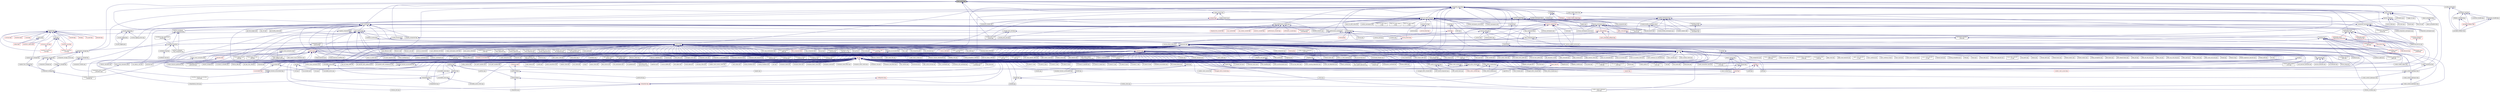 digraph "basic_action.hpp"
{
  edge [fontname="Helvetica",fontsize="10",labelfontname="Helvetica",labelfontsize="10"];
  node [fontname="Helvetica",fontsize="10",shape=record];
  Node267 [label="basic_action.hpp",height=0.2,width=0.4,color="black", fillcolor="grey75", style="filled", fontcolor="black"];
  Node267 -> Node268 [dir="back",color="midnightblue",fontsize="10",style="solid",fontname="Helvetica"];
  Node268 [label="component_storage.hpp",height=0.2,width=0.4,color="black", fillcolor="white", style="filled",URL="$d6/d36/components_2component__storage_2server_2component__storage_8hpp.html"];
  Node268 -> Node269 [dir="back",color="midnightblue",fontsize="10",style="solid",fontname="Helvetica"];
  Node269 [label="component_storage.hpp",height=0.2,width=0.4,color="black", fillcolor="white", style="filled",URL="$d0/dd6/components_2component__storage_2component__storage_8hpp.html"];
  Node269 -> Node270 [dir="back",color="midnightblue",fontsize="10",style="solid",fontname="Helvetica"];
  Node270 [label="migrate_to_storage.hpp",height=0.2,width=0.4,color="black", fillcolor="white", style="filled",URL="$da/d18/migrate__to__storage_8hpp.html"];
  Node270 -> Node271 [dir="back",color="midnightblue",fontsize="10",style="solid",fontname="Helvetica"];
  Node271 [label="component_storage.hpp",height=0.2,width=0.4,color="black", fillcolor="white", style="filled",URL="$d4/dfe/include_2component__storage_8hpp.html"];
  Node271 -> Node272 [dir="back",color="midnightblue",fontsize="10",style="solid",fontname="Helvetica"];
  Node272 [label="migrate_component_to\l_storage.cpp",height=0.2,width=0.4,color="black", fillcolor="white", style="filled",URL="$dd/d02/migrate__component__to__storage_8cpp.html"];
  Node269 -> Node271 [dir="back",color="midnightblue",fontsize="10",style="solid",fontname="Helvetica"];
  Node269 -> Node273 [dir="back",color="midnightblue",fontsize="10",style="solid",fontname="Helvetica"];
  Node273 [label="component_storage.cpp",height=0.2,width=0.4,color="black", fillcolor="white", style="filled",URL="$d4/ddf/component__storage_8cpp.html"];
  Node268 -> Node274 [dir="back",color="midnightblue",fontsize="10",style="solid",fontname="Helvetica"];
  Node274 [label="migrate_from_storage.hpp",height=0.2,width=0.4,color="black", fillcolor="white", style="filled",URL="$d3/d9f/server_2migrate__from__storage_8hpp.html"];
  Node274 -> Node275 [dir="back",color="midnightblue",fontsize="10",style="solid",fontname="Helvetica"];
  Node275 [label="migrate_from_storage.hpp",height=0.2,width=0.4,color="black", fillcolor="white", style="filled",URL="$db/d0f/migrate__from__storage_8hpp.html"];
  Node275 -> Node271 [dir="back",color="midnightblue",fontsize="10",style="solid",fontname="Helvetica"];
  Node268 -> Node276 [dir="back",color="midnightblue",fontsize="10",style="solid",fontname="Helvetica"];
  Node276 [label="migrate_to_storage.hpp",height=0.2,width=0.4,color="black", fillcolor="white", style="filled",URL="$d4/d4c/server_2migrate__to__storage_8hpp.html"];
  Node276 -> Node270 [dir="back",color="midnightblue",fontsize="10",style="solid",fontname="Helvetica"];
  Node276 -> Node277 [dir="back",color="midnightblue",fontsize="10",style="solid",fontname="Helvetica"];
  Node277 [label="component_module.cpp",height=0.2,width=0.4,color="black", fillcolor="white", style="filled",URL="$de/dc1/component__storage_2component__module_8cpp.html"];
  Node268 -> Node278 [dir="back",color="midnightblue",fontsize="10",style="solid",fontname="Helvetica"];
  Node278 [label="component_storage_server.cpp",height=0.2,width=0.4,color="black", fillcolor="white", style="filled",URL="$d4/dcb/component__storage__server_8cpp.html"];
  Node267 -> Node279 [dir="back",color="midnightblue",fontsize="10",style="solid",fontname="Helvetica"];
  Node279 [label="partition_unordered\l_map_component.hpp",height=0.2,width=0.4,color="black", fillcolor="white", style="filled",URL="$d8/df3/partition__unordered__map__component_8hpp.html"];
  Node279 -> Node280 [dir="back",color="midnightblue",fontsize="10",style="solid",fontname="Helvetica"];
  Node280 [label="unordered_map.hpp",height=0.2,width=0.4,color="black", fillcolor="white", style="filled",URL="$d9/ddf/hpx_2components_2containers_2unordered_2unordered__map_8hpp.html"];
  Node280 -> Node268 [dir="back",color="midnightblue",fontsize="10",style="solid",fontname="Helvetica"];
  Node280 -> Node281 [dir="back",color="midnightblue",fontsize="10",style="solid",fontname="Helvetica"];
  Node281 [label="unordered_map.hpp",height=0.2,width=0.4,color="black", fillcolor="white", style="filled",URL="$d6/d06/hpx_2include_2unordered__map_8hpp.html"];
  Node281 -> Node282 [dir="back",color="midnightblue",fontsize="10",style="solid",fontname="Helvetica"];
  Node282 [label="unordered_map.cpp",height=0.2,width=0.4,color="black", fillcolor="white", style="filled",URL="$d1/d75/unordered__map_8cpp.html"];
  Node280 -> Node283 [dir="back",color="midnightblue",fontsize="10",style="solid",fontname="Helvetica"];
  Node283 [label="partition_unordered\l_map_component.cpp",height=0.2,width=0.4,color="black", fillcolor="white", style="filled",URL="$d5/d34/partition__unordered__map__component_8cpp.html"];
  Node279 -> Node284 [dir="back",color="midnightblue",fontsize="10",style="solid",fontname="Helvetica"];
  Node284 [label="unordered_map_segmented\l_iterator.hpp",height=0.2,width=0.4,color="black", fillcolor="white", style="filled",URL="$dc/dfd/unordered__map__segmented__iterator_8hpp.html"];
  Node284 -> Node280 [dir="back",color="midnightblue",fontsize="10",style="solid",fontname="Helvetica"];
  Node279 -> Node283 [dir="back",color="midnightblue",fontsize="10",style="solid",fontname="Helvetica"];
  Node267 -> Node285 [dir="back",color="midnightblue",fontsize="10",style="solid",fontname="Helvetica"];
  Node285 [label="base_lco.hpp",height=0.2,width=0.4,color="black", fillcolor="white", style="filled",URL="$de/daa/base__lco_8hpp.html"];
  Node285 -> Node286 [dir="back",color="midnightblue",fontsize="10",style="solid",fontname="Helvetica"];
  Node286 [label="lcos.hpp",height=0.2,width=0.4,color="black", fillcolor="white", style="filled",URL="$d5/deb/lcos_8hpp.html"];
  Node286 -> Node287 [dir="back",color="midnightblue",fontsize="10",style="solid",fontname="Helvetica"];
  Node287 [label="allgather_and_gate.cpp",height=0.2,width=0.4,color="black", fillcolor="white", style="filled",URL="$d1/d56/allgather__and__gate_8cpp.html"];
  Node286 -> Node288 [dir="back",color="midnightblue",fontsize="10",style="solid",fontname="Helvetica"];
  Node288 [label="apex_balance.cpp",height=0.2,width=0.4,color="black", fillcolor="white", style="filled",URL="$d4/d8e/apex__balance_8cpp.html"];
  Node286 -> Node289 [dir="back",color="midnightblue",fontsize="10",style="solid",fontname="Helvetica"];
  Node289 [label="apex_policy_engine\l_active_thread_count.cpp",height=0.2,width=0.4,color="black", fillcolor="white", style="filled",URL="$d5/d01/apex__policy__engine__active__thread__count_8cpp.html"];
  Node286 -> Node290 [dir="back",color="midnightblue",fontsize="10",style="solid",fontname="Helvetica"];
  Node290 [label="apex_policy_engine\l_events.cpp",height=0.2,width=0.4,color="black", fillcolor="white", style="filled",URL="$df/d0f/apex__policy__engine__events_8cpp.html"];
  Node286 -> Node291 [dir="back",color="midnightblue",fontsize="10",style="solid",fontname="Helvetica"];
  Node291 [label="apex_policy_engine\l_periodic.cpp",height=0.2,width=0.4,color="black", fillcolor="white", style="filled",URL="$d5/d7b/apex__policy__engine__periodic_8cpp.html"];
  Node286 -> Node292 [dir="back",color="midnightblue",fontsize="10",style="solid",fontname="Helvetica"];
  Node292 [label="heartbeat.cpp",height=0.2,width=0.4,color="black", fillcolor="white", style="filled",URL="$d8/d98/heartbeat_8cpp.html"];
  Node286 -> Node293 [dir="back",color="midnightblue",fontsize="10",style="solid",fontname="Helvetica"];
  Node293 [label="hello_world_component.hpp",height=0.2,width=0.4,color="black", fillcolor="white", style="filled",URL="$df/df0/hello__world__component_8hpp.html"];
  Node293 -> Node294 [dir="back",color="midnightblue",fontsize="10",style="solid",fontname="Helvetica"];
  Node294 [label="hello_world_client.cpp",height=0.2,width=0.4,color="black", fillcolor="white", style="filled",URL="$d5/da6/hello__world__client_8cpp.html"];
  Node293 -> Node295 [dir="back",color="midnightblue",fontsize="10",style="solid",fontname="Helvetica"];
  Node295 [label="hello_world_component.cpp",height=0.2,width=0.4,color="black", fillcolor="white", style="filled",URL="$d8/daa/hello__world__component_8cpp.html"];
  Node286 -> Node296 [dir="back",color="midnightblue",fontsize="10",style="solid",fontname="Helvetica"];
  Node296 [label="row.hpp",height=0.2,width=0.4,color="black", fillcolor="white", style="filled",URL="$dc/d69/row_8hpp.html"];
  Node296 -> Node297 [dir="back",color="midnightblue",fontsize="10",style="solid",fontname="Helvetica"];
  Node297 [label="grid.hpp",height=0.2,width=0.4,color="red", fillcolor="white", style="filled",URL="$dc/d8a/grid_8hpp.html"];
  Node297 -> Node298 [dir="back",color="midnightblue",fontsize="10",style="solid",fontname="Helvetica"];
  Node298 [label="jacobi.cpp",height=0.2,width=0.4,color="black", fillcolor="white", style="filled",URL="$d2/d27/jacobi_8cpp.html"];
  Node297 -> Node299 [dir="back",color="midnightblue",fontsize="10",style="solid",fontname="Helvetica"];
  Node299 [label="solver.hpp",height=0.2,width=0.4,color="red", fillcolor="white", style="filled",URL="$db/d9a/server_2solver_8hpp.html"];
  Node299 -> Node301 [dir="back",color="midnightblue",fontsize="10",style="solid",fontname="Helvetica"];
  Node301 [label="solver.cpp",height=0.2,width=0.4,color="black", fillcolor="white", style="filled",URL="$d6/d94/solver_8cpp.html"];
  Node297 -> Node302 [dir="back",color="midnightblue",fontsize="10",style="solid",fontname="Helvetica"];
  Node302 [label="grid.cpp",height=0.2,width=0.4,color="black", fillcolor="white", style="filled",URL="$d6/d1b/jacobi__component_2grid_8cpp.html"];
  Node296 -> Node303 [dir="back",color="midnightblue",fontsize="10",style="solid",fontname="Helvetica"];
  Node303 [label="stencil_iterator.hpp",height=0.2,width=0.4,color="black", fillcolor="white", style="filled",URL="$dc/d5c/server_2stencil__iterator_8hpp.html"];
  Node303 -> Node299 [dir="back",color="midnightblue",fontsize="10",style="solid",fontname="Helvetica"];
  Node303 -> Node304 [dir="back",color="midnightblue",fontsize="10",style="solid",fontname="Helvetica"];
  Node304 [label="stencil_iterator.cpp",height=0.2,width=0.4,color="black", fillcolor="white", style="filled",URL="$d6/de1/server_2stencil__iterator_8cpp.html"];
  Node303 -> Node305 [dir="back",color="midnightblue",fontsize="10",style="solid",fontname="Helvetica"];
  Node305 [label="stencil_iterator.cpp",height=0.2,width=0.4,color="black", fillcolor="white", style="filled",URL="$d7/d71/stencil__iterator_8cpp.html"];
  Node296 -> Node302 [dir="back",color="midnightblue",fontsize="10",style="solid",fontname="Helvetica"];
  Node286 -> Node306 [dir="back",color="midnightblue",fontsize="10",style="solid",fontname="Helvetica"];
  Node306 [label="stencil_iterator.hpp",height=0.2,width=0.4,color="black", fillcolor="white", style="filled",URL="$d4/dc8/stencil__iterator_8hpp.html"];
  Node306 -> Node299 [dir="back",color="midnightblue",fontsize="10",style="solid",fontname="Helvetica"];
  Node306 -> Node303 [dir="back",color="midnightblue",fontsize="10",style="solid",fontname="Helvetica"];
  Node306 -> Node305 [dir="back",color="midnightblue",fontsize="10",style="solid",fontname="Helvetica"];
  Node286 -> Node303 [dir="back",color="midnightblue",fontsize="10",style="solid",fontname="Helvetica"];
  Node286 -> Node307 [dir="back",color="midnightblue",fontsize="10",style="solid",fontname="Helvetica"];
  Node307 [label="jacobi_hpx.cpp",height=0.2,width=0.4,color="black", fillcolor="white", style="filled",URL="$d8/d72/jacobi__hpx_8cpp.html"];
  Node286 -> Node308 [dir="back",color="midnightblue",fontsize="10",style="solid",fontname="Helvetica"];
  Node308 [label="jacobi_nonuniform_hpx.cpp",height=0.2,width=0.4,color="black", fillcolor="white", style="filled",URL="$de/d56/jacobi__nonuniform__hpx_8cpp.html"];
  Node286 -> Node309 [dir="back",color="midnightblue",fontsize="10",style="solid",fontname="Helvetica"];
  Node309 [label="enumerate_threads.cpp",height=0.2,width=0.4,color="black", fillcolor="white", style="filled",URL="$d3/dd4/enumerate__threads_8cpp.html"];
  Node286 -> Node310 [dir="back",color="midnightblue",fontsize="10",style="solid",fontname="Helvetica"];
  Node310 [label="fibonacci_await.cpp",height=0.2,width=0.4,color="black", fillcolor="white", style="filled",URL="$dc/d1c/fibonacci__await_8cpp.html"];
  Node286 -> Node311 [dir="back",color="midnightblue",fontsize="10",style="solid",fontname="Helvetica"];
  Node311 [label="fibonacci_dataflow.cpp",height=0.2,width=0.4,color="black", fillcolor="white", style="filled",URL="$df/d3d/fibonacci__dataflow_8cpp.html"];
  Node286 -> Node312 [dir="back",color="midnightblue",fontsize="10",style="solid",fontname="Helvetica"];
  Node312 [label="fibonacci_futures.cpp",height=0.2,width=0.4,color="black", fillcolor="white", style="filled",URL="$d6/de3/fibonacci__futures_8cpp.html"];
  Node286 -> Node313 [dir="back",color="midnightblue",fontsize="10",style="solid",fontname="Helvetica"];
  Node313 [label="fibonacci_futures_distributed.cpp",height=0.2,width=0.4,color="black", fillcolor="white", style="filled",URL="$d1/dc9/fibonacci__futures__distributed_8cpp.html"];
  Node286 -> Node314 [dir="back",color="midnightblue",fontsize="10",style="solid",fontname="Helvetica"];
  Node314 [label="fractals.cpp",height=0.2,width=0.4,color="black", fillcolor="white", style="filled",URL="$d8/d58/fractals_8cpp.html"];
  Node286 -> Node315 [dir="back",color="midnightblue",fontsize="10",style="solid",fontname="Helvetica"];
  Node315 [label="fractals_executor.cpp",height=0.2,width=0.4,color="black", fillcolor="white", style="filled",URL="$d9/da9/fractals__executor_8cpp.html"];
  Node286 -> Node316 [dir="back",color="midnightblue",fontsize="10",style="solid",fontname="Helvetica"];
  Node316 [label="fractals_struct.cpp",height=0.2,width=0.4,color="black", fillcolor="white", style="filled",URL="$d8/d2f/fractals__struct_8cpp.html"];
  Node286 -> Node317 [dir="back",color="midnightblue",fontsize="10",style="solid",fontname="Helvetica"];
  Node317 [label="hello_world.cpp",height=0.2,width=0.4,color="black", fillcolor="white", style="filled",URL="$d0/d67/hello__world_8cpp.html"];
  Node286 -> Node318 [dir="back",color="midnightblue",fontsize="10",style="solid",fontname="Helvetica"];
  Node318 [label="latch_local.cpp",height=0.2,width=0.4,color="black", fillcolor="white", style="filled",URL="$dd/dd3/latch__local_8cpp.html"];
  Node286 -> Node319 [dir="back",color="midnightblue",fontsize="10",style="solid",fontname="Helvetica"];
  Node319 [label="latch_remote.cpp",height=0.2,width=0.4,color="black", fillcolor="white", style="filled",URL="$df/d59/latch__remote_8cpp.html"];
  Node286 -> Node320 [dir="back",color="midnightblue",fontsize="10",style="solid",fontname="Helvetica"];
  Node320 [label="local_channel.cpp",height=0.2,width=0.4,color="black", fillcolor="white", style="filled",URL="$d0/d3e/local__channel_8cpp.html"];
  Node286 -> Node321 [dir="back",color="midnightblue",fontsize="10",style="solid",fontname="Helvetica"];
  Node321 [label="pingpong.cpp",height=0.2,width=0.4,color="black", fillcolor="white", style="filled",URL="$dd/d4d/pingpong_8cpp.html"];
  Node286 -> Node322 [dir="back",color="midnightblue",fontsize="10",style="solid",fontname="Helvetica"];
  Node322 [label="shared_mutex.cpp",height=0.2,width=0.4,color="black", fillcolor="white", style="filled",URL="$da/d0b/shared__mutex_8cpp.html"];
  Node286 -> Node323 [dir="back",color="midnightblue",fontsize="10",style="solid",fontname="Helvetica"];
  Node323 [label="wait_composition.cpp",height=0.2,width=0.4,color="black", fillcolor="white", style="filled",URL="$d6/d13/wait__composition_8cpp.html"];
  Node286 -> Node324 [dir="back",color="midnightblue",fontsize="10",style="solid",fontname="Helvetica"];
  Node324 [label="sheneos_compare.cpp",height=0.2,width=0.4,color="black", fillcolor="white", style="filled",URL="$dc/d11/sheneos__compare_8cpp.html"];
  Node286 -> Node325 [dir="back",color="midnightblue",fontsize="10",style="solid",fontname="Helvetica"];
  Node325 [label="spell_check_file.cpp",height=0.2,width=0.4,color="black", fillcolor="white", style="filled",URL="$df/df7/spell__check__file_8cpp.html"];
  Node286 -> Node326 [dir="back",color="midnightblue",fontsize="10",style="solid",fontname="Helvetica"];
  Node326 [label="spell_check_simple.cpp",height=0.2,width=0.4,color="black", fillcolor="white", style="filled",URL="$dd/d54/spell__check__simple_8cpp.html"];
  Node286 -> Node327 [dir="back",color="midnightblue",fontsize="10",style="solid",fontname="Helvetica"];
  Node327 [label="simple_central_tuplespace\l_client.cpp",height=0.2,width=0.4,color="black", fillcolor="white", style="filled",URL="$d1/d7b/simple__central__tuplespace__client_8cpp.html"];
  Node286 -> Node328 [dir="back",color="midnightblue",fontsize="10",style="solid",fontname="Helvetica"];
  Node328 [label="hpx.hpp",height=0.2,width=0.4,color="red", fillcolor="white", style="filled",URL="$d0/daa/hpx_8hpp.html"];
  Node328 -> Node329 [dir="back",color="midnightblue",fontsize="10",style="solid",fontname="Helvetica"];
  Node329 [label="1d_stencil_1.cpp",height=0.2,width=0.4,color="black", fillcolor="white", style="filled",URL="$d2/db1/1d__stencil__1_8cpp.html"];
  Node328 -> Node330 [dir="back",color="midnightblue",fontsize="10",style="solid",fontname="Helvetica"];
  Node330 [label="1d_stencil_2.cpp",height=0.2,width=0.4,color="black", fillcolor="white", style="filled",URL="$d3/dd1/1d__stencil__2_8cpp.html"];
  Node328 -> Node331 [dir="back",color="midnightblue",fontsize="10",style="solid",fontname="Helvetica"];
  Node331 [label="1d_stencil_3.cpp",height=0.2,width=0.4,color="black", fillcolor="white", style="filled",URL="$db/d19/1d__stencil__3_8cpp.html"];
  Node328 -> Node332 [dir="back",color="midnightblue",fontsize="10",style="solid",fontname="Helvetica"];
  Node332 [label="1d_stencil_4.cpp",height=0.2,width=0.4,color="black", fillcolor="white", style="filled",URL="$d1/d7d/1d__stencil__4_8cpp.html"];
  Node328 -> Node333 [dir="back",color="midnightblue",fontsize="10",style="solid",fontname="Helvetica"];
  Node333 [label="1d_stencil_4_parallel.cpp",height=0.2,width=0.4,color="black", fillcolor="white", style="filled",URL="$d6/d05/1d__stencil__4__parallel_8cpp.html"];
  Node328 -> Node334 [dir="back",color="midnightblue",fontsize="10",style="solid",fontname="Helvetica"];
  Node334 [label="1d_stencil_4_repart.cpp",height=0.2,width=0.4,color="black", fillcolor="white", style="filled",URL="$d0/d6b/1d__stencil__4__repart_8cpp.html"];
  Node328 -> Node335 [dir="back",color="midnightblue",fontsize="10",style="solid",fontname="Helvetica"];
  Node335 [label="1d_stencil_4_throttle.cpp",height=0.2,width=0.4,color="black", fillcolor="white", style="filled",URL="$d6/de5/1d__stencil__4__throttle_8cpp.html"];
  Node328 -> Node336 [dir="back",color="midnightblue",fontsize="10",style="solid",fontname="Helvetica"];
  Node336 [label="1d_stencil_5.cpp",height=0.2,width=0.4,color="black", fillcolor="white", style="filled",URL="$d7/d2a/1d__stencil__5_8cpp.html"];
  Node328 -> Node337 [dir="back",color="midnightblue",fontsize="10",style="solid",fontname="Helvetica"];
  Node337 [label="1d_stencil_6.cpp",height=0.2,width=0.4,color="black", fillcolor="white", style="filled",URL="$db/de7/1d__stencil__6_8cpp.html"];
  Node328 -> Node338 [dir="back",color="midnightblue",fontsize="10",style="solid",fontname="Helvetica"];
  Node338 [label="1d_stencil_7.cpp",height=0.2,width=0.4,color="black", fillcolor="white", style="filled",URL="$d4/d5a/1d__stencil__7_8cpp.html"];
  Node328 -> Node339 [dir="back",color="midnightblue",fontsize="10",style="solid",fontname="Helvetica"];
  Node339 [label="1d_stencil_8.cpp",height=0.2,width=0.4,color="black", fillcolor="white", style="filled",URL="$df/de0/1d__stencil__8_8cpp.html"];
  Node328 -> Node340 [dir="back",color="midnightblue",fontsize="10",style="solid",fontname="Helvetica"];
  Node340 [label="accumulator.cpp",height=0.2,width=0.4,color="black", fillcolor="white", style="filled",URL="$d1/d81/accumulator_8cpp.html"];
  Node328 -> Node341 [dir="back",color="midnightblue",fontsize="10",style="solid",fontname="Helvetica"];
  Node341 [label="accumulator.hpp",height=0.2,width=0.4,color="black", fillcolor="white", style="filled",URL="$d4/d9d/server_2accumulator_8hpp.html"];
  Node341 -> Node340 [dir="back",color="midnightblue",fontsize="10",style="solid",fontname="Helvetica"];
  Node341 -> Node342 [dir="back",color="midnightblue",fontsize="10",style="solid",fontname="Helvetica"];
  Node342 [label="accumulator.hpp",height=0.2,width=0.4,color="red", fillcolor="white", style="filled",URL="$d8/d5e/accumulator_8hpp.html"];
  Node328 -> Node344 [dir="back",color="midnightblue",fontsize="10",style="solid",fontname="Helvetica"];
  Node344 [label="template_function_accumulator.hpp",height=0.2,width=0.4,color="black", fillcolor="white", style="filled",URL="$d7/da6/server_2template__function__accumulator_8hpp.html"];
  Node344 -> Node345 [dir="back",color="midnightblue",fontsize="10",style="solid",fontname="Helvetica"];
  Node345 [label="template_function_accumulator.cpp",height=0.2,width=0.4,color="black", fillcolor="white", style="filled",URL="$d5/d02/template__function__accumulator_8cpp.html"];
  Node344 -> Node346 [dir="back",color="midnightblue",fontsize="10",style="solid",fontname="Helvetica"];
  Node346 [label="template_function_accumulator.hpp",height=0.2,width=0.4,color="black", fillcolor="white", style="filled",URL="$d3/de9/template__function__accumulator_8hpp.html"];
  Node346 -> Node347 [dir="back",color="midnightblue",fontsize="10",style="solid",fontname="Helvetica"];
  Node347 [label="template_function_accumulator\l_client.cpp",height=0.2,width=0.4,color="black", fillcolor="white", style="filled",URL="$d0/dc6/template__function__accumulator__client_8cpp.html"];
  Node328 -> Node348 [dir="back",color="midnightblue",fontsize="10",style="solid",fontname="Helvetica"];
  Node348 [label="template_accumulator.cpp",height=0.2,width=0.4,color="black", fillcolor="white", style="filled",URL="$d0/d4a/template__accumulator_8cpp.html"];
  Node328 -> Node345 [dir="back",color="midnightblue",fontsize="10",style="solid",fontname="Helvetica"];
  Node328 -> Node346 [dir="back",color="midnightblue",fontsize="10",style="solid",fontname="Helvetica"];
  Node328 -> Node349 [dir="back",color="midnightblue",fontsize="10",style="solid",fontname="Helvetica"];
  Node349 [label="allgather_module.cpp",height=0.2,width=0.4,color="black", fillcolor="white", style="filled",URL="$df/de4/allgather__module_8cpp.html"];
  Node328 -> Node350 [dir="back",color="midnightblue",fontsize="10",style="solid",fontname="Helvetica"];
  Node350 [label="allgather.cpp",height=0.2,width=0.4,color="black", fillcolor="white", style="filled",URL="$d7/d06/allgather_8cpp.html"];
  Node328 -> Node287 [dir="back",color="midnightblue",fontsize="10",style="solid",fontname="Helvetica"];
  Node328 -> Node351 [dir="back",color="midnightblue",fontsize="10",style="solid",fontname="Helvetica"];
  Node351 [label="ag_client.cpp",height=0.2,width=0.4,color="black", fillcolor="white", style="filled",URL="$d4/d5d/ag__client_8cpp.html"];
  Node328 -> Node352 [dir="back",color="midnightblue",fontsize="10",style="solid",fontname="Helvetica"];
  Node352 [label="hpx_thread_phase.cpp",height=0.2,width=0.4,color="black", fillcolor="white", style="filled",URL="$d5/dca/hpx__thread__phase_8cpp.html"];
  Node328 -> Node353 [dir="back",color="midnightblue",fontsize="10",style="solid",fontname="Helvetica"];
  Node353 [label="os_thread_num.cpp",height=0.2,width=0.4,color="black", fillcolor="white", style="filled",URL="$d2/dfb/os__thread__num_8cpp.html"];
  Node328 -> Node354 [dir="back",color="midnightblue",fontsize="10",style="solid",fontname="Helvetica"];
  Node354 [label="cancelable_action.cpp",height=0.2,width=0.4,color="black", fillcolor="white", style="filled",URL="$d5/d0c/cancelable__action_8cpp.html"];
  Node328 -> Node355 [dir="back",color="midnightblue",fontsize="10",style="solid",fontname="Helvetica"];
  Node355 [label="cancelable_action.hpp",height=0.2,width=0.4,color="black", fillcolor="white", style="filled",URL="$d5/d4d/server_2cancelable__action_8hpp.html"];
  Node355 -> Node354 [dir="back",color="midnightblue",fontsize="10",style="solid",fontname="Helvetica"];
  Node355 -> Node356 [dir="back",color="midnightblue",fontsize="10",style="solid",fontname="Helvetica"];
  Node356 [label="cancelable_action.hpp",height=0.2,width=0.4,color="black", fillcolor="white", style="filled",URL="$d0/da3/stubs_2cancelable__action_8hpp.html"];
  Node356 -> Node357 [dir="back",color="midnightblue",fontsize="10",style="solid",fontname="Helvetica"];
  Node357 [label="cancelable_action.hpp",height=0.2,width=0.4,color="black", fillcolor="white", style="filled",URL="$d6/d28/cancelable__action_8hpp.html"];
  Node357 -> Node358 [dir="back",color="midnightblue",fontsize="10",style="solid",fontname="Helvetica"];
  Node358 [label="cancelable_action_client.cpp",height=0.2,width=0.4,color="black", fillcolor="white", style="filled",URL="$d1/db8/cancelable__action__client_8cpp.html"];
  Node328 -> Node356 [dir="back",color="midnightblue",fontsize="10",style="solid",fontname="Helvetica"];
  Node328 -> Node358 [dir="back",color="midnightblue",fontsize="10",style="solid",fontname="Helvetica"];
  Node328 -> Node359 [dir="back",color="midnightblue",fontsize="10",style="solid",fontname="Helvetica"];
  Node359 [label="cublas_matmul.cpp",height=0.2,width=0.4,color="black", fillcolor="white", style="filled",URL="$dd/d84/cublas__matmul_8cpp.html"];
  Node328 -> Node360 [dir="back",color="midnightblue",fontsize="10",style="solid",fontname="Helvetica"];
  Node360 [label="win_perf_counters.cpp",height=0.2,width=0.4,color="black", fillcolor="white", style="filled",URL="$d8/d11/win__perf__counters_8cpp.html"];
  Node328 -> Node361 [dir="back",color="midnightblue",fontsize="10",style="solid",fontname="Helvetica"];
  Node361 [label="win_perf_counters.hpp",height=0.2,width=0.4,color="black", fillcolor="white", style="filled",URL="$d5/da7/win__perf__counters_8hpp.html"];
  Node328 -> Node293 [dir="back",color="midnightblue",fontsize="10",style="solid",fontname="Helvetica"];
  Node328 -> Node362 [dir="back",color="midnightblue",fontsize="10",style="solid",fontname="Helvetica"];
  Node362 [label="interpolate1d.cpp",height=0.2,width=0.4,color="black", fillcolor="white", style="filled",URL="$d0/d05/interpolate1d_8cpp.html"];
  Node328 -> Node363 [dir="back",color="midnightblue",fontsize="10",style="solid",fontname="Helvetica"];
  Node363 [label="partition.hpp",height=0.2,width=0.4,color="black", fillcolor="white", style="filled",URL="$d0/d7a/examples_2interpolate1d_2interpolate1d_2partition_8hpp.html"];
  Node363 -> Node362 [dir="back",color="midnightblue",fontsize="10",style="solid",fontname="Helvetica"];
  Node363 -> Node364 [dir="back",color="midnightblue",fontsize="10",style="solid",fontname="Helvetica"];
  Node364 [label="interpolate1d.hpp",height=0.2,width=0.4,color="black", fillcolor="white", style="filled",URL="$d4/dc7/interpolate1d_8hpp.html"];
  Node364 -> Node362 [dir="back",color="midnightblue",fontsize="10",style="solid",fontname="Helvetica"];
  Node364 -> Node365 [dir="back",color="midnightblue",fontsize="10",style="solid",fontname="Helvetica"];
  Node365 [label="interpolate1d_client.cpp",height=0.2,width=0.4,color="black", fillcolor="white", style="filled",URL="$d4/da6/interpolate1d__client_8cpp.html"];
  Node328 -> Node366 [dir="back",color="midnightblue",fontsize="10",style="solid",fontname="Helvetica"];
  Node366 [label="partition.hpp",height=0.2,width=0.4,color="black", fillcolor="white", style="filled",URL="$d0/dff/examples_2interpolate1d_2interpolate1d_2server_2partition_8hpp.html"];
  Node366 -> Node363 [dir="back",color="midnightblue",fontsize="10",style="solid",fontname="Helvetica"];
  Node366 -> Node367 [dir="back",color="midnightblue",fontsize="10",style="solid",fontname="Helvetica"];
  Node367 [label="partition.cpp",height=0.2,width=0.4,color="black", fillcolor="white", style="filled",URL="$d0/d4f/examples_2interpolate1d_2interpolate1d_2server_2partition_8cpp.html"];
  Node328 -> Node364 [dir="back",color="midnightblue",fontsize="10",style="solid",fontname="Helvetica"];
  Node328 -> Node368 [dir="back",color="midnightblue",fontsize="10",style="solid",fontname="Helvetica"];
  Node368 [label="read_values.cpp",height=0.2,width=0.4,color="black", fillcolor="white", style="filled",URL="$d0/d8c/interpolate1d_2interpolate1d_2read__values_8cpp.html"];
  Node328 -> Node367 [dir="back",color="midnightblue",fontsize="10",style="solid",fontname="Helvetica"];
  Node328 -> Node298 [dir="back",color="midnightblue",fontsize="10",style="solid",fontname="Helvetica"];
  Node328 -> Node302 [dir="back",color="midnightblue",fontsize="10",style="solid",fontname="Helvetica"];
  Node328 -> Node369 [dir="back",color="midnightblue",fontsize="10",style="solid",fontname="Helvetica"];
  Node369 [label="row.cpp",height=0.2,width=0.4,color="black", fillcolor="white", style="filled",URL="$d3/d86/server_2row_8cpp.html"];
  Node328 -> Node301 [dir="back",color="midnightblue",fontsize="10",style="solid",fontname="Helvetica"];
  Node328 -> Node304 [dir="back",color="midnightblue",fontsize="10",style="solid",fontname="Helvetica"];
  Node328 -> Node305 [dir="back",color="midnightblue",fontsize="10",style="solid",fontname="Helvetica"];
  Node328 -> Node370 [dir="back",color="midnightblue",fontsize="10",style="solid",fontname="Helvetica"];
  Node370 [label="jacobi.cpp",height=0.2,width=0.4,color="black", fillcolor="white", style="filled",URL="$d3/d44/smp_2jacobi_8cpp.html"];
  Node328 -> Node307 [dir="back",color="midnightblue",fontsize="10",style="solid",fontname="Helvetica"];
  Node328 -> Node371 [dir="back",color="midnightblue",fontsize="10",style="solid",fontname="Helvetica"];
  Node371 [label="jacobi_nonuniform.cpp",height=0.2,width=0.4,color="black", fillcolor="white", style="filled",URL="$dd/ddc/jacobi__nonuniform_8cpp.html"];
  Node328 -> Node308 [dir="back",color="midnightblue",fontsize="10",style="solid",fontname="Helvetica"];
  Node328 -> Node372 [dir="back",color="midnightblue",fontsize="10",style="solid",fontname="Helvetica"];
  Node372 [label="nqueen.cpp",height=0.2,width=0.4,color="black", fillcolor="white", style="filled",URL="$db/dca/nqueen_8cpp.html"];
  Node328 -> Node373 [dir="back",color="midnightblue",fontsize="10",style="solid",fontname="Helvetica"];
  Node373 [label="nqueen.hpp",height=0.2,width=0.4,color="black", fillcolor="white", style="filled",URL="$de/d58/server_2nqueen_8hpp.html"];
  Node373 -> Node372 [dir="back",color="midnightblue",fontsize="10",style="solid",fontname="Helvetica"];
  Node373 -> Node374 [dir="back",color="midnightblue",fontsize="10",style="solid",fontname="Helvetica"];
  Node374 [label="nqueen.hpp",height=0.2,width=0.4,color="red", fillcolor="white", style="filled",URL="$da/dfd/stubs_2nqueen_8hpp.html"];
  Node328 -> Node376 [dir="back",color="midnightblue",fontsize="10",style="solid",fontname="Helvetica"];
  Node376 [label="nqueen_client.cpp",height=0.2,width=0.4,color="black", fillcolor="white", style="filled",URL="$d3/d5e/nqueen__client_8cpp.html"];
  Node328 -> Node377 [dir="back",color="midnightblue",fontsize="10",style="solid",fontname="Helvetica"];
  Node377 [label="sine.cpp",height=0.2,width=0.4,color="black", fillcolor="white", style="filled",URL="$d3/d0d/server_2sine_8cpp.html"];
  Node328 -> Node378 [dir="back",color="midnightblue",fontsize="10",style="solid",fontname="Helvetica"];
  Node378 [label="sine.hpp",height=0.2,width=0.4,color="black", fillcolor="white", style="filled",URL="$d8/dac/sine_8hpp.html"];
  Node378 -> Node377 [dir="back",color="midnightblue",fontsize="10",style="solid",fontname="Helvetica"];
  Node378 -> Node379 [dir="back",color="midnightblue",fontsize="10",style="solid",fontname="Helvetica"];
  Node379 [label="sine.cpp",height=0.2,width=0.4,color="black", fillcolor="white", style="filled",URL="$d5/dd8/sine_8cpp.html"];
  Node328 -> Node379 [dir="back",color="midnightblue",fontsize="10",style="solid",fontname="Helvetica"];
  Node328 -> Node380 [dir="back",color="midnightblue",fontsize="10",style="solid",fontname="Helvetica"];
  Node380 [label="sine_client.cpp",height=0.2,width=0.4,color="black", fillcolor="white", style="filled",URL="$db/d62/sine__client_8cpp.html"];
  Node328 -> Node381 [dir="back",color="midnightblue",fontsize="10",style="solid",fontname="Helvetica"];
  Node381 [label="qt.cpp",height=0.2,width=0.4,color="black", fillcolor="white", style="filled",URL="$df/d90/qt_8cpp.html"];
  Node328 -> Node382 [dir="back",color="midnightblue",fontsize="10",style="solid",fontname="Helvetica"];
  Node382 [label="queue_client.cpp",height=0.2,width=0.4,color="black", fillcolor="white", style="filled",URL="$d7/d96/queue__client_8cpp.html"];
  Node328 -> Node383 [dir="back",color="midnightblue",fontsize="10",style="solid",fontname="Helvetica"];
  Node383 [label="customize_async.cpp",height=0.2,width=0.4,color="black", fillcolor="white", style="filled",URL="$d0/d82/customize__async_8cpp.html"];
  Node328 -> Node384 [dir="back",color="midnightblue",fontsize="10",style="solid",fontname="Helvetica"];
  Node384 [label="data_actions.cpp",height=0.2,width=0.4,color="black", fillcolor="white", style="filled",URL="$dc/d68/data__actions_8cpp.html"];
  Node328 -> Node385 [dir="back",color="midnightblue",fontsize="10",style="solid",fontname="Helvetica"];
  Node385 [label="error_handling.cpp",height=0.2,width=0.4,color="black", fillcolor="white", style="filled",URL="$d9/d96/error__handling_8cpp.html"];
  Node328 -> Node386 [dir="back",color="midnightblue",fontsize="10",style="solid",fontname="Helvetica"];
  Node386 [label="event_synchronization.cpp",height=0.2,width=0.4,color="black", fillcolor="white", style="filled",URL="$d0/d35/event__synchronization_8cpp.html"];
  Node328 -> Node387 [dir="back",color="midnightblue",fontsize="10",style="solid",fontname="Helvetica"];
  Node387 [label="factorial.cpp",height=0.2,width=0.4,color="black", fillcolor="white", style="filled",URL="$d9/d00/factorial_8cpp.html"];
  Node328 -> Node388 [dir="back",color="midnightblue",fontsize="10",style="solid",fontname="Helvetica"];
  Node388 [label="file_serialization.cpp",height=0.2,width=0.4,color="black", fillcolor="white", style="filled",URL="$de/d58/file__serialization_8cpp.html"];
  Node328 -> Node389 [dir="back",color="midnightblue",fontsize="10",style="solid",fontname="Helvetica"];
  Node389 [label="init_globally.cpp",height=0.2,width=0.4,color="black", fillcolor="white", style="filled",URL="$d6/dad/init__globally_8cpp.html"];
  Node328 -> Node390 [dir="back",color="midnightblue",fontsize="10",style="solid",fontname="Helvetica"];
  Node390 [label="interest_calculator.cpp",height=0.2,width=0.4,color="black", fillcolor="white", style="filled",URL="$d2/d86/interest__calculator_8cpp.html"];
  Node328 -> Node391 [dir="back",color="midnightblue",fontsize="10",style="solid",fontname="Helvetica"];
  Node391 [label="non_atomic_rma.cpp",height=0.2,width=0.4,color="black", fillcolor="white", style="filled",URL="$d7/d8b/non__atomic__rma_8cpp.html"];
  Node328 -> Node392 [dir="back",color="midnightblue",fontsize="10",style="solid",fontname="Helvetica"];
  Node392 [label="partitioned_vector\l_spmd_foreach.cpp",height=0.2,width=0.4,color="black", fillcolor="white", style="filled",URL="$db/d7c/partitioned__vector__spmd__foreach_8cpp.html"];
  Node328 -> Node393 [dir="back",color="midnightblue",fontsize="10",style="solid",fontname="Helvetica"];
  Node393 [label="pipeline1.cpp",height=0.2,width=0.4,color="black", fillcolor="white", style="filled",URL="$d5/d77/pipeline1_8cpp.html"];
  Node328 -> Node394 [dir="back",color="midnightblue",fontsize="10",style="solid",fontname="Helvetica"];
  Node394 [label="quicksort.cpp",height=0.2,width=0.4,color="black", fillcolor="white", style="filled",URL="$d3/d1e/quicksort_8cpp.html"];
  Node328 -> Node395 [dir="back",color="midnightblue",fontsize="10",style="solid",fontname="Helvetica"];
  Node395 [label="receive_buffer.cpp",height=0.2,width=0.4,color="black", fillcolor="white", style="filled",URL="$d7/d10/receive__buffer_8cpp.html"];
  Node328 -> Node396 [dir="back",color="midnightblue",fontsize="10",style="solid",fontname="Helvetica"];
  Node396 [label="safe_object.cpp",height=0.2,width=0.4,color="black", fillcolor="white", style="filled",URL="$dd/d52/safe__object_8cpp.html"];
  Node328 -> Node397 [dir="back",color="midnightblue",fontsize="10",style="solid",fontname="Helvetica"];
  Node397 [label="sort_by_key_demo.cpp",height=0.2,width=0.4,color="black", fillcolor="white", style="filled",URL="$da/d20/sort__by__key__demo_8cpp.html"];
  Node328 -> Node398 [dir="back",color="midnightblue",fontsize="10",style="solid",fontname="Helvetica"];
  Node398 [label="timed_wake.cpp",height=0.2,width=0.4,color="black", fillcolor="white", style="filled",URL="$d8/df9/timed__wake_8cpp.html"];
  Node328 -> Node399 [dir="back",color="midnightblue",fontsize="10",style="solid",fontname="Helvetica"];
  Node399 [label="vector_counting_dotproduct.cpp",height=0.2,width=0.4,color="black", fillcolor="white", style="filled",URL="$df/de9/vector__counting__dotproduct_8cpp.html"];
  Node328 -> Node400 [dir="back",color="midnightblue",fontsize="10",style="solid",fontname="Helvetica"];
  Node400 [label="vector_zip_dotproduct.cpp",height=0.2,width=0.4,color="black", fillcolor="white", style="filled",URL="$dc/d18/vector__zip__dotproduct_8cpp.html"];
  Node328 -> Node401 [dir="back",color="midnightblue",fontsize="10",style="solid",fontname="Helvetica"];
  Node401 [label="zerocopy_rdma.cpp",height=0.2,width=0.4,color="black", fillcolor="white", style="filled",URL="$d1/dad/zerocopy__rdma_8cpp.html"];
  Node328 -> Node402 [dir="back",color="midnightblue",fontsize="10",style="solid",fontname="Helvetica"];
  Node402 [label="random_mem_access.cpp",height=0.2,width=0.4,color="black", fillcolor="white", style="filled",URL="$d1/d51/random__mem__access_8cpp.html"];
  Node328 -> Node403 [dir="back",color="midnightblue",fontsize="10",style="solid",fontname="Helvetica"];
  Node403 [label="random_mem_access.hpp",height=0.2,width=0.4,color="black", fillcolor="white", style="filled",URL="$d0/d19/server_2random__mem__access_8hpp.html"];
  Node403 -> Node402 [dir="back",color="midnightblue",fontsize="10",style="solid",fontname="Helvetica"];
  Node403 -> Node404 [dir="back",color="midnightblue",fontsize="10",style="solid",fontname="Helvetica"];
  Node404 [label="random_mem_access.hpp",height=0.2,width=0.4,color="red", fillcolor="white", style="filled",URL="$d3/d32/stubs_2random__mem__access_8hpp.html"];
  Node328 -> Node406 [dir="back",color="midnightblue",fontsize="10",style="solid",fontname="Helvetica"];
  Node406 [label="random_mem_access_client.cpp",height=0.2,width=0.4,color="black", fillcolor="white", style="filled",URL="$df/d1b/random__mem__access__client_8cpp.html"];
  Node328 -> Node407 [dir="back",color="midnightblue",fontsize="10",style="solid",fontname="Helvetica"];
  Node407 [label="oversubscribing_resource\l_partitioner.cpp",height=0.2,width=0.4,color="black", fillcolor="white", style="filled",URL="$dd/dee/oversubscribing__resource__partitioner_8cpp.html"];
  Node328 -> Node408 [dir="back",color="midnightblue",fontsize="10",style="solid",fontname="Helvetica"];
  Node408 [label="simple_resource_partitioner.cpp",height=0.2,width=0.4,color="black", fillcolor="white", style="filled",URL="$d5/df9/simple__resource__partitioner_8cpp.html"];
  Node328 -> Node409 [dir="back",color="midnightblue",fontsize="10",style="solid",fontname="Helvetica"];
  Node409 [label="dimension.hpp",height=0.2,width=0.4,color="red", fillcolor="white", style="filled",URL="$d6/d39/sheneos_2sheneos_2dimension_8hpp.html"];
  Node409 -> Node415 [dir="back",color="midnightblue",fontsize="10",style="solid",fontname="Helvetica"];
  Node415 [label="partition3d.hpp",height=0.2,width=0.4,color="black", fillcolor="white", style="filled",URL="$dd/dbf/server_2partition3d_8hpp.html"];
  Node415 -> Node416 [dir="back",color="midnightblue",fontsize="10",style="solid",fontname="Helvetica"];
  Node416 [label="partition3d.hpp",height=0.2,width=0.4,color="black", fillcolor="white", style="filled",URL="$d1/d50/partition3d_8hpp.html"];
  Node416 -> Node412 [dir="back",color="midnightblue",fontsize="10",style="solid",fontname="Helvetica"];
  Node412 [label="interpolator.cpp",height=0.2,width=0.4,color="black", fillcolor="white", style="filled",URL="$d5/d02/interpolator_8cpp.html"];
  Node416 -> Node417 [dir="back",color="midnightblue",fontsize="10",style="solid",fontname="Helvetica"];
  Node417 [label="interpolator.hpp",height=0.2,width=0.4,color="red", fillcolor="white", style="filled",URL="$dc/d3b/interpolator_8hpp.html"];
  Node417 -> Node412 [dir="back",color="midnightblue",fontsize="10",style="solid",fontname="Helvetica"];
  Node417 -> Node324 [dir="back",color="midnightblue",fontsize="10",style="solid",fontname="Helvetica"];
  Node417 -> Node419 [dir="back",color="midnightblue",fontsize="10",style="solid",fontname="Helvetica"];
  Node419 [label="sheneos_test.cpp",height=0.2,width=0.4,color="black", fillcolor="white", style="filled",URL="$d4/d6e/sheneos__test_8cpp.html"];
  Node415 -> Node414 [dir="back",color="midnightblue",fontsize="10",style="solid",fontname="Helvetica"];
  Node414 [label="partition3d.cpp",height=0.2,width=0.4,color="black", fillcolor="white", style="filled",URL="$de/d70/partition3d_8cpp.html"];
  Node328 -> Node412 [dir="back",color="midnightblue",fontsize="10",style="solid",fontname="Helvetica"];
  Node328 -> Node416 [dir="back",color="midnightblue",fontsize="10",style="solid",fontname="Helvetica"];
  Node328 -> Node415 [dir="back",color="midnightblue",fontsize="10",style="solid",fontname="Helvetica"];
  Node328 -> Node417 [dir="back",color="midnightblue",fontsize="10",style="solid",fontname="Helvetica"];
  Node328 -> Node420 [dir="back",color="midnightblue",fontsize="10",style="solid",fontname="Helvetica"];
  Node420 [label="configuration.hpp",height=0.2,width=0.4,color="red", fillcolor="white", style="filled",URL="$dc/d0a/configuration_8hpp.html"];
  Node420 -> Node417 [dir="back",color="midnightblue",fontsize="10",style="solid",fontname="Helvetica"];
  Node328 -> Node413 [dir="back",color="midnightblue",fontsize="10",style="solid",fontname="Helvetica"];
  Node413 [label="read_values.cpp",height=0.2,width=0.4,color="black", fillcolor="white", style="filled",URL="$d7/da4/sheneos_2sheneos_2read__values_8cpp.html"];
  Node328 -> Node414 [dir="back",color="midnightblue",fontsize="10",style="solid",fontname="Helvetica"];
  Node328 -> Node419 [dir="back",color="midnightblue",fontsize="10",style="solid",fontname="Helvetica"];
  Node328 -> Node422 [dir="back",color="midnightblue",fontsize="10",style="solid",fontname="Helvetica"];
  Node422 [label="startup_shutdown.cpp",height=0.2,width=0.4,color="black", fillcolor="white", style="filled",URL="$d3/dfc/server_2startup__shutdown_8cpp.html"];
  Node328 -> Node423 [dir="back",color="midnightblue",fontsize="10",style="solid",fontname="Helvetica"];
  Node423 [label="startup_shutdown.cpp",height=0.2,width=0.4,color="black", fillcolor="white", style="filled",URL="$d0/ddb/startup__shutdown_8cpp.html"];
  Node328 -> Node424 [dir="back",color="midnightblue",fontsize="10",style="solid",fontname="Helvetica"];
  Node424 [label="spin.cpp",height=0.2,width=0.4,color="black", fillcolor="white", style="filled",URL="$d7/df2/spin_8cpp.html"];
  Node328 -> Node425 [dir="back",color="midnightblue",fontsize="10",style="solid",fontname="Helvetica"];
  Node425 [label="throttle.cpp",height=0.2,width=0.4,color="black", fillcolor="white", style="filled",URL="$de/d56/server_2throttle_8cpp.html"];
  Node328 -> Node426 [dir="back",color="midnightblue",fontsize="10",style="solid",fontname="Helvetica"];
  Node426 [label="throttle.hpp",height=0.2,width=0.4,color="black", fillcolor="white", style="filled",URL="$db/dc9/server_2throttle_8hpp.html"];
  Node426 -> Node425 [dir="back",color="midnightblue",fontsize="10",style="solid",fontname="Helvetica"];
  Node426 -> Node427 [dir="back",color="midnightblue",fontsize="10",style="solid",fontname="Helvetica"];
  Node427 [label="throttle.hpp",height=0.2,width=0.4,color="black", fillcolor="white", style="filled",URL="$d5/dec/stubs_2throttle_8hpp.html"];
  Node427 -> Node428 [dir="back",color="midnightblue",fontsize="10",style="solid",fontname="Helvetica"];
  Node428 [label="throttle.hpp",height=0.2,width=0.4,color="black", fillcolor="white", style="filled",URL="$d2/d2e/throttle_8hpp.html"];
  Node428 -> Node429 [dir="back",color="midnightblue",fontsize="10",style="solid",fontname="Helvetica"];
  Node429 [label="throttle.cpp",height=0.2,width=0.4,color="black", fillcolor="white", style="filled",URL="$db/d02/throttle_8cpp.html"];
  Node428 -> Node430 [dir="back",color="midnightblue",fontsize="10",style="solid",fontname="Helvetica"];
  Node430 [label="throttle_client.cpp",height=0.2,width=0.4,color="black", fillcolor="white", style="filled",URL="$d0/db7/throttle__client_8cpp.html"];
  Node328 -> Node427 [dir="back",color="midnightblue",fontsize="10",style="solid",fontname="Helvetica"];
  Node328 -> Node429 [dir="back",color="midnightblue",fontsize="10",style="solid",fontname="Helvetica"];
  Node328 -> Node428 [dir="back",color="midnightblue",fontsize="10",style="solid",fontname="Helvetica"];
  Node328 -> Node431 [dir="back",color="midnightblue",fontsize="10",style="solid",fontname="Helvetica"];
  Node431 [label="transpose_await.cpp",height=0.2,width=0.4,color="black", fillcolor="white", style="filled",URL="$de/d68/transpose__await_8cpp.html"];
  Node328 -> Node432 [dir="back",color="midnightblue",fontsize="10",style="solid",fontname="Helvetica"];
  Node432 [label="transpose_block.cpp",height=0.2,width=0.4,color="black", fillcolor="white", style="filled",URL="$d0/de1/transpose__block_8cpp.html"];
  Node328 -> Node433 [dir="back",color="midnightblue",fontsize="10",style="solid",fontname="Helvetica"];
  Node433 [label="transpose_block_numa.cpp",height=0.2,width=0.4,color="black", fillcolor="white", style="filled",URL="$dd/d3b/transpose__block__numa_8cpp.html"];
  Node328 -> Node434 [dir="back",color="midnightblue",fontsize="10",style="solid",fontname="Helvetica"];
  Node434 [label="transpose_serial.cpp",height=0.2,width=0.4,color="black", fillcolor="white", style="filled",URL="$db/d74/transpose__serial_8cpp.html"];
  Node328 -> Node435 [dir="back",color="midnightblue",fontsize="10",style="solid",fontname="Helvetica"];
  Node435 [label="transpose_serial_block.cpp",height=0.2,width=0.4,color="black", fillcolor="white", style="filled",URL="$d8/daa/transpose__serial__block_8cpp.html"];
  Node328 -> Node436 [dir="back",color="midnightblue",fontsize="10",style="solid",fontname="Helvetica"];
  Node436 [label="transpose_serial_vector.cpp",height=0.2,width=0.4,color="black", fillcolor="white", style="filled",URL="$d4/d04/transpose__serial__vector_8cpp.html"];
  Node328 -> Node437 [dir="back",color="midnightblue",fontsize="10",style="solid",fontname="Helvetica"];
  Node437 [label="transpose_smp.cpp",height=0.2,width=0.4,color="black", fillcolor="white", style="filled",URL="$d2/d99/transpose__smp_8cpp.html"];
  Node328 -> Node438 [dir="back",color="midnightblue",fontsize="10",style="solid",fontname="Helvetica"];
  Node438 [label="transpose_smp_block.cpp",height=0.2,width=0.4,color="black", fillcolor="white", style="filled",URL="$da/d4d/transpose__smp__block_8cpp.html"];
  Node328 -> Node439 [dir="back",color="midnightblue",fontsize="10",style="solid",fontname="Helvetica"];
  Node439 [label="simple_central_tuplespace.hpp",height=0.2,width=0.4,color="black", fillcolor="white", style="filled",URL="$db/d69/server_2simple__central__tuplespace_8hpp.html"];
  Node439 -> Node440 [dir="back",color="midnightblue",fontsize="10",style="solid",fontname="Helvetica"];
  Node440 [label="simple_central_tuplespace.cpp",height=0.2,width=0.4,color="black", fillcolor="white", style="filled",URL="$d3/dec/simple__central__tuplespace_8cpp.html"];
  Node439 -> Node441 [dir="back",color="midnightblue",fontsize="10",style="solid",fontname="Helvetica"];
  Node441 [label="simple_central_tuplespace.hpp",height=0.2,width=0.4,color="black", fillcolor="white", style="filled",URL="$d0/d4b/stubs_2simple__central__tuplespace_8hpp.html"];
  Node441 -> Node442 [dir="back",color="midnightblue",fontsize="10",style="solid",fontname="Helvetica"];
  Node442 [label="simple_central_tuplespace.hpp",height=0.2,width=0.4,color="black", fillcolor="white", style="filled",URL="$d5/ddd/simple__central__tuplespace_8hpp.html"];
  Node442 -> Node327 [dir="back",color="midnightblue",fontsize="10",style="solid",fontname="Helvetica"];
  Node328 -> Node443 [dir="back",color="midnightblue",fontsize="10",style="solid",fontname="Helvetica"];
  Node443 [label="tuples_warehouse.hpp",height=0.2,width=0.4,color="black", fillcolor="white", style="filled",URL="$da/de6/tuples__warehouse_8hpp.html"];
  Node443 -> Node439 [dir="back",color="midnightblue",fontsize="10",style="solid",fontname="Helvetica"];
  Node328 -> Node440 [dir="back",color="midnightblue",fontsize="10",style="solid",fontname="Helvetica"];
  Node328 -> Node444 [dir="back",color="midnightblue",fontsize="10",style="solid",fontname="Helvetica"];
  Node444 [label="hpx_runtime.cpp",height=0.2,width=0.4,color="black", fillcolor="white", style="filled",URL="$d7/d1e/hpx__runtime_8cpp.html"];
  Node328 -> Node445 [dir="back",color="midnightblue",fontsize="10",style="solid",fontname="Helvetica"];
  Node445 [label="synchronize.cpp",height=0.2,width=0.4,color="black", fillcolor="white", style="filled",URL="$da/da2/synchronize_8cpp.html"];
  Node328 -> Node446 [dir="back",color="midnightblue",fontsize="10",style="solid",fontname="Helvetica"];
  Node446 [label="agas_cache_timings.cpp",height=0.2,width=0.4,color="black", fillcolor="white", style="filled",URL="$dd/d37/agas__cache__timings_8cpp.html"];
  Node328 -> Node447 [dir="back",color="midnightblue",fontsize="10",style="solid",fontname="Helvetica"];
  Node447 [label="async_overheads.cpp",height=0.2,width=0.4,color="black", fillcolor="white", style="filled",URL="$de/da6/async__overheads_8cpp.html"];
  Node328 -> Node448 [dir="back",color="midnightblue",fontsize="10",style="solid",fontname="Helvetica"];
  Node448 [label="coroutines_call_overhead.cpp",height=0.2,width=0.4,color="black", fillcolor="white", style="filled",URL="$da/d1e/coroutines__call__overhead_8cpp.html"];
  Node328 -> Node449 [dir="back",color="midnightblue",fontsize="10",style="solid",fontname="Helvetica"];
  Node449 [label="foreach_scaling.cpp",height=0.2,width=0.4,color="black", fillcolor="white", style="filled",URL="$d4/d94/foreach__scaling_8cpp.html"];
  Node328 -> Node450 [dir="back",color="midnightblue",fontsize="10",style="solid",fontname="Helvetica"];
  Node450 [label="function_object_wrapper\l_overhead.cpp",height=0.2,width=0.4,color="black", fillcolor="white", style="filled",URL="$d5/d6f/function__object__wrapper__overhead_8cpp.html"];
  Node328 -> Node451 [dir="back",color="midnightblue",fontsize="10",style="solid",fontname="Helvetica"];
  Node451 [label="hpx_homogeneous_timed\l_task_spawn_executors.cpp",height=0.2,width=0.4,color="black", fillcolor="white", style="filled",URL="$d1/d3b/hpx__homogeneous__timed__task__spawn__executors_8cpp.html"];
  Node328 -> Node452 [dir="back",color="midnightblue",fontsize="10",style="solid",fontname="Helvetica"];
  Node452 [label="htts2_hpx.cpp",height=0.2,width=0.4,color="black", fillcolor="white", style="filled",URL="$d2/daf/htts2__hpx_8cpp.html"];
  Node328 -> Node453 [dir="back",color="midnightblue",fontsize="10",style="solid",fontname="Helvetica"];
  Node453 [label="partitioned_vector\l_foreach.cpp",height=0.2,width=0.4,color="black", fillcolor="white", style="filled",URL="$df/d5f/partitioned__vector__foreach_8cpp.html"];
  Node328 -> Node454 [dir="back",color="midnightblue",fontsize="10",style="solid",fontname="Helvetica"];
  Node454 [label="serialization_overhead.cpp",height=0.2,width=0.4,color="black", fillcolor="white", style="filled",URL="$d3/df8/serialization__overhead_8cpp.html"];
  Node328 -> Node464 [dir="back",color="midnightblue",fontsize="10",style="solid",fontname="Helvetica"];
  Node464 [label="network_storage.cpp",height=0.2,width=0.4,color="black", fillcolor="white", style="filled",URL="$db/daa/network__storage_8cpp.html"];
  Node328 -> Node466 [dir="back",color="midnightblue",fontsize="10",style="solid",fontname="Helvetica"];
  Node466 [label="osu_bcast.cpp",height=0.2,width=0.4,color="black", fillcolor="white", style="filled",URL="$d3/dca/osu__bcast_8cpp.html"];
  Node328 -> Node479 [dir="back",color="midnightblue",fontsize="10",style="solid",fontname="Helvetica"];
  Node479 [label="action_move_semantics.cpp",height=0.2,width=0.4,color="black", fillcolor="white", style="filled",URL="$d4/db3/action__move__semantics_8cpp.html"];
  Node328 -> Node481 [dir="back",color="midnightblue",fontsize="10",style="solid",fontname="Helvetica"];
  Node481 [label="duplicate_id_registration\l_1596.cpp",height=0.2,width=0.4,color="black", fillcolor="white", style="filled",URL="$db/d8d/duplicate__id__registration__1596_8cpp.html"];
  Node328 -> Node484 [dir="back",color="midnightblue",fontsize="10",style="solid",fontname="Helvetica"];
  Node484 [label="send_gid_keep_component\l_1624.cpp",height=0.2,width=0.4,color="black", fillcolor="white", style="filled",URL="$d9/d49/send__gid__keep__component__1624_8cpp.html"];
  Node328 -> Node485 [dir="back",color="midnightblue",fontsize="10",style="solid",fontname="Helvetica"];
  Node485 [label="algorithms.cc",height=0.2,width=0.4,color="black", fillcolor="white", style="filled",URL="$d5/d1b/algorithms_8cc.html"];
  Node328 -> Node486 [dir="back",color="midnightblue",fontsize="10",style="solid",fontname="Helvetica"];
  Node486 [label="matrix_hpx.hh",height=0.2,width=0.4,color="red", fillcolor="white", style="filled",URL="$d5/d89/matrix__hpx_8hh.html"];
  Node486 -> Node485 [dir="back",color="midnightblue",fontsize="10",style="solid",fontname="Helvetica"];
  Node328 -> Node491 [dir="back",color="midnightblue",fontsize="10",style="solid",fontname="Helvetica"];
  Node491 [label="block_matrix.cc",height=0.2,width=0.4,color="black", fillcolor="white", style="filled",URL="$de/d88/block__matrix_8cc.html"];
  Node328 -> Node499 [dir="back",color="midnightblue",fontsize="10",style="solid",fontname="Helvetica"];
  Node499 [label="id_type_ref_counting\l_1032.cpp",height=0.2,width=0.4,color="black", fillcolor="white", style="filled",URL="$d8/dfd/id__type__ref__counting__1032_8cpp.html"];
  Node328 -> Node505 [dir="back",color="midnightblue",fontsize="10",style="solid",fontname="Helvetica"];
  Node505 [label="barrier_hang.cpp",height=0.2,width=0.4,color="black", fillcolor="white", style="filled",URL="$dd/d8b/barrier__hang_8cpp.html"];
  Node328 -> Node522 [dir="back",color="midnightblue",fontsize="10",style="solid",fontname="Helvetica"];
  Node522 [label="lifetime_588.cpp",height=0.2,width=0.4,color="black", fillcolor="white", style="filled",URL="$d7/dca/lifetime__588_8cpp.html"];
  Node328 -> Node529 [dir="back",color="midnightblue",fontsize="10",style="solid",fontname="Helvetica"];
  Node529 [label="set_hpx_limit_798.cpp",height=0.2,width=0.4,color="black", fillcolor="white", style="filled",URL="$d2/dfb/set__hpx__limit__798_8cpp.html"];
  Node328 -> Node531 [dir="back",color="midnightblue",fontsize="10",style="solid",fontname="Helvetica"];
  Node531 [label="shared_stated_leaked\l_1211.cpp",height=0.2,width=0.4,color="black", fillcolor="white", style="filled",URL="$dc/dce/shared__stated__leaked__1211_8cpp.html"];
  Node328 -> Node533 [dir="back",color="midnightblue",fontsize="10",style="solid",fontname="Helvetica"];
  Node533 [label="wait_all_hang_1946.cpp",height=0.2,width=0.4,color="black", fillcolor="white", style="filled",URL="$d5/d69/wait__all__hang__1946_8cpp.html"];
  Node328 -> Node555 [dir="back",color="midnightblue",fontsize="10",style="solid",fontname="Helvetica"];
  Node555 [label="thread_pool_executor\l_1114.cpp",height=0.2,width=0.4,color="black", fillcolor="white", style="filled",URL="$d8/d63/thread__pool__executor__1114_8cpp.html"];
  Node328 -> Node565 [dir="back",color="midnightblue",fontsize="10",style="solid",fontname="Helvetica"];
  Node565 [label="managed_refcnt_checker.cpp",height=0.2,width=0.4,color="black", fillcolor="white", style="filled",URL="$d3/d8d/managed__refcnt__checker_8cpp.html"];
  Node328 -> Node579 [dir="back",color="midnightblue",fontsize="10",style="solid",fontname="Helvetica"];
  Node579 [label="managed_refcnt_checker.cpp",height=0.2,width=0.4,color="black", fillcolor="white", style="filled",URL="$d7/d11/server_2managed__refcnt__checker_8cpp.html"];
  Node328 -> Node580 [dir="back",color="midnightblue",fontsize="10",style="solid",fontname="Helvetica"];
  Node580 [label="managed_refcnt_checker.hpp",height=0.2,width=0.4,color="black", fillcolor="white", style="filled",URL="$df/da6/server_2managed__refcnt__checker_8hpp.html"];
  Node580 -> Node565 [dir="back",color="midnightblue",fontsize="10",style="solid",fontname="Helvetica"];
  Node580 -> Node579 [dir="back",color="midnightblue",fontsize="10",style="solid",fontname="Helvetica"];
  Node580 -> Node581 [dir="back",color="midnightblue",fontsize="10",style="solid",fontname="Helvetica"];
  Node581 [label="managed_refcnt_checker.hpp",height=0.2,width=0.4,color="red", fillcolor="white", style="filled",URL="$d3/d77/stubs_2managed__refcnt__checker_8hpp.html"];
  Node328 -> Node582 [dir="back",color="midnightblue",fontsize="10",style="solid",fontname="Helvetica"];
  Node582 [label="simple_refcnt_checker.cpp",height=0.2,width=0.4,color="black", fillcolor="white", style="filled",URL="$d7/d14/server_2simple__refcnt__checker_8cpp.html"];
  Node328 -> Node583 [dir="back",color="midnightblue",fontsize="10",style="solid",fontname="Helvetica"];
  Node583 [label="simple_refcnt_checker.hpp",height=0.2,width=0.4,color="black", fillcolor="white", style="filled",URL="$d6/d3d/server_2simple__refcnt__checker_8hpp.html"];
  Node583 -> Node582 [dir="back",color="midnightblue",fontsize="10",style="solid",fontname="Helvetica"];
  Node583 -> Node584 [dir="back",color="midnightblue",fontsize="10",style="solid",fontname="Helvetica"];
  Node584 [label="simple_refcnt_checker.cpp",height=0.2,width=0.4,color="black", fillcolor="white", style="filled",URL="$df/d16/simple__refcnt__checker_8cpp.html"];
  Node583 -> Node585 [dir="back",color="midnightblue",fontsize="10",style="solid",fontname="Helvetica"];
  Node585 [label="simple_refcnt_checker.hpp",height=0.2,width=0.4,color="red", fillcolor="white", style="filled",URL="$da/d8e/stubs_2simple__refcnt__checker_8hpp.html"];
  Node328 -> Node587 [dir="back",color="midnightblue",fontsize="10",style="solid",fontname="Helvetica"];
  Node587 [label="simple_mobile_object.cpp",height=0.2,width=0.4,color="black", fillcolor="white", style="filled",URL="$d2/da7/simple__mobile__object_8cpp.html"];
  Node328 -> Node584 [dir="back",color="midnightblue",fontsize="10",style="solid",fontname="Helvetica"];
  Node328 -> Node581 [dir="back",color="midnightblue",fontsize="10",style="solid",fontname="Helvetica"];
  Node328 -> Node585 [dir="back",color="midnightblue",fontsize="10",style="solid",fontname="Helvetica"];
  Node328 -> Node595 [dir="back",color="midnightblue",fontsize="10",style="solid",fontname="Helvetica"];
  Node595 [label="barrier.cpp",height=0.2,width=0.4,color="black", fillcolor="white", style="filled",URL="$df/d63/tests_2unit_2lcos_2barrier_8cpp.html"];
  Node328 -> Node607 [dir="back",color="midnightblue",fontsize="10",style="solid",fontname="Helvetica"];
  Node607 [label="local_event.cpp",height=0.2,width=0.4,color="black", fillcolor="white", style="filled",URL="$df/d9a/local__event_8cpp.html"];
  Node328 -> Node821 [dir="back",color="midnightblue",fontsize="10",style="solid",fontname="Helvetica"];
  Node821 [label="put_parcels_with_coalescing.cpp",height=0.2,width=0.4,color="black", fillcolor="white", style="filled",URL="$d6/dca/put__parcels__with__coalescing_8cpp.html"];
  Node328 -> Node822 [dir="back",color="midnightblue",fontsize="10",style="solid",fontname="Helvetica"];
  Node822 [label="put_parcels_with_compression.cpp",height=0.2,width=0.4,color="black", fillcolor="white", style="filled",URL="$df/d62/put__parcels__with__compression_8cpp.html"];
  Node328 -> Node824 [dir="back",color="midnightblue",fontsize="10",style="solid",fontname="Helvetica"];
  Node824 [label="serialize_buffer.cpp",height=0.2,width=0.4,color="black", fillcolor="white", style="filled",URL="$d1/d00/serialize__buffer_8cpp.html"];
  Node286 -> Node832 [dir="back",color="midnightblue",fontsize="10",style="solid",fontname="Helvetica"];
  Node832 [label="parent_vs_child_stealing.cpp",height=0.2,width=0.4,color="black", fillcolor="white", style="filled",URL="$d2/d07/parent__vs__child__stealing_8cpp.html"];
  Node286 -> Node833 [dir="back",color="midnightblue",fontsize="10",style="solid",fontname="Helvetica"];
  Node833 [label="wait_all_timings.cpp",height=0.2,width=0.4,color="black", fillcolor="white", style="filled",URL="$d5/da1/wait__all__timings_8cpp.html"];
  Node286 -> Node834 [dir="back",color="midnightblue",fontsize="10",style="solid",fontname="Helvetica"];
  Node834 [label="return_future_2847.cpp",height=0.2,width=0.4,color="black", fillcolor="white", style="filled",URL="$d3/dfe/return__future__2847_8cpp.html"];
  Node286 -> Node835 [dir="back",color="midnightblue",fontsize="10",style="solid",fontname="Helvetica"];
  Node835 [label="return_non_default\l_constructible_2847.cpp",height=0.2,width=0.4,color="black", fillcolor="white", style="filled",URL="$dc/d11/return__non__default__constructible__2847_8cpp.html"];
  Node286 -> Node481 [dir="back",color="midnightblue",fontsize="10",style="solid",fontname="Helvetica"];
  Node286 -> Node484 [dir="back",color="midnightblue",fontsize="10",style="solid",fontname="Helvetica"];
  Node286 -> Node836 [dir="back",color="midnightblue",fontsize="10",style="solid",fontname="Helvetica"];
  Node836 [label="async_action_1813.cpp",height=0.2,width=0.4,color="black", fillcolor="white", style="filled",URL="$db/de6/async__action__1813_8cpp.html"];
  Node286 -> Node837 [dir="back",color="midnightblue",fontsize="10",style="solid",fontname="Helvetica"];
  Node837 [label="async_callback_non\l_deduced_context.cpp",height=0.2,width=0.4,color="black", fillcolor="white", style="filled",URL="$dc/dbb/async__callback__non__deduced__context_8cpp.html"];
  Node286 -> Node838 [dir="back",color="midnightblue",fontsize="10",style="solid",fontname="Helvetica"];
  Node838 [label="broadcast_unwrap_future\l_2885.cpp",height=0.2,width=0.4,color="black", fillcolor="white", style="filled",URL="$da/df6/broadcast__unwrap__future__2885_8cpp.html"];
  Node286 -> Node839 [dir="back",color="midnightblue",fontsize="10",style="solid",fontname="Helvetica"];
  Node839 [label="broadcast_wait_for\l_2822.cpp",height=0.2,width=0.4,color="black", fillcolor="white", style="filled",URL="$dd/de7/broadcast__wait__for__2822_8cpp.html"];
  Node286 -> Node840 [dir="back",color="midnightblue",fontsize="10",style="solid",fontname="Helvetica"];
  Node840 [label="dataflow_791.cpp",height=0.2,width=0.4,color="black", fillcolor="white", style="filled",URL="$d6/da1/dataflow__791_8cpp.html"];
  Node286 -> Node841 [dir="back",color="midnightblue",fontsize="10",style="solid",fontname="Helvetica"];
  Node841 [label="future_range_ambiguity\l_2032.cpp",height=0.2,width=0.4,color="black", fillcolor="white", style="filled",URL="$dc/d4e/future__range__ambiguity__2032_8cpp.html"];
  Node286 -> Node842 [dir="back",color="midnightblue",fontsize="10",style="solid",fontname="Helvetica"];
  Node842 [label="future_timed_wait_1025.cpp",height=0.2,width=0.4,color="black", fillcolor="white", style="filled",URL="$de/d7d/future__timed__wait__1025_8cpp.html"];
  Node286 -> Node843 [dir="back",color="midnightblue",fontsize="10",style="solid",fontname="Helvetica"];
  Node843 [label="shared_future_continuation\l_order.cpp",height=0.2,width=0.4,color="black", fillcolor="white", style="filled",URL="$dd/d1f/shared__future__continuation__order_8cpp.html"];
  Node286 -> Node844 [dir="back",color="midnightblue",fontsize="10",style="solid",fontname="Helvetica"];
  Node844 [label="shared_future_then\l_2166.cpp",height=0.2,width=0.4,color="black", fillcolor="white", style="filled",URL="$d8/dc4/shared__future__then__2166_8cpp.html"];
  Node286 -> Node531 [dir="back",color="midnightblue",fontsize="10",style="solid",fontname="Helvetica"];
  Node286 -> Node845 [dir="back",color="midnightblue",fontsize="10",style="solid",fontname="Helvetica"];
  Node845 [label="sliding_semaphore_2338.cpp",height=0.2,width=0.4,color="black", fillcolor="white", style="filled",URL="$da/da6/sliding__semaphore__2338_8cpp.html"];
  Node286 -> Node846 [dir="back",color="midnightblue",fontsize="10",style="solid",fontname="Helvetica"];
  Node846 [label="wait_for_action_2796.cpp",height=0.2,width=0.4,color="black", fillcolor="white", style="filled",URL="$dc/db9/wait__for__action__2796_8cpp.html"];
  Node286 -> Node555 [dir="back",color="midnightblue",fontsize="10",style="solid",fontname="Helvetica"];
  Node286 -> Node847 [dir="back",color="midnightblue",fontsize="10",style="solid",fontname="Helvetica"];
  Node847 [label="function_serialization\l_728.cpp",height=0.2,width=0.4,color="black", fillcolor="white", style="filled",URL="$d8/db1/function__serialization__728_8cpp.html"];
  Node286 -> Node848 [dir="back",color="midnightblue",fontsize="10",style="solid",fontname="Helvetica"];
  Node848 [label="protect_with_nullary\l_pfo.cpp",height=0.2,width=0.4,color="black", fillcolor="white", style="filled",URL="$df/db5/protect__with__nullary__pfo_8cpp.html"];
  Node286 -> Node849 [dir="back",color="midnightblue",fontsize="10",style="solid",fontname="Helvetica"];
  Node849 [label="tuple_serialization\l_803.cpp",height=0.2,width=0.4,color="black", fillcolor="white", style="filled",URL="$de/d61/tuple__serialization__803_8cpp.html"];
  Node286 -> Node850 [dir="back",color="midnightblue",fontsize="10",style="solid",fontname="Helvetica"];
  Node850 [label="zero_copy_parcels_1001.cpp",height=0.2,width=0.4,color="black", fillcolor="white", style="filled",URL="$da/dfd/zero__copy__parcels__1001_8cpp.html"];
  Node286 -> Node851 [dir="back",color="midnightblue",fontsize="10",style="solid",fontname="Helvetica"];
  Node851 [label="return_future.cpp",height=0.2,width=0.4,color="black", fillcolor="white", style="filled",URL="$d4/dbe/return__future_8cpp.html"];
  Node286 -> Node852 [dir="back",color="midnightblue",fontsize="10",style="solid",fontname="Helvetica"];
  Node852 [label="find_clients_from_prefix.cpp",height=0.2,width=0.4,color="black", fillcolor="white", style="filled",URL="$dc/d15/find__clients__from__prefix_8cpp.html"];
  Node286 -> Node853 [dir="back",color="midnightblue",fontsize="10",style="solid",fontname="Helvetica"];
  Node853 [label="find_ids_from_prefix.cpp",height=0.2,width=0.4,color="black", fillcolor="white", style="filled",URL="$dc/df3/find__ids__from__prefix_8cpp.html"];
  Node286 -> Node854 [dir="back",color="midnightblue",fontsize="10",style="solid",fontname="Helvetica"];
  Node854 [label="get_colocation_id.cpp",height=0.2,width=0.4,color="black", fillcolor="white", style="filled",URL="$dd/d0d/get__colocation__id_8cpp.html"];
  Node286 -> Node576 [dir="back",color="midnightblue",fontsize="10",style="solid",fontname="Helvetica"];
  Node576 [label="split_credit.cpp",height=0.2,width=0.4,color="black", fillcolor="white", style="filled",URL="$dc/d1c/split__credit_8cpp.html"];
  Node286 -> Node855 [dir="back",color="midnightblue",fontsize="10",style="solid",fontname="Helvetica"];
  Node855 [label="apex_action_count.cpp",height=0.2,width=0.4,color="black", fillcolor="white", style="filled",URL="$d8/de5/apex__action__count_8cpp.html"];
  Node286 -> Node856 [dir="back",color="midnightblue",fontsize="10",style="solid",fontname="Helvetica"];
  Node856 [label="action_invoke_no_more\l_than.cpp",height=0.2,width=0.4,color="black", fillcolor="white", style="filled",URL="$db/d8a/action__invoke__no__more__than_8cpp.html"];
  Node286 -> Node857 [dir="back",color="midnightblue",fontsize="10",style="solid",fontname="Helvetica"];
  Node857 [label="migrate_component.cpp",height=0.2,width=0.4,color="black", fillcolor="white", style="filled",URL="$dc/d78/migrate__component_8cpp.html"];
  Node286 -> Node858 [dir="back",color="midnightblue",fontsize="10",style="solid",fontname="Helvetica"];
  Node858 [label="apply_colocated.cpp",height=0.2,width=0.4,color="black", fillcolor="white", style="filled",URL="$d5/dd3/apply__colocated_8cpp.html"];
  Node286 -> Node859 [dir="back",color="midnightblue",fontsize="10",style="solid",fontname="Helvetica"];
  Node859 [label="apply_local.cpp",height=0.2,width=0.4,color="black", fillcolor="white", style="filled",URL="$dd/db5/apply__local_8cpp.html"];
  Node286 -> Node860 [dir="back",color="midnightblue",fontsize="10",style="solid",fontname="Helvetica"];
  Node860 [label="apply_local_executor.cpp",height=0.2,width=0.4,color="black", fillcolor="white", style="filled",URL="$db/d84/apply__local__executor_8cpp.html"];
  Node286 -> Node861 [dir="back",color="midnightblue",fontsize="10",style="solid",fontname="Helvetica"];
  Node861 [label="apply_local_executor\l_v1.cpp",height=0.2,width=0.4,color="black", fillcolor="white", style="filled",URL="$dd/d53/apply__local__executor__v1_8cpp.html"];
  Node286 -> Node862 [dir="back",color="midnightblue",fontsize="10",style="solid",fontname="Helvetica"];
  Node862 [label="apply_remote.cpp",height=0.2,width=0.4,color="black", fillcolor="white", style="filled",URL="$d9/d40/apply__remote_8cpp.html"];
  Node286 -> Node863 [dir="back",color="midnightblue",fontsize="10",style="solid",fontname="Helvetica"];
  Node863 [label="apply_remote_client.cpp",height=0.2,width=0.4,color="black", fillcolor="white", style="filled",URL="$d9/def/apply__remote__client_8cpp.html"];
  Node286 -> Node864 [dir="back",color="midnightblue",fontsize="10",style="solid",fontname="Helvetica"];
  Node864 [label="async_cb_colocated.cpp",height=0.2,width=0.4,color="black", fillcolor="white", style="filled",URL="$d7/d7f/async__cb__colocated_8cpp.html"];
  Node286 -> Node865 [dir="back",color="midnightblue",fontsize="10",style="solid",fontname="Helvetica"];
  Node865 [label="async_cb_remote.cpp",height=0.2,width=0.4,color="black", fillcolor="white", style="filled",URL="$da/d88/async__cb__remote_8cpp.html"];
  Node286 -> Node866 [dir="back",color="midnightblue",fontsize="10",style="solid",fontname="Helvetica"];
  Node866 [label="async_cb_remote_client.cpp",height=0.2,width=0.4,color="black", fillcolor="white", style="filled",URL="$d2/d31/async__cb__remote__client_8cpp.html"];
  Node286 -> Node867 [dir="back",color="midnightblue",fontsize="10",style="solid",fontname="Helvetica"];
  Node867 [label="async_continue.cpp",height=0.2,width=0.4,color="black", fillcolor="white", style="filled",URL="$d4/d19/async__continue_8cpp.html"];
  Node286 -> Node868 [dir="back",color="midnightblue",fontsize="10",style="solid",fontname="Helvetica"];
  Node868 [label="async_continue_cb.cpp",height=0.2,width=0.4,color="black", fillcolor="white", style="filled",URL="$df/d37/async__continue__cb_8cpp.html"];
  Node286 -> Node869 [dir="back",color="midnightblue",fontsize="10",style="solid",fontname="Helvetica"];
  Node869 [label="async_continue_cb_colocated.cpp",height=0.2,width=0.4,color="black", fillcolor="white", style="filled",URL="$dd/dce/async__continue__cb__colocated_8cpp.html"];
  Node286 -> Node870 [dir="back",color="midnightblue",fontsize="10",style="solid",fontname="Helvetica"];
  Node870 [label="async_local.cpp",height=0.2,width=0.4,color="black", fillcolor="white", style="filled",URL="$d3/d4c/async__local_8cpp.html"];
  Node286 -> Node871 [dir="back",color="midnightblue",fontsize="10",style="solid",fontname="Helvetica"];
  Node871 [label="async_local_executor.cpp",height=0.2,width=0.4,color="black", fillcolor="white", style="filled",URL="$d4/dce/async__local__executor_8cpp.html"];
  Node286 -> Node872 [dir="back",color="midnightblue",fontsize="10",style="solid",fontname="Helvetica"];
  Node872 [label="async_local_executor\l_v1.cpp",height=0.2,width=0.4,color="black", fillcolor="white", style="filled",URL="$da/d4a/async__local__executor__v1_8cpp.html"];
  Node286 -> Node873 [dir="back",color="midnightblue",fontsize="10",style="solid",fontname="Helvetica"];
  Node873 [label="async_remote.cpp",height=0.2,width=0.4,color="black", fillcolor="white", style="filled",URL="$dd/dd8/async__remote_8cpp.html"];
  Node286 -> Node874 [dir="back",color="midnightblue",fontsize="10",style="solid",fontname="Helvetica"];
  Node874 [label="async_remote_client.cpp",height=0.2,width=0.4,color="black", fillcolor="white", style="filled",URL="$d6/d49/async__remote__client_8cpp.html"];
  Node286 -> Node595 [dir="back",color="midnightblue",fontsize="10",style="solid",fontname="Helvetica"];
  Node286 -> Node875 [dir="back",color="midnightblue",fontsize="10",style="solid",fontname="Helvetica"];
  Node875 [label="broadcast.cpp",height=0.2,width=0.4,color="black", fillcolor="white", style="filled",URL="$d8/d8b/broadcast_8cpp.html"];
  Node286 -> Node876 [dir="back",color="midnightblue",fontsize="10",style="solid",fontname="Helvetica"];
  Node876 [label="broadcast_apply.cpp",height=0.2,width=0.4,color="black", fillcolor="white", style="filled",URL="$dd/de8/broadcast__apply_8cpp.html"];
  Node286 -> Node877 [dir="back",color="midnightblue",fontsize="10",style="solid",fontname="Helvetica"];
  Node877 [label="channel.cpp",height=0.2,width=0.4,color="black", fillcolor="white", style="filled",URL="$dd/d5f/channel_8cpp.html"];
  Node286 -> Node878 [dir="back",color="midnightblue",fontsize="10",style="solid",fontname="Helvetica"];
  Node878 [label="channel_local.cpp",height=0.2,width=0.4,color="black", fillcolor="white", style="filled",URL="$d6/d3e/channel__local_8cpp.html"];
  Node286 -> Node879 [dir="back",color="midnightblue",fontsize="10",style="solid",fontname="Helvetica"];
  Node879 [label="client_then.cpp",height=0.2,width=0.4,color="black", fillcolor="white", style="filled",URL="$d1/d5a/client__then_8cpp.html"];
  Node286 -> Node880 [dir="back",color="midnightblue",fontsize="10",style="solid",fontname="Helvetica"];
  Node880 [label="counting_semaphore.cpp",height=0.2,width=0.4,color="black", fillcolor="white", style="filled",URL="$df/de9/counting__semaphore_8cpp.html"];
  Node286 -> Node881 [dir="back",color="midnightblue",fontsize="10",style="solid",fontname="Helvetica"];
  Node881 [label="fold.cpp",height=0.2,width=0.4,color="black", fillcolor="white", style="filled",URL="$d8/dd8/fold_8cpp.html"];
  Node286 -> Node882 [dir="back",color="midnightblue",fontsize="10",style="solid",fontname="Helvetica"];
  Node882 [label="future.cpp",height=0.2,width=0.4,color="black", fillcolor="white", style="filled",URL="$d6/d4d/future_8cpp.html"];
  Node286 -> Node883 [dir="back",color="midnightblue",fontsize="10",style="solid",fontname="Helvetica"];
  Node883 [label="future_then.cpp",height=0.2,width=0.4,color="black", fillcolor="white", style="filled",URL="$df/da5/future__then_8cpp.html"];
  Node286 -> Node884 [dir="back",color="midnightblue",fontsize="10",style="solid",fontname="Helvetica"];
  Node884 [label="future_then_executor.cpp",height=0.2,width=0.4,color="black", fillcolor="white", style="filled",URL="$df/dbe/future__then__executor_8cpp.html"];
  Node286 -> Node885 [dir="back",color="midnightblue",fontsize="10",style="solid",fontname="Helvetica"];
  Node885 [label="future_then_executor\l_v1.cpp",height=0.2,width=0.4,color="black", fillcolor="white", style="filled",URL="$de/dc5/future__then__executor__v1_8cpp.html"];
  Node286 -> Node607 [dir="back",color="midnightblue",fontsize="10",style="solid",fontname="Helvetica"];
  Node286 -> Node886 [dir="back",color="midnightblue",fontsize="10",style="solid",fontname="Helvetica"];
  Node886 [label="local_latch.cpp",height=0.2,width=0.4,color="black", fillcolor="white", style="filled",URL="$d4/db4/local__latch_8cpp.html"];
  Node286 -> Node887 [dir="back",color="midnightblue",fontsize="10",style="solid",fontname="Helvetica"];
  Node887 [label="local_promise_allocator.cpp",height=0.2,width=0.4,color="black", fillcolor="white", style="filled",URL="$db/df1/local__promise__allocator_8cpp.html"];
  Node286 -> Node888 [dir="back",color="midnightblue",fontsize="10",style="solid",fontname="Helvetica"];
  Node888 [label="test_allocator.hpp",height=0.2,width=0.4,color="black", fillcolor="white", style="filled",URL="$d2/dce/test__allocator_8hpp.html"];
  Node888 -> Node887 [dir="back",color="midnightblue",fontsize="10",style="solid",fontname="Helvetica"];
  Node888 -> Node889 [dir="back",color="midnightblue",fontsize="10",style="solid",fontname="Helvetica"];
  Node889 [label="promise_allocator.cpp",height=0.2,width=0.4,color="black", fillcolor="white", style="filled",URL="$de/d66/promise__allocator_8cpp.html"];
  Node888 -> Node890 [dir="back",color="midnightblue",fontsize="10",style="solid",fontname="Helvetica"];
  Node890 [label="use_allocator.cpp",height=0.2,width=0.4,color="black", fillcolor="white", style="filled",URL="$d6/d1d/use__allocator_8cpp.html"];
  Node286 -> Node891 [dir="back",color="midnightblue",fontsize="10",style="solid",fontname="Helvetica"];
  Node891 [label="packaged_action.cpp",height=0.2,width=0.4,color="black", fillcolor="white", style="filled",URL="$d3/d63/packaged__action_8cpp.html"];
  Node286 -> Node892 [dir="back",color="midnightblue",fontsize="10",style="solid",fontname="Helvetica"];
  Node892 [label="promise.cpp",height=0.2,width=0.4,color="black", fillcolor="white", style="filled",URL="$d1/d4f/tests_2unit_2lcos_2promise_8cpp.html"];
  Node286 -> Node889 [dir="back",color="midnightblue",fontsize="10",style="solid",fontname="Helvetica"];
  Node286 -> Node893 [dir="back",color="midnightblue",fontsize="10",style="solid",fontname="Helvetica"];
  Node893 [label="reduce.cpp",height=0.2,width=0.4,color="black", fillcolor="white", style="filled",URL="$d5/d6d/reduce_8cpp.html"];
  Node286 -> Node894 [dir="back",color="midnightblue",fontsize="10",style="solid",fontname="Helvetica"];
  Node894 [label="remote_latch.cpp",height=0.2,width=0.4,color="black", fillcolor="white", style="filled",URL="$dd/d5d/remote__latch_8cpp.html"];
  Node286 -> Node895 [dir="back",color="midnightblue",fontsize="10",style="solid",fontname="Helvetica"];
  Node895 [label="shared_future.cpp",height=0.2,width=0.4,color="black", fillcolor="white", style="filled",URL="$d3/d69/shared__future_8cpp.html"];
  Node286 -> Node896 [dir="back",color="midnightblue",fontsize="10",style="solid",fontname="Helvetica"];
  Node896 [label="shared_mutex1.cpp",height=0.2,width=0.4,color="black", fillcolor="white", style="filled",URL="$d8/d57/shared__mutex1_8cpp.html"];
  Node286 -> Node897 [dir="back",color="midnightblue",fontsize="10",style="solid",fontname="Helvetica"];
  Node897 [label="shared_mutex2.cpp",height=0.2,width=0.4,color="black", fillcolor="white", style="filled",URL="$d1/d40/shared__mutex2_8cpp.html"];
  Node286 -> Node898 [dir="back",color="midnightblue",fontsize="10",style="solid",fontname="Helvetica"];
  Node898 [label="sliding_semaphore.cpp",height=0.2,width=0.4,color="black", fillcolor="white", style="filled",URL="$d2/d38/sliding__semaphore_8cpp.html"];
  Node286 -> Node899 [dir="back",color="midnightblue",fontsize="10",style="solid",fontname="Helvetica"];
  Node899 [label="split_future.cpp",height=0.2,width=0.4,color="black", fillcolor="white", style="filled",URL="$d0/d69/split__future_8cpp.html"];
  Node286 -> Node900 [dir="back",color="midnightblue",fontsize="10",style="solid",fontname="Helvetica"];
  Node900 [label="split_shared_future.cpp",height=0.2,width=0.4,color="black", fillcolor="white", style="filled",URL="$d2/d00/split__shared__future_8cpp.html"];
  Node286 -> Node890 [dir="back",color="midnightblue",fontsize="10",style="solid",fontname="Helvetica"];
  Node286 -> Node901 [dir="back",color="midnightblue",fontsize="10",style="solid",fontname="Helvetica"];
  Node901 [label="when_all.cpp",height=0.2,width=0.4,color="black", fillcolor="white", style="filled",URL="$da/d18/when__all_8cpp.html"];
  Node286 -> Node902 [dir="back",color="midnightblue",fontsize="10",style="solid",fontname="Helvetica"];
  Node902 [label="when_all_std_array.cpp",height=0.2,width=0.4,color="black", fillcolor="white", style="filled",URL="$d0/dfc/when__all__std__array_8cpp.html"];
  Node286 -> Node903 [dir="back",color="midnightblue",fontsize="10",style="solid",fontname="Helvetica"];
  Node903 [label="when_any.cpp",height=0.2,width=0.4,color="black", fillcolor="white", style="filled",URL="$d7/d30/when__any_8cpp.html"];
  Node286 -> Node904 [dir="back",color="midnightblue",fontsize="10",style="solid",fontname="Helvetica"];
  Node904 [label="when_any_std_array.cpp",height=0.2,width=0.4,color="black", fillcolor="white", style="filled",URL="$d3/d3d/when__any__std__array_8cpp.html"];
  Node286 -> Node905 [dir="back",color="midnightblue",fontsize="10",style="solid",fontname="Helvetica"];
  Node905 [label="when_each.cpp",height=0.2,width=0.4,color="black", fillcolor="white", style="filled",URL="$d0/d95/when__each_8cpp.html"];
  Node286 -> Node906 [dir="back",color="midnightblue",fontsize="10",style="solid",fontname="Helvetica"];
  Node906 [label="when_some.cpp",height=0.2,width=0.4,color="black", fillcolor="white", style="filled",URL="$dc/d48/when__some_8cpp.html"];
  Node286 -> Node907 [dir="back",color="midnightblue",fontsize="10",style="solid",fontname="Helvetica"];
  Node907 [label="when_some_std_array.cpp",height=0.2,width=0.4,color="black", fillcolor="white", style="filled",URL="$df/d4d/when__some__std__array_8cpp.html"];
  Node286 -> Node824 [dir="back",color="midnightblue",fontsize="10",style="solid",fontname="Helvetica"];
  Node286 -> Node908 [dir="back",color="midnightblue",fontsize="10",style="solid",fontname="Helvetica"];
  Node908 [label="thread.cpp",height=0.2,width=0.4,color="black", fillcolor="white", style="filled",URL="$d0/d4e/tests_2unit_2threads_2thread_8cpp.html"];
  Node286 -> Node909 [dir="back",color="midnightblue",fontsize="10",style="solid",fontname="Helvetica"];
  Node909 [label="thread_affinity.cpp",height=0.2,width=0.4,color="black", fillcolor="white", style="filled",URL="$da/dce/thread__affinity_8cpp.html"];
  Node286 -> Node910 [dir="back",color="midnightblue",fontsize="10",style="solid",fontname="Helvetica"];
  Node910 [label="thread_id.cpp",height=0.2,width=0.4,color="black", fillcolor="white", style="filled",URL="$df/d88/thread__id_8cpp.html"];
  Node286 -> Node911 [dir="back",color="midnightblue",fontsize="10",style="solid",fontname="Helvetica"];
  Node911 [label="thread_suspension_executor.cpp",height=0.2,width=0.4,color="black", fillcolor="white", style="filled",URL="$de/d9f/thread__suspension__executor_8cpp.html"];
  Node286 -> Node912 [dir="back",color="midnightblue",fontsize="10",style="solid",fontname="Helvetica"];
  Node912 [label="thread_yield.cpp",height=0.2,width=0.4,color="black", fillcolor="white", style="filled",URL="$dc/d23/thread__yield_8cpp.html"];
  Node286 -> Node913 [dir="back",color="midnightblue",fontsize="10",style="solid",fontname="Helvetica"];
  Node913 [label="tss.cpp",height=0.2,width=0.4,color="black", fillcolor="white", style="filled",URL="$dc/d69/tests_2unit_2threads_2tss_8cpp.html"];
  Node286 -> Node914 [dir="back",color="midnightblue",fontsize="10",style="solid",fontname="Helvetica"];
  Node914 [label="bind_action.cpp",height=0.2,width=0.4,color="black", fillcolor="white", style="filled",URL="$d7/d85/bind__action_8cpp.html"];
  Node285 -> Node915 [dir="back",color="midnightblue",fontsize="10",style="solid",fontname="Helvetica"];
  Node915 [label="base_lco_with_value.hpp",height=0.2,width=0.4,color="black", fillcolor="white", style="filled",URL="$d2/df5/base__lco__with__value_8hpp.html"];
  Node915 -> Node286 [dir="back",color="midnightblue",fontsize="10",style="solid",fontname="Helvetica"];
  Node915 -> Node916 [dir="back",color="midnightblue",fontsize="10",style="solid",fontname="Helvetica"];
  Node916 [label="promise_lco.hpp",height=0.2,width=0.4,color="black", fillcolor="white", style="filled",URL="$db/d91/promise__lco_8hpp.html"];
  Node916 -> Node917 [dir="back",color="midnightblue",fontsize="10",style="solid",fontname="Helvetica"];
  Node917 [label="promise_base.hpp",height=0.2,width=0.4,color="red", fillcolor="white", style="filled",URL="$d0/d70/promise__base_8hpp.html"];
  Node916 -> Node1360 [dir="back",color="midnightblue",fontsize="10",style="solid",fontname="Helvetica"];
  Node1360 [label="promise.cpp",height=0.2,width=0.4,color="black", fillcolor="white", style="filled",URL="$db/d79/src_2lcos_2promise_8cpp.html"];
  Node915 -> Node1361 [dir="back",color="midnightblue",fontsize="10",style="solid",fontname="Helvetica"];
  Node1361 [label="channel.hpp",height=0.2,width=0.4,color="black", fillcolor="white", style="filled",URL="$d8/d9a/server_2channel_8hpp.html"];
  Node1361 -> Node1220 [dir="back",color="midnightblue",fontsize="10",style="solid",fontname="Helvetica"];
  Node1220 [label="channel.hpp",height=0.2,width=0.4,color="black", fillcolor="white", style="filled",URL="$db/d20/channel_8hpp.html"];
  Node1220 -> Node286 [dir="back",color="midnightblue",fontsize="10",style="solid",fontname="Helvetica"];
  Node915 -> Node1362 [dir="back",color="midnightblue",fontsize="10",style="solid",fontname="Helvetica"];
  Node1362 [label="latch.hpp",height=0.2,width=0.4,color="black", fillcolor="white", style="filled",URL="$df/d32/server_2latch_8hpp.html"];
  Node1362 -> Node1221 [dir="back",color="midnightblue",fontsize="10",style="solid",fontname="Helvetica"];
  Node1221 [label="latch.hpp",height=0.2,width=0.4,color="red", fillcolor="white", style="filled",URL="$dc/d93/latch_8hpp.html"];
  Node1221 -> Node286 [dir="back",color="midnightblue",fontsize="10",style="solid",fontname="Helvetica"];
  Node1221 -> Node1225 [dir="back",color="midnightblue",fontsize="10",style="solid",fontname="Helvetica"];
  Node1225 [label="runtime_impl.cpp",height=0.2,width=0.4,color="black", fillcolor="white", style="filled",URL="$d2/d28/runtime__impl_8cpp.html"];
  Node1362 -> Node1322 [dir="back",color="midnightblue",fontsize="10",style="solid",fontname="Helvetica"];
  Node1322 [label="latch.cpp",height=0.2,width=0.4,color="black", fillcolor="white", style="filled",URL="$d8/dd6/latch_8cpp.html"];
  Node915 -> Node1363 [dir="back",color="midnightblue",fontsize="10",style="solid",fontname="Helvetica"];
  Node1363 [label="base_performance_counter.hpp",height=0.2,width=0.4,color="black", fillcolor="white", style="filled",URL="$d7/d00/server_2base__performance__counter_8hpp.html"];
  Node1363 -> Node1364 [dir="back",color="midnightblue",fontsize="10",style="solid",fontname="Helvetica"];
  Node1364 [label="base_performance_counter.hpp",height=0.2,width=0.4,color="black", fillcolor="white", style="filled",URL="$d1/da2/base__performance__counter_8hpp.html"];
  Node1364 -> Node378 [dir="back",color="midnightblue",fontsize="10",style="solid",fontname="Helvetica"];
  Node1364 -> Node1332 [dir="back",color="midnightblue",fontsize="10",style="solid",fontname="Helvetica"];
  Node1332 [label="counters.cpp",height=0.2,width=0.4,color="black", fillcolor="white", style="filled",URL="$d5/d4d/counters_8cpp.html"];
  Node1363 -> Node1241 [dir="back",color="midnightblue",fontsize="10",style="solid",fontname="Helvetica"];
  Node1241 [label="arithmetics_counter.hpp",height=0.2,width=0.4,color="red", fillcolor="white", style="filled",URL="$d1/d64/arithmetics__counter_8hpp.html"];
  Node1363 -> Node1244 [dir="back",color="midnightblue",fontsize="10",style="solid",fontname="Helvetica"];
  Node1244 [label="arithmetics_counter\l_extended.hpp",height=0.2,width=0.4,color="red", fillcolor="white", style="filled",URL="$d1/d32/arithmetics__counter__extended_8hpp.html"];
  Node1363 -> Node1365 [dir="back",color="midnightblue",fontsize="10",style="solid",fontname="Helvetica"];
  Node1365 [label="elapsed_time_counter.hpp",height=0.2,width=0.4,color="red", fillcolor="white", style="filled",URL="$dd/de8/elapsed__time__counter_8hpp.html"];
  Node1363 -> Node1367 [dir="back",color="midnightblue",fontsize="10",style="solid",fontname="Helvetica"];
  Node1367 [label="raw_counter.hpp",height=0.2,width=0.4,color="red", fillcolor="white", style="filled",URL="$d9/d2d/raw__counter_8hpp.html"];
  Node1363 -> Node1369 [dir="back",color="midnightblue",fontsize="10",style="solid",fontname="Helvetica"];
  Node1369 [label="raw_values_counter.hpp",height=0.2,width=0.4,color="red", fillcolor="white", style="filled",URL="$dc/dd5/raw__values__counter_8hpp.html"];
  Node1363 -> Node1371 [dir="back",color="midnightblue",fontsize="10",style="solid",fontname="Helvetica"];
  Node1371 [label="statistics_counter.hpp",height=0.2,width=0.4,color="red", fillcolor="white", style="filled",URL="$d4/dbd/statistics__counter_8hpp.html"];
  Node1363 -> Node1373 [dir="back",color="midnightblue",fontsize="10",style="solid",fontname="Helvetica"];
  Node1373 [label="performance_counter.hpp",height=0.2,width=0.4,color="red", fillcolor="white", style="filled",URL="$dd/d68/hpx_2performance__counters_2stubs_2performance__counter_8hpp.html"];
  Node915 -> Node1377 [dir="back",color="midnightblue",fontsize="10",style="solid",fontname="Helvetica"];
  Node1377 [label="hosted_locality_namespace.hpp",height=0.2,width=0.4,color="black", fillcolor="white", style="filled",URL="$db/d52/hosted__locality__namespace_8hpp.html"];
  Node1377 -> Node1378 [dir="back",color="midnightblue",fontsize="10",style="solid",fontname="Helvetica"];
  Node1378 [label="big_boot_barrier.cpp",height=0.2,width=0.4,color="black", fillcolor="white", style="filled",URL="$d9/d5e/big__boot__barrier_8cpp.html"];
  Node1377 -> Node1341 [dir="back",color="midnightblue",fontsize="10",style="solid",fontname="Helvetica"];
  Node1341 [label="hosted_locality_namespace.cpp",height=0.2,width=0.4,color="black", fillcolor="white", style="filled",URL="$d4/d5f/hosted__locality__namespace_8cpp.html"];
  Node915 -> Node1379 [dir="back",color="midnightblue",fontsize="10",style="solid",fontname="Helvetica"];
  Node1379 [label="primary_namespace.hpp",height=0.2,width=0.4,color="black", fillcolor="white", style="filled",URL="$de/d49/server_2primary__namespace_8hpp.html"];
  Node1379 -> Node1380 [dir="back",color="midnightblue",fontsize="10",style="solid",fontname="Helvetica"];
  Node1380 [label="async_colocated.hpp",height=0.2,width=0.4,color="red", fillcolor="white", style="filled",URL="$d3/d0f/async__colocated_8hpp.html"];
  Node1380 -> Node1381 [dir="back",color="midnightblue",fontsize="10",style="solid",fontname="Helvetica"];
  Node1381 [label="broadcast.hpp",height=0.2,width=0.4,color="black", fillcolor="white", style="filled",URL="$d8/d93/hpx_2lcos_2broadcast_8hpp.html"];
  Node1381 -> Node1259 [dir="back",color="midnightblue",fontsize="10",style="solid",fontname="Helvetica"];
  Node1259 [label="spmd_block.hpp",height=0.2,width=0.4,color="red", fillcolor="white", style="filled",URL="$d3/d34/lcos_2spmd__block_8hpp.html"];
  Node1259 -> Node1260 [dir="back",color="midnightblue",fontsize="10",style="solid",fontname="Helvetica"];
  Node1260 [label="view_element.hpp",height=0.2,width=0.4,color="red", fillcolor="white", style="filled",URL="$de/d49/view__element_8hpp.html"];
  Node1381 -> Node1299 [dir="back",color="midnightblue",fontsize="10",style="solid",fontname="Helvetica"];
  Node1299 [label="addressing_service.cpp",height=0.2,width=0.4,color="black", fillcolor="white", style="filled",URL="$d7/d38/addressing__service_8cpp.html"];
  Node1381 -> Node1301 [dir="back",color="midnightblue",fontsize="10",style="solid",fontname="Helvetica"];
  Node1301 [label="runtime_support_server.cpp",height=0.2,width=0.4,color="black", fillcolor="white", style="filled",URL="$de/d5c/runtime__support__server_8cpp.html"];
  Node1381 -> Node505 [dir="back",color="midnightblue",fontsize="10",style="solid",fontname="Helvetica"];
  Node1381 -> Node838 [dir="back",color="midnightblue",fontsize="10",style="solid",fontname="Helvetica"];
  Node1381 -> Node839 [dir="back",color="midnightblue",fontsize="10",style="solid",fontname="Helvetica"];
  Node1381 -> Node875 [dir="back",color="midnightblue",fontsize="10",style="solid",fontname="Helvetica"];
  Node1381 -> Node876 [dir="back",color="midnightblue",fontsize="10",style="solid",fontname="Helvetica"];
  Node1380 -> Node1346 [dir="back",color="midnightblue",fontsize="10",style="solid",fontname="Helvetica"];
  Node1346 [label="async_colocated_callback.hpp",height=0.2,width=0.4,color="red", fillcolor="white", style="filled",URL="$d7/df0/async__colocated__callback_8hpp.html"];
  Node1380 -> Node1329 [dir="back",color="midnightblue",fontsize="10",style="solid",fontname="Helvetica"];
  Node1329 [label="copy_component.hpp",height=0.2,width=0.4,color="black", fillcolor="white", style="filled",URL="$d4/ddd/copy__component_8hpp.html"];
  Node1329 -> Node1192 [dir="back",color="midnightblue",fontsize="10",style="solid",fontname="Helvetica"];
  Node1192 [label="partitioned_vector\l_decl.hpp",height=0.2,width=0.4,color="red", fillcolor="white", style="filled",URL="$d2/d77/partitioned__vector__decl_8hpp.html"];
  Node1192 -> Node1211 [dir="back",color="midnightblue",fontsize="10",style="solid",fontname="Helvetica"];
  Node1211 [label="partitioned_vector\l_impl.hpp",height=0.2,width=0.4,color="red", fillcolor="white", style="filled",URL="$d0/db1/partitioned__vector__impl_8hpp.html"];
  Node1192 -> Node1212 [dir="back",color="midnightblue",fontsize="10",style="solid",fontname="Helvetica"];
  Node1212 [label="partitioned_vector\l_predef.hpp",height=0.2,width=0.4,color="red", fillcolor="white", style="filled",URL="$d4/dc4/components_2containers_2partitioned__vector_2partitioned__vector__predef_8hpp.html"];
  Node1329 -> Node1211 [dir="back",color="midnightblue",fontsize="10",style="solid",fontname="Helvetica"];
  Node1329 -> Node280 [dir="back",color="midnightblue",fontsize="10",style="solid",fontname="Helvetica"];
  Node1329 -> Node1143 [dir="back",color="midnightblue",fontsize="10",style="solid",fontname="Helvetica"];
  Node1143 [label="components.hpp",height=0.2,width=0.4,color="black", fillcolor="white", style="filled",URL="$d2/d8d/components_8hpp.html"];
  Node1143 -> Node341 [dir="back",color="midnightblue",fontsize="10",style="solid",fontname="Helvetica"];
  Node1143 -> Node342 [dir="back",color="midnightblue",fontsize="10",style="solid",fontname="Helvetica"];
  Node1143 -> Node1144 [dir="back",color="midnightblue",fontsize="10",style="solid",fontname="Helvetica"];
  Node1144 [label="template_accumulator.hpp",height=0.2,width=0.4,color="black", fillcolor="white", style="filled",URL="$d0/d3f/server_2template__accumulator_8hpp.html"];
  Node1144 -> Node1145 [dir="back",color="midnightblue",fontsize="10",style="solid",fontname="Helvetica"];
  Node1145 [label="template_accumulator.hpp",height=0.2,width=0.4,color="red", fillcolor="white", style="filled",URL="$dd/da9/template__accumulator_8hpp.html"];
  Node1143 -> Node344 [dir="back",color="midnightblue",fontsize="10",style="solid",fontname="Helvetica"];
  Node1143 -> Node1145 [dir="back",color="midnightblue",fontsize="10",style="solid",fontname="Helvetica"];
  Node1143 -> Node345 [dir="back",color="midnightblue",fontsize="10",style="solid",fontname="Helvetica"];
  Node1143 -> Node346 [dir="back",color="midnightblue",fontsize="10",style="solid",fontname="Helvetica"];
  Node1143 -> Node349 [dir="back",color="midnightblue",fontsize="10",style="solid",fontname="Helvetica"];
  Node1143 -> Node1147 [dir="back",color="midnightblue",fontsize="10",style="solid",fontname="Helvetica"];
  Node1147 [label="allgather.hpp",height=0.2,width=0.4,color="black", fillcolor="white", style="filled",URL="$d4/d4a/allgather_8hpp.html"];
  Node1147 -> Node349 [dir="back",color="midnightblue",fontsize="10",style="solid",fontname="Helvetica"];
  Node1147 -> Node350 [dir="back",color="midnightblue",fontsize="10",style="solid",fontname="Helvetica"];
  Node1147 -> Node351 [dir="back",color="midnightblue",fontsize="10",style="solid",fontname="Helvetica"];
  Node1143 -> Node974 [dir="back",color="midnightblue",fontsize="10",style="solid",fontname="Helvetica"];
  Node974 [label="allgather_and_gate.hpp",height=0.2,width=0.4,color="black", fillcolor="white", style="filled",URL="$d9/dbb/allgather__and__gate_8hpp.html"];
  Node974 -> Node349 [dir="back",color="midnightblue",fontsize="10",style="solid",fontname="Helvetica"];
  Node974 -> Node287 [dir="back",color="midnightblue",fontsize="10",style="solid",fontname="Helvetica"];
  Node974 -> Node351 [dir="back",color="midnightblue",fontsize="10",style="solid",fontname="Helvetica"];
  Node1143 -> Node354 [dir="back",color="midnightblue",fontsize="10",style="solid",fontname="Helvetica"];
  Node1143 -> Node355 [dir="back",color="midnightblue",fontsize="10",style="solid",fontname="Helvetica"];
  Node1143 -> Node357 [dir="back",color="midnightblue",fontsize="10",style="solid",fontname="Helvetica"];
  Node1143 -> Node293 [dir="back",color="midnightblue",fontsize="10",style="solid",fontname="Helvetica"];
  Node1143 -> Node1148 [dir="back",color="midnightblue",fontsize="10",style="solid",fontname="Helvetica"];
  Node1148 [label="row.hpp",height=0.2,width=0.4,color="black", fillcolor="white", style="filled",URL="$de/d74/server_2row_8hpp.html"];
  Node1148 -> Node296 [dir="back",color="midnightblue",fontsize="10",style="solid",fontname="Helvetica"];
  Node1148 -> Node369 [dir="back",color="midnightblue",fontsize="10",style="solid",fontname="Helvetica"];
  Node1143 -> Node303 [dir="back",color="midnightblue",fontsize="10",style="solid",fontname="Helvetica"];
  Node1143 -> Node299 [dir="back",color="midnightblue",fontsize="10",style="solid",fontname="Helvetica"];
  Node1143 -> Node1149 [dir="back",color="midnightblue",fontsize="10",style="solid",fontname="Helvetica"];
  Node1149 [label="jacobi_component.cpp",height=0.2,width=0.4,color="black", fillcolor="white", style="filled",URL="$d1/d25/jacobi__component_8cpp.html"];
  Node1143 -> Node373 [dir="back",color="midnightblue",fontsize="10",style="solid",fontname="Helvetica"];
  Node1143 -> Node377 [dir="back",color="midnightblue",fontsize="10",style="solid",fontname="Helvetica"];
  Node1143 -> Node937 [dir="back",color="midnightblue",fontsize="10",style="solid",fontname="Helvetica"];
  Node937 [label="component_ctors.cpp",height=0.2,width=0.4,color="black", fillcolor="white", style="filled",URL="$d3/d2a/component__ctors_8cpp.html"];
  Node1143 -> Node938 [dir="back",color="midnightblue",fontsize="10",style="solid",fontname="Helvetica"];
  Node938 [label="component_in_executable.cpp",height=0.2,width=0.4,color="black", fillcolor="white", style="filled",URL="$d8/d4b/component__in__executable_8cpp.html"];
  Node1143 -> Node939 [dir="back",color="midnightblue",fontsize="10",style="solid",fontname="Helvetica"];
  Node939 [label="component_inheritance.cpp",height=0.2,width=0.4,color="black", fillcolor="white", style="filled",URL="$d8/d55/component__inheritance_8cpp.html"];
  Node1143 -> Node940 [dir="back",color="midnightblue",fontsize="10",style="solid",fontname="Helvetica"];
  Node940 [label="component_with_executor.cpp",height=0.2,width=0.4,color="black", fillcolor="white", style="filled",URL="$d4/d20/component__with__executor_8cpp.html"];
  Node1143 -> Node387 [dir="back",color="midnightblue",fontsize="10",style="solid",fontname="Helvetica"];
  Node1143 -> Node317 [dir="back",color="midnightblue",fontsize="10",style="solid",fontname="Helvetica"];
  Node1143 -> Node318 [dir="back",color="midnightblue",fontsize="10",style="solid",fontname="Helvetica"];
  Node1143 -> Node319 [dir="back",color="midnightblue",fontsize="10",style="solid",fontname="Helvetica"];
  Node1143 -> Node321 [dir="back",color="midnightblue",fontsize="10",style="solid",fontname="Helvetica"];
  Node1143 -> Node403 [dir="back",color="midnightblue",fontsize="10",style="solid",fontname="Helvetica"];
  Node1143 -> Node324 [dir="back",color="midnightblue",fontsize="10",style="solid",fontname="Helvetica"];
  Node1143 -> Node426 [dir="back",color="midnightblue",fontsize="10",style="solid",fontname="Helvetica"];
  Node1143 -> Node430 [dir="back",color="midnightblue",fontsize="10",style="solid",fontname="Helvetica"];
  Node1143 -> Node439 [dir="back",color="midnightblue",fontsize="10",style="solid",fontname="Helvetica"];
  Node1143 -> Node443 [dir="back",color="midnightblue",fontsize="10",style="solid",fontname="Helvetica"];
  Node1143 -> Node442 [dir="back",color="midnightblue",fontsize="10",style="solid",fontname="Helvetica"];
  Node1143 -> Node926 [dir="back",color="midnightblue",fontsize="10",style="solid",fontname="Helvetica"];
  Node926 [label="iostreams.hpp",height=0.2,width=0.4,color="red", fillcolor="white", style="filled",URL="$de/d22/iostreams_8hpp.html"];
  Node926 -> Node350 [dir="back",color="midnightblue",fontsize="10",style="solid",fontname="Helvetica"];
  Node926 -> Node287 [dir="back",color="midnightblue",fontsize="10",style="solid",fontname="Helvetica"];
  Node926 -> Node927 [dir="back",color="midnightblue",fontsize="10",style="solid",fontname="Helvetica"];
  Node927 [label="async_io_action.cpp",height=0.2,width=0.4,color="black", fillcolor="white", style="filled",URL="$d3/df5/async__io__action_8cpp.html"];
  Node926 -> Node353 [dir="back",color="midnightblue",fontsize="10",style="solid",fontname="Helvetica"];
  Node926 -> Node295 [dir="back",color="midnightblue",fontsize="10",style="solid",fontname="Helvetica"];
  Node926 -> Node298 [dir="back",color="midnightblue",fontsize="10",style="solid",fontname="Helvetica"];
  Node926 -> Node303 [dir="back",color="midnightblue",fontsize="10",style="solid",fontname="Helvetica"];
  Node926 -> Node302 [dir="back",color="midnightblue",fontsize="10",style="solid",fontname="Helvetica"];
  Node926 -> Node934 [dir="back",color="midnightblue",fontsize="10",style="solid",fontname="Helvetica"];
  Node934 [label="1d_wave_equation.cpp",height=0.2,width=0.4,color="black", fillcolor="white", style="filled",URL="$da/dab/1d__wave__equation_8cpp.html"];
  Node926 -> Node937 [dir="back",color="midnightblue",fontsize="10",style="solid",fontname="Helvetica"];
  Node926 -> Node938 [dir="back",color="midnightblue",fontsize="10",style="solid",fontname="Helvetica"];
  Node926 -> Node939 [dir="back",color="midnightblue",fontsize="10",style="solid",fontname="Helvetica"];
  Node926 -> Node940 [dir="back",color="midnightblue",fontsize="10",style="solid",fontname="Helvetica"];
  Node926 -> Node383 [dir="back",color="midnightblue",fontsize="10",style="solid",fontname="Helvetica"];
  Node926 -> Node309 [dir="back",color="midnightblue",fontsize="10",style="solid",fontname="Helvetica"];
  Node926 -> Node385 [dir="back",color="midnightblue",fontsize="10",style="solid",fontname="Helvetica"];
  Node926 -> Node386 [dir="back",color="midnightblue",fontsize="10",style="solid",fontname="Helvetica"];
  Node926 -> Node314 [dir="back",color="midnightblue",fontsize="10",style="solid",fontname="Helvetica"];
  Node926 -> Node315 [dir="back",color="midnightblue",fontsize="10",style="solid",fontname="Helvetica"];
  Node926 -> Node317 [dir="back",color="midnightblue",fontsize="10",style="solid",fontname="Helvetica"];
  Node926 -> Node320 [dir="back",color="midnightblue",fontsize="10",style="solid",fontname="Helvetica"];
  Node926 -> Node321 [dir="back",color="midnightblue",fontsize="10",style="solid",fontname="Helvetica"];
  Node926 -> Node322 [dir="back",color="midnightblue",fontsize="10",style="solid",fontname="Helvetica"];
  Node926 -> Node942 [dir="back",color="midnightblue",fontsize="10",style="solid",fontname="Helvetica"];
  Node942 [label="sierpinski.cpp",height=0.2,width=0.4,color="black", fillcolor="white", style="filled",URL="$d3/d7e/sierpinski_8cpp.html"];
  Node926 -> Node397 [dir="back",color="midnightblue",fontsize="10",style="solid",fontname="Helvetica"];
  Node926 -> Node399 [dir="back",color="midnightblue",fontsize="10",style="solid",fontname="Helvetica"];
  Node926 -> Node400 [dir="back",color="midnightblue",fontsize="10",style="solid",fontname="Helvetica"];
  Node926 -> Node407 [dir="back",color="midnightblue",fontsize="10",style="solid",fontname="Helvetica"];
  Node926 -> Node408 [dir="back",color="midnightblue",fontsize="10",style="solid",fontname="Helvetica"];
  Node926 -> Node327 [dir="back",color="midnightblue",fontsize="10",style="solid",fontname="Helvetica"];
  Node926 -> Node449 [dir="back",color="midnightblue",fontsize="10",style="solid",fontname="Helvetica"];
  Node926 -> Node947 [dir="back",color="midnightblue",fontsize="10",style="solid",fontname="Helvetica"];
  Node947 [label="future_overhead.cpp",height=0.2,width=0.4,color="black", fillcolor="white", style="filled",URL="$d3/d79/future__overhead_8cpp.html"];
  Node926 -> Node451 [dir="back",color="midnightblue",fontsize="10",style="solid",fontname="Helvetica"];
  Node926 -> Node832 [dir="back",color="midnightblue",fontsize="10",style="solid",fontname="Helvetica"];
  Node926 -> Node453 [dir="back",color="midnightblue",fontsize="10",style="solid",fontname="Helvetica"];
  Node926 -> Node454 [dir="back",color="midnightblue",fontsize="10",style="solid",fontname="Helvetica"];
  Node926 -> Node949 [dir="back",color="midnightblue",fontsize="10",style="solid",fontname="Helvetica"];
  Node949 [label="spinlock_overhead1.cpp",height=0.2,width=0.4,color="black", fillcolor="white", style="filled",URL="$d0/d32/spinlock__overhead1_8cpp.html"];
  Node926 -> Node950 [dir="back",color="midnightblue",fontsize="10",style="solid",fontname="Helvetica"];
  Node950 [label="spinlock_overhead2.cpp",height=0.2,width=0.4,color="black", fillcolor="white", style="filled",URL="$de/d55/spinlock__overhead2_8cpp.html"];
  Node926 -> Node833 [dir="back",color="midnightblue",fontsize="10",style="solid",fontname="Helvetica"];
  Node926 -> Node466 [dir="back",color="midnightblue",fontsize="10",style="solid",fontname="Helvetica"];
  Node926 -> Node951 [dir="back",color="midnightblue",fontsize="10",style="solid",fontname="Helvetica"];
  Node951 [label="plain_action_1330.cpp",height=0.2,width=0.4,color="black", fillcolor="white", style="filled",URL="$d4/def/plain__action__1330_8cpp.html"];
  Node926 -> Node533 [dir="back",color="midnightblue",fontsize="10",style="solid",fontname="Helvetica"];
  Node926 -> Node847 [dir="back",color="midnightblue",fontsize="10",style="solid",fontname="Helvetica"];
  Node926 -> Node579 [dir="back",color="midnightblue",fontsize="10",style="solid",fontname="Helvetica"];
  Node926 -> Node582 [dir="back",color="midnightblue",fontsize="10",style="solid",fontname="Helvetica"];
  Node926 -> Node567 [dir="back",color="midnightblue",fontsize="10",style="solid",fontname="Helvetica"];
  Node567 [label="credit_exhaustion.cpp",height=0.2,width=0.4,color="black", fillcolor="white", style="filled",URL="$d6/d80/credit__exhaustion_8cpp.html"];
  Node926 -> Node576 [dir="back",color="midnightblue",fontsize="10",style="solid",fontname="Helvetica"];
  Node926 -> Node953 [dir="back",color="midnightblue",fontsize="10",style="solid",fontname="Helvetica"];
  Node953 [label="inheritance_2_classes\l_abstract.cpp",height=0.2,width=0.4,color="black", fillcolor="white", style="filled",URL="$dd/d8e/inheritance__2__classes__abstract_8cpp.html"];
  Node926 -> Node954 [dir="back",color="midnightblue",fontsize="10",style="solid",fontname="Helvetica"];
  Node954 [label="inheritance_2_classes\l_concrete.cpp",height=0.2,width=0.4,color="black", fillcolor="white", style="filled",URL="$d8/dc5/inheritance__2__classes__concrete_8cpp.html"];
  Node926 -> Node955 [dir="back",color="midnightblue",fontsize="10",style="solid",fontname="Helvetica"];
  Node955 [label="inheritance_3_classes\l_1_abstract.cpp",height=0.2,width=0.4,color="black", fillcolor="white", style="filled",URL="$dc/dfb/inheritance__3__classes__1__abstract_8cpp.html"];
  Node926 -> Node956 [dir="back",color="midnightblue",fontsize="10",style="solid",fontname="Helvetica"];
  Node956 [label="inheritance_3_classes\l_2_abstract.cpp",height=0.2,width=0.4,color="black", fillcolor="white", style="filled",URL="$dd/d34/inheritance__3__classes__2__abstract_8cpp.html"];
  Node926 -> Node957 [dir="back",color="midnightblue",fontsize="10",style="solid",fontname="Helvetica"];
  Node957 [label="inheritance_3_classes\l_concrete.cpp",height=0.2,width=0.4,color="black", fillcolor="white", style="filled",URL="$de/d09/inheritance__3__classes__concrete_8cpp.html"];
  Node926 -> Node857 [dir="back",color="midnightblue",fontsize="10",style="solid",fontname="Helvetica"];
  Node926 -> Node821 [dir="back",color="midnightblue",fontsize="10",style="solid",fontname="Helvetica"];
  Node926 -> Node822 [dir="back",color="midnightblue",fontsize="10",style="solid",fontname="Helvetica"];
  Node1143 -> Node1150 [dir="back",color="midnightblue",fontsize="10",style="solid",fontname="Helvetica"];
  Node1150 [label="runtime.hpp",height=0.2,width=0.4,color="red", fillcolor="white", style="filled",URL="$d5/d15/include_2runtime_8hpp.html"];
  Node1150 -> Node927 [dir="back",color="midnightblue",fontsize="10",style="solid",fontname="Helvetica"];
  Node1150 -> Node407 [dir="back",color="midnightblue",fontsize="10",style="solid",fontname="Helvetica"];
  Node1150 -> Node408 [dir="back",color="midnightblue",fontsize="10",style="solid",fontname="Helvetica"];
  Node1150 -> Node328 [dir="back",color="midnightblue",fontsize="10",style="solid",fontname="Helvetica"];
  Node1150 -> Node1153 [dir="back",color="midnightblue",fontsize="10",style="solid",fontname="Helvetica"];
  Node1153 [label="plain_action_move_semantics.cpp",height=0.2,width=0.4,color="black", fillcolor="white", style="filled",URL="$db/d0f/plain__action__move__semantics_8cpp.html"];
  Node1150 -> Node1154 [dir="back",color="midnightblue",fontsize="10",style="solid",fontname="Helvetica"];
  Node1154 [label="future_hang_on_get\l_629.cpp",height=0.2,width=0.4,color="black", fillcolor="white", style="filled",URL="$d6/dfd/future__hang__on__get__629_8cpp.html"];
  Node1150 -> Node1155 [dir="back",color="midnightblue",fontsize="10",style="solid",fontname="Helvetica"];
  Node1155 [label="future_hang_on_then\l_629.cpp",height=0.2,width=0.4,color="black", fillcolor="white", style="filled",URL="$d1/ddc/future__hang__on__then__629_8cpp.html"];
  Node1150 -> Node1156 [dir="back",color="midnightblue",fontsize="10",style="solid",fontname="Helvetica"];
  Node1156 [label="future_hang_on_wait\l_with_callback_629.cpp",height=0.2,width=0.4,color="black", fillcolor="white", style="filled",URL="$d0/d0e/future__hang__on__wait__with__callback__629_8cpp.html"];
  Node1150 -> Node909 [dir="back",color="midnightblue",fontsize="10",style="solid",fontname="Helvetica"];
  Node1150 -> Node1159 [dir="back",color="midnightblue",fontsize="10",style="solid",fontname="Helvetica"];
  Node1159 [label="thread_stacksize.cpp",height=0.2,width=0.4,color="black", fillcolor="white", style="filled",URL="$df/d43/thread__stacksize_8cpp.html"];
  Node1150 -> Node1160 [dir="back",color="midnightblue",fontsize="10",style="solid",fontname="Helvetica"];
  Node1160 [label="thread_stacksize_overflow.cpp",height=0.2,width=0.4,color="black", fillcolor="white", style="filled",URL="$d3/dc0/thread__stacksize__overflow_8cpp.html"];
  Node1143 -> Node1161 [dir="back",color="midnightblue",fontsize="10",style="solid",fontname="Helvetica"];
  Node1161 [label="valarray.hpp",height=0.2,width=0.4,color="red", fillcolor="white", style="filled",URL="$dc/d69/valarray_8hpp.html"];
  Node1143 -> Node466 [dir="back",color="midnightblue",fontsize="10",style="solid",fontname="Helvetica"];
  Node1143 -> Node479 [dir="back",color="midnightblue",fontsize="10",style="solid",fontname="Helvetica"];
  Node1143 -> Node1168 [dir="back",color="midnightblue",fontsize="10",style="solid",fontname="Helvetica"];
  Node1168 [label="action_move_semantics.hpp",height=0.2,width=0.4,color="black", fillcolor="white", style="filled",URL="$dc/d37/action__move__semantics_8hpp.html"];
  Node1168 -> Node1169 [dir="back",color="midnightblue",fontsize="10",style="solid",fontname="Helvetica"];
  Node1169 [label="component_action_move\l_semantics.cpp",height=0.2,width=0.4,color="black", fillcolor="white", style="filled",URL="$d4/d20/component__action__move__semantics_8cpp.html"];
  Node1143 -> Node1170 [dir="back",color="midnightblue",fontsize="10",style="solid",fontname="Helvetica"];
  Node1170 [label="action_move_semantics.hpp",height=0.2,width=0.4,color="black", fillcolor="white", style="filled",URL="$dc/d9e/server_2action__move__semantics_8hpp.html"];
  Node1170 -> Node479 [dir="back",color="midnightblue",fontsize="10",style="solid",fontname="Helvetica"];
  Node1170 -> Node1171 [dir="back",color="midnightblue",fontsize="10",style="solid",fontname="Helvetica"];
  Node1171 [label="action_move_semantics.hpp",height=0.2,width=0.4,color="black", fillcolor="white", style="filled",URL="$d1/da8/stubs_2action__move__semantics_8hpp.html"];
  Node1171 -> Node1168 [dir="back",color="midnightblue",fontsize="10",style="solid",fontname="Helvetica"];
  Node1143 -> Node1171 [dir="back",color="midnightblue",fontsize="10",style="solid",fontname="Helvetica"];
  Node1143 -> Node834 [dir="back",color="midnightblue",fontsize="10",style="solid",fontname="Helvetica"];
  Node1143 -> Node835 [dir="back",color="midnightblue",fontsize="10",style="solid",fontname="Helvetica"];
  Node1143 -> Node481 [dir="back",color="midnightblue",fontsize="10",style="solid",fontname="Helvetica"];
  Node1143 -> Node484 [dir="back",color="midnightblue",fontsize="10",style="solid",fontname="Helvetica"];
  Node1143 -> Node486 [dir="back",color="midnightblue",fontsize="10",style="solid",fontname="Helvetica"];
  Node1143 -> Node485 [dir="back",color="midnightblue",fontsize="10",style="solid",fontname="Helvetica"];
  Node1143 -> Node491 [dir="back",color="midnightblue",fontsize="10",style="solid",fontname="Helvetica"];
  Node1143 -> Node1172 [dir="back",color="midnightblue",fontsize="10",style="solid",fontname="Helvetica"];
  Node1172 [label="server_1950.hpp",height=0.2,width=0.4,color="red", fillcolor="white", style="filled",URL="$df/d5f/server__1950_8hpp.html"];
  Node1143 -> Node1174 [dir="back",color="midnightblue",fontsize="10",style="solid",fontname="Helvetica"];
  Node1174 [label="create_n_components\l_2323.cpp",height=0.2,width=0.4,color="black", fillcolor="white", style="filled",URL="$d9/d8c/create__n__components__2323_8cpp.html"];
  Node1143 -> Node1175 [dir="back",color="midnightblue",fontsize="10",style="solid",fontname="Helvetica"];
  Node1175 [label="create_remote_component\l_2334.cpp",height=0.2,width=0.4,color="black", fillcolor="white", style="filled",URL="$de/d8c/create__remote__component__2334_8cpp.html"];
  Node1143 -> Node1176 [dir="back",color="midnightblue",fontsize="10",style="solid",fontname="Helvetica"];
  Node1176 [label="new_2848.cpp",height=0.2,width=0.4,color="black", fillcolor="white", style="filled",URL="$d1/d12/new__2848_8cpp.html"];
  Node1143 -> Node1177 [dir="back",color="midnightblue",fontsize="10",style="solid",fontname="Helvetica"];
  Node1177 [label="returned_client_2150.cpp",height=0.2,width=0.4,color="black", fillcolor="white", style="filled",URL="$d6/d08/returned__client__2150_8cpp.html"];
  Node1143 -> Node499 [dir="back",color="midnightblue",fontsize="10",style="solid",fontname="Helvetica"];
  Node1143 -> Node836 [dir="back",color="midnightblue",fontsize="10",style="solid",fontname="Helvetica"];
  Node1143 -> Node1178 [dir="back",color="midnightblue",fontsize="10",style="solid",fontname="Helvetica"];
  Node1178 [label="future_serialization\l_1898.cpp",height=0.2,width=0.4,color="black", fillcolor="white", style="filled",URL="$da/dde/future__serialization__1898_8cpp.html"];
  Node1143 -> Node531 [dir="back",color="midnightblue",fontsize="10",style="solid",fontname="Helvetica"];
  Node1143 -> Node851 [dir="back",color="midnightblue",fontsize="10",style="solid",fontname="Helvetica"];
  Node1143 -> Node565 [dir="back",color="midnightblue",fontsize="10",style="solid",fontname="Helvetica"];
  Node1143 -> Node587 [dir="back",color="midnightblue",fontsize="10",style="solid",fontname="Helvetica"];
  Node1143 -> Node584 [dir="back",color="midnightblue",fontsize="10",style="solid",fontname="Helvetica"];
  Node1143 -> Node852 [dir="back",color="midnightblue",fontsize="10",style="solid",fontname="Helvetica"];
  Node1143 -> Node853 [dir="back",color="midnightblue",fontsize="10",style="solid",fontname="Helvetica"];
  Node1143 -> Node854 [dir="back",color="midnightblue",fontsize="10",style="solid",fontname="Helvetica"];
  Node1143 -> Node1179 [dir="back",color="midnightblue",fontsize="10",style="solid",fontname="Helvetica"];
  Node1179 [label="test_component.hpp",height=0.2,width=0.4,color="red", fillcolor="white", style="filled",URL="$dc/daa/test__component_8hpp.html"];
  Node1143 -> Node856 [dir="back",color="midnightblue",fontsize="10",style="solid",fontname="Helvetica"];
  Node1143 -> Node1181 [dir="back",color="midnightblue",fontsize="10",style="solid",fontname="Helvetica"];
  Node1181 [label="launch_process_test\l_server.cpp",height=0.2,width=0.4,color="black", fillcolor="white", style="filled",URL="$d8/daf/launch__process__test__server_8cpp.html"];
  Node1143 -> Node1182 [dir="back",color="midnightblue",fontsize="10",style="solid",fontname="Helvetica"];
  Node1182 [label="launch_process_test\l_server.hpp",height=0.2,width=0.4,color="red", fillcolor="white", style="filled",URL="$d1/d83/launch__process__test__server_8hpp.html"];
  Node1182 -> Node1181 [dir="back",color="midnightblue",fontsize="10",style="solid",fontname="Helvetica"];
  Node1143 -> Node1165 [dir="back",color="midnightblue",fontsize="10",style="solid",fontname="Helvetica"];
  Node1165 [label="copy_component.cpp",height=0.2,width=0.4,color="black", fillcolor="white", style="filled",URL="$d5/d8d/copy__component_8cpp.html"];
  Node1143 -> Node1183 [dir="back",color="midnightblue",fontsize="10",style="solid",fontname="Helvetica"];
  Node1183 [label="distribution_policy\l_executor.cpp",height=0.2,width=0.4,color="black", fillcolor="white", style="filled",URL="$da/d92/distribution__policy__executor_8cpp.html"];
  Node1143 -> Node1184 [dir="back",color="midnightblue",fontsize="10",style="solid",fontname="Helvetica"];
  Node1184 [label="distribution_policy\l_executor_v1.cpp",height=0.2,width=0.4,color="black", fillcolor="white", style="filled",URL="$dd/d43/distribution__policy__executor__v1_8cpp.html"];
  Node1143 -> Node1166 [dir="back",color="midnightblue",fontsize="10",style="solid",fontname="Helvetica"];
  Node1166 [label="get_gid.cpp",height=0.2,width=0.4,color="black", fillcolor="white", style="filled",URL="$dc/dc1/get__gid_8cpp.html"];
  Node1143 -> Node1185 [dir="back",color="midnightblue",fontsize="10",style="solid",fontname="Helvetica"];
  Node1185 [label="get_ptr.cpp",height=0.2,width=0.4,color="black", fillcolor="white", style="filled",URL="$d8/dfd/get__ptr_8cpp.html"];
  Node1143 -> Node953 [dir="back",color="midnightblue",fontsize="10",style="solid",fontname="Helvetica"];
  Node1143 -> Node954 [dir="back",color="midnightblue",fontsize="10",style="solid",fontname="Helvetica"];
  Node1143 -> Node955 [dir="back",color="midnightblue",fontsize="10",style="solid",fontname="Helvetica"];
  Node1143 -> Node956 [dir="back",color="midnightblue",fontsize="10",style="solid",fontname="Helvetica"];
  Node1143 -> Node957 [dir="back",color="midnightblue",fontsize="10",style="solid",fontname="Helvetica"];
  Node1143 -> Node1186 [dir="back",color="midnightblue",fontsize="10",style="solid",fontname="Helvetica"];
  Node1186 [label="local_new.cpp",height=0.2,width=0.4,color="black", fillcolor="white", style="filled",URL="$d4/dbd/local__new_8cpp.html"];
  Node1143 -> Node857 [dir="back",color="midnightblue",fontsize="10",style="solid",fontname="Helvetica"];
  Node1143 -> Node272 [dir="back",color="midnightblue",fontsize="10",style="solid",fontname="Helvetica"];
  Node1143 -> Node1187 [dir="back",color="midnightblue",fontsize="10",style="solid",fontname="Helvetica"];
  Node1187 [label="new_.cpp",height=0.2,width=0.4,color="black", fillcolor="white", style="filled",URL="$d9/d8b/new___8cpp.html"];
  Node1143 -> Node1188 [dir="back",color="midnightblue",fontsize="10",style="solid",fontname="Helvetica"];
  Node1188 [label="new_binpacking.cpp",height=0.2,width=0.4,color="black", fillcolor="white", style="filled",URL="$d6/d82/new__binpacking_8cpp.html"];
  Node1143 -> Node1189 [dir="back",color="midnightblue",fontsize="10",style="solid",fontname="Helvetica"];
  Node1189 [label="new_colocated.cpp",height=0.2,width=0.4,color="black", fillcolor="white", style="filled",URL="$d3/d18/new__colocated_8cpp.html"];
  Node1143 -> Node858 [dir="back",color="midnightblue",fontsize="10",style="solid",fontname="Helvetica"];
  Node1143 -> Node862 [dir="back",color="midnightblue",fontsize="10",style="solid",fontname="Helvetica"];
  Node1143 -> Node863 [dir="back",color="midnightblue",fontsize="10",style="solid",fontname="Helvetica"];
  Node1143 -> Node864 [dir="back",color="midnightblue",fontsize="10",style="solid",fontname="Helvetica"];
  Node1143 -> Node865 [dir="back",color="midnightblue",fontsize="10",style="solid",fontname="Helvetica"];
  Node1143 -> Node866 [dir="back",color="midnightblue",fontsize="10",style="solid",fontname="Helvetica"];
  Node1143 -> Node869 [dir="back",color="midnightblue",fontsize="10",style="solid",fontname="Helvetica"];
  Node1143 -> Node873 [dir="back",color="midnightblue",fontsize="10",style="solid",fontname="Helvetica"];
  Node1143 -> Node874 [dir="back",color="midnightblue",fontsize="10",style="solid",fontname="Helvetica"];
  Node1143 -> Node877 [dir="back",color="midnightblue",fontsize="10",style="solid",fontname="Helvetica"];
  Node1143 -> Node879 [dir="back",color="midnightblue",fontsize="10",style="solid",fontname="Helvetica"];
  Node1143 -> Node891 [dir="back",color="midnightblue",fontsize="10",style="solid",fontname="Helvetica"];
  Node1143 -> Node909 [dir="back",color="midnightblue",fontsize="10",style="solid",fontname="Helvetica"];
  Node1380 -> Node1227 [dir="back",color="midnightblue",fontsize="10",style="solid",fontname="Helvetica"];
  Node1227 [label="migrate_component.hpp",height=0.2,width=0.4,color="black", fillcolor="white", style="filled",URL="$d2/dd9/migrate__component_8hpp.html"];
  Node1227 -> Node1143 [dir="back",color="midnightblue",fontsize="10",style="solid",fontname="Helvetica"];
  Node1379 -> Node1346 [dir="back",color="midnightblue",fontsize="10",style="solid",fontname="Helvetica"];
  Node1379 -> Node1384 [dir="back",color="midnightblue",fontsize="10",style="solid",fontname="Helvetica"];
  Node1384 [label="apply_colocated.hpp",height=0.2,width=0.4,color="red", fillcolor="white", style="filled",URL="$d1/d23/apply__colocated_8hpp.html"];
  Node1384 -> Node1381 [dir="back",color="midnightblue",fontsize="10",style="solid",fontname="Helvetica"];
  Node1379 -> Node1350 [dir="back",color="midnightblue",fontsize="10",style="solid",fontname="Helvetica"];
  Node1350 [label="counter_creators.cpp",height=0.2,width=0.4,color="black", fillcolor="white", style="filled",URL="$d5/d1b/counter__creators_8cpp.html"];
  Node1379 -> Node1299 [dir="back",color="midnightblue",fontsize="10",style="solid",fontname="Helvetica"];
  Node1379 -> Node1378 [dir="back",color="midnightblue",fontsize="10",style="solid",fontname="Helvetica"];
  Node1379 -> Node1300 [dir="back",color="midnightblue",fontsize="10",style="solid",fontname="Helvetica"];
  Node1300 [label="primary_namespace.cpp",height=0.2,width=0.4,color="black", fillcolor="white", style="filled",URL="$d3/dfe/primary__namespace_8cpp.html"];
  Node1379 -> Node1334 [dir="back",color="midnightblue",fontsize="10",style="solid",fontname="Helvetica"];
  Node1334 [label="locality_namespace\l_server.cpp",height=0.2,width=0.4,color="black", fillcolor="white", style="filled",URL="$d5/d0d/locality__namespace__server_8cpp.html"];
  Node1379 -> Node1342 [dir="back",color="midnightblue",fontsize="10",style="solid",fontname="Helvetica"];
  Node1342 [label="primary_namespace_server.cpp",height=0.2,width=0.4,color="black", fillcolor="white", style="filled",URL="$dd/de5/primary__namespace__server_8cpp.html"];
  Node1379 -> Node1335 [dir="back",color="midnightblue",fontsize="10",style="solid",fontname="Helvetica"];
  Node1335 [label="route.cpp",height=0.2,width=0.4,color="black", fillcolor="white", style="filled",URL="$df/d54/route_8cpp.html"];
  Node915 -> Node1386 [dir="back",color="midnightblue",fontsize="10",style="solid",fontname="Helvetica"];
  Node1386 [label="distributed_metadata\l_base.hpp",height=0.2,width=0.4,color="black", fillcolor="white", style="filled",URL="$de/dea/distributed__metadata__base_8hpp.html"];
  Node1386 -> Node1192 [dir="back",color="midnightblue",fontsize="10",style="solid",fontname="Helvetica"];
  Node1386 -> Node1211 [dir="back",color="midnightblue",fontsize="10",style="solid",fontname="Helvetica"];
  Node1386 -> Node280 [dir="back",color="midnightblue",fontsize="10",style="solid",fontname="Helvetica"];
  Node1386 -> Node1143 [dir="back",color="midnightblue",fontsize="10",style="solid",fontname="Helvetica"];
  Node915 -> Node1387 [dir="back",color="midnightblue",fontsize="10",style="solid",fontname="Helvetica"];
  Node1387 [label="memory.hpp",height=0.2,width=0.4,color="black", fillcolor="white", style="filled",URL="$d7/d02/runtime_2components_2server_2memory_8hpp.html"];
  Node1387 -> Node1143 [dir="back",color="midnightblue",fontsize="10",style="solid",fontname="Helvetica"];
  Node1387 -> Node1388 [dir="back",color="midnightblue",fontsize="10",style="solid",fontname="Helvetica"];
  Node1388 [label="memory.hpp",height=0.2,width=0.4,color="red", fillcolor="white", style="filled",URL="$d1/da6/runtime_2components_2stubs_2memory_8hpp.html"];
  Node1387 -> Node1316 [dir="back",color="midnightblue",fontsize="10",style="solid",fontname="Helvetica"];
  Node1316 [label="memory_block.hpp",height=0.2,width=0.4,color="red", fillcolor="white", style="filled",URL="$d2/d7e/stubs_2memory__block_8hpp.html"];
  Node1316 -> Node1302 [dir="back",color="midnightblue",fontsize="10",style="solid",fontname="Helvetica"];
  Node1302 [label="memory_block_stubs.cpp",height=0.2,width=0.4,color="black", fillcolor="white", style="filled",URL="$d2/df8/memory__block__stubs_8cpp.html"];
  Node1387 -> Node1389 [dir="back",color="midnightblue",fontsize="10",style="solid",fontname="Helvetica"];
  Node1389 [label="memory.cpp",height=0.2,width=0.4,color="black", fillcolor="white", style="filled",URL="$de/d68/runtime_2components_2memory_8cpp.html"];
  Node1387 -> Node1301 [dir="back",color="midnightblue",fontsize="10",style="solid",fontname="Helvetica"];
  Node1387 -> Node1302 [dir="back",color="midnightblue",fontsize="10",style="solid",fontname="Helvetica"];
  Node1387 -> Node1248 [dir="back",color="midnightblue",fontsize="10",style="solid",fontname="Helvetica"];
  Node1248 [label="runtime.cpp",height=0.2,width=0.4,color="black", fillcolor="white", style="filled",URL="$d3/dc3/runtime_8cpp.html"];
  Node915 -> Node1390 [dir="back",color="midnightblue",fontsize="10",style="solid",fontname="Helvetica"];
  Node1390 [label="memory_block.hpp",height=0.2,width=0.4,color="black", fillcolor="white", style="filled",URL="$de/d11/server_2memory__block_8hpp.html"];
  Node1390 -> Node1316 [dir="back",color="midnightblue",fontsize="10",style="solid",fontname="Helvetica"];
  Node1390 -> Node1391 [dir="back",color="midnightblue",fontsize="10",style="solid",fontname="Helvetica"];
  Node1391 [label="memory_block.cpp",height=0.2,width=0.4,color="black", fillcolor="white", style="filled",URL="$d4/d68/memory__block_8cpp.html"];
  Node1390 -> Node1301 [dir="back",color="midnightblue",fontsize="10",style="solid",fontname="Helvetica"];
  Node1390 -> Node1248 [dir="back",color="midnightblue",fontsize="10",style="solid",fontname="Helvetica"];
  Node915 -> Node959 [dir="back",color="midnightblue",fontsize="10",style="solid",fontname="Helvetica"];
  Node959 [label="standard_streams.cpp",height=0.2,width=0.4,color="black", fillcolor="white", style="filled",URL="$da/d60/standard__streams_8cpp.html"];
  Node915 -> Node1392 [dir="back",color="midnightblue",fontsize="10",style="solid",fontname="Helvetica"];
  Node1392 [label="base_lco.cpp",height=0.2,width=0.4,color="black", fillcolor="white", style="filled",URL="$de/dcd/base__lco_8cpp.html"];
  Node915 -> Node1393 [dir="back",color="midnightblue",fontsize="10",style="solid",fontname="Helvetica"];
  Node1393 [label="base_lco_with_value.cpp",height=0.2,width=0.4,color="black", fillcolor="white", style="filled",URL="$d9/da3/base__lco__with__value_8cpp.html"];
  Node915 -> Node1394 [dir="back",color="midnightblue",fontsize="10",style="solid",fontname="Helvetica"];
  Node1394 [label="base_lco_with_value\l_1.cpp",height=0.2,width=0.4,color="black", fillcolor="white", style="filled",URL="$d3/d36/base__lco__with__value__1_8cpp.html"];
  Node915 -> Node1395 [dir="back",color="midnightblue",fontsize="10",style="solid",fontname="Helvetica"];
  Node1395 [label="base_lco_with_value\l_2.cpp",height=0.2,width=0.4,color="black", fillcolor="white", style="filled",URL="$d1/d8f/base__lco__with__value__2_8cpp.html"];
  Node915 -> Node1396 [dir="back",color="midnightblue",fontsize="10",style="solid",fontname="Helvetica"];
  Node1396 [label="base_lco_with_value\l_3.cpp",height=0.2,width=0.4,color="black", fillcolor="white", style="filled",URL="$d2/d8b/base__lco__with__value__3_8cpp.html"];
  Node915 -> Node1397 [dir="back",color="midnightblue",fontsize="10",style="solid",fontname="Helvetica"];
  Node1397 [label="component_namespace.cpp",height=0.2,width=0.4,color="black", fillcolor="white", style="filled",URL="$db/dca/component__namespace_8cpp.html"];
  Node915 -> Node1398 [dir="back",color="midnightblue",fontsize="10",style="solid",fontname="Helvetica"];
  Node1398 [label="locality_namespace.cpp",height=0.2,width=0.4,color="black", fillcolor="white", style="filled",URL="$d1/dc9/locality__namespace_8cpp.html"];
  Node915 -> Node1300 [dir="back",color="midnightblue",fontsize="10",style="solid",fontname="Helvetica"];
  Node915 -> Node1399 [dir="back",color="midnightblue",fontsize="10",style="solid",fontname="Helvetica"];
  Node1399 [label="symbol_namespace_server.cpp",height=0.2,width=0.4,color="black", fillcolor="white", style="filled",URL="$d4/de1/symbol__namespace__server_8cpp.html"];
  Node915 -> Node1343 [dir="back",color="midnightblue",fontsize="10",style="solid",fontname="Helvetica"];
  Node1343 [label="symbol_namespace.cpp",height=0.2,width=0.4,color="black", fillcolor="white", style="filled",URL="$dc/d91/symbol__namespace_8cpp.html"];
  Node915 -> Node1389 [dir="back",color="midnightblue",fontsize="10",style="solid",fontname="Helvetica"];
  Node915 -> Node1400 [dir="back",color="midnightblue",fontsize="10",style="solid",fontname="Helvetica"];
  Node1400 [label="console_error_sink\l_server.cpp",height=0.2,width=0.4,color="black", fillcolor="white", style="filled",URL="$dc/d83/console__error__sink__server_8cpp.html"];
  Node915 -> Node1401 [dir="back",color="midnightblue",fontsize="10",style="solid",fontname="Helvetica"];
  Node1401 [label="console_logging_server.cpp",height=0.2,width=0.4,color="black", fillcolor="white", style="filled",URL="$d5/d9a/console__logging__server_8cpp.html"];
  Node915 -> Node963 [dir="back",color="midnightblue",fontsize="10",style="solid",fontname="Helvetica"];
  Node963 [label="zero_copy_serialization.cpp",height=0.2,width=0.4,color="black", fillcolor="white", style="filled",URL="$d4/dea/zero__copy__serialization_8cpp.html"];
  Node285 -> Node1402 [dir="back",color="midnightblue",fontsize="10",style="solid",fontname="Helvetica"];
  Node1402 [label="barrier_node.hpp",height=0.2,width=0.4,color="black", fillcolor="white", style="filled",URL="$d9/dbf/barrier__node_8hpp.html"];
  Node1402 -> Node1403 [dir="back",color="midnightblue",fontsize="10",style="solid",fontname="Helvetica"];
  Node1403 [label="barrier.cpp",height=0.2,width=0.4,color="black", fillcolor="white", style="filled",URL="$d3/dd6/src_2lcos_2barrier_8cpp.html"];
  Node1402 -> Node1339 [dir="back",color="midnightblue",fontsize="10",style="solid",fontname="Helvetica"];
  Node1339 [label="barrier_node.cpp",height=0.2,width=0.4,color="black", fillcolor="white", style="filled",URL="$d7/da8/barrier__node_8cpp.html"];
  Node1402 -> Node1325 [dir="back",color="midnightblue",fontsize="10",style="solid",fontname="Helvetica"];
  Node1325 [label="pre_main.cpp",height=0.2,width=0.4,color="black", fillcolor="white", style="filled",URL="$d8/d4e/pre__main_8cpp.html"];
  Node1402 -> Node1301 [dir="back",color="midnightblue",fontsize="10",style="solid",fontname="Helvetica"];
  Node285 -> Node1404 [dir="back",color="midnightblue",fontsize="10",style="solid",fontname="Helvetica"];
  Node1404 [label="object_semaphore.hpp",height=0.2,width=0.4,color="black", fillcolor="white", style="filled",URL="$d5/d27/server_2object__semaphore_8hpp.html"];
  Node1404 -> Node1405 [dir="back",color="midnightblue",fontsize="10",style="solid",fontname="Helvetica"];
  Node1405 [label="object_semaphore.hpp",height=0.2,width=0.4,color="black", fillcolor="white", style="filled",URL="$d7/d3d/object__semaphore_8hpp.html"];
  Node285 -> Node1392 [dir="back",color="midnightblue",fontsize="10",style="solid",fontname="Helvetica"];
  Node285 -> Node1406 [dir="back",color="midnightblue",fontsize="10",style="solid",fontname="Helvetica"];
  Node1406 [label="continuation.cpp",height=0.2,width=0.4,color="black", fillcolor="white", style="filled",URL="$d8/d48/continuation_8cpp.html"];
  Node285 -> Node1306 [dir="back",color="midnightblue",fontsize="10",style="solid",fontname="Helvetica"];
  Node1306 [label="trigger_lco.cpp",height=0.2,width=0.4,color="black", fillcolor="white", style="filled",URL="$d4/dec/trigger__lco_8cpp.html"];
  Node267 -> Node915 [dir="back",color="midnightblue",fontsize="10",style="solid",fontname="Helvetica"];
  Node267 -> Node1407 [dir="back",color="midnightblue",fontsize="10",style="solid",fontname="Helvetica"];
  Node1407 [label="component_action.hpp",height=0.2,width=0.4,color="black", fillcolor="white", style="filled",URL="$d9/da6/component__action_8hpp.html"];
  Node1407 -> Node341 [dir="back",color="midnightblue",fontsize="10",style="solid",fontname="Helvetica"];
  Node1407 -> Node1147 [dir="back",color="midnightblue",fontsize="10",style="solid",fontname="Helvetica"];
  Node1407 -> Node373 [dir="back",color="midnightblue",fontsize="10",style="solid",fontname="Helvetica"];
  Node1407 -> Node403 [dir="back",color="midnightblue",fontsize="10",style="solid",fontname="Helvetica"];
  Node1407 -> Node426 [dir="back",color="midnightblue",fontsize="10",style="solid",fontname="Helvetica"];
  Node1407 -> Node439 [dir="back",color="midnightblue",fontsize="10",style="solid",fontname="Helvetica"];
  Node1407 -> Node443 [dir="back",color="midnightblue",fontsize="10",style="solid",fontname="Helvetica"];
  Node1407 -> Node268 [dir="back",color="midnightblue",fontsize="10",style="solid",fontname="Helvetica"];
  Node1407 -> Node1408 [dir="back",color="midnightblue",fontsize="10",style="solid",fontname="Helvetica"];
  Node1408 [label="partitioned_vector\l_component_decl.hpp",height=0.2,width=0.4,color="black", fillcolor="white", style="filled",URL="$dd/d10/partitioned__vector__component__decl_8hpp.html"];
  Node1408 -> Node1260 [dir="back",color="midnightblue",fontsize="10",style="solid",fontname="Helvetica"];
  Node1408 -> Node1210 [dir="back",color="midnightblue",fontsize="10",style="solid",fontname="Helvetica"];
  Node1210 [label="partitioned_vector\l_component.hpp",height=0.2,width=0.4,color="red", fillcolor="white", style="filled",URL="$d6/d38/partitioned__vector__component_8hpp.html"];
  Node1408 -> Node1192 [dir="back",color="midnightblue",fontsize="10",style="solid",fontname="Helvetica"];
  Node1408 -> Node1212 [dir="back",color="midnightblue",fontsize="10",style="solid",fontname="Helvetica"];
  Node1408 -> Node1409 [dir="back",color="midnightblue",fontsize="10",style="solid",fontname="Helvetica"];
  Node1409 [label="partitioned_vector\l_segmented_iterator.hpp",height=0.2,width=0.4,color="red", fillcolor="white", style="filled",URL="$dc/dea/partitioned__vector__segmented__iterator_8hpp.html"];
  Node1409 -> Node1260 [dir="back",color="midnightblue",fontsize="10",style="solid",fontname="Helvetica"];
  Node1409 -> Node1192 [dir="back",color="midnightblue",fontsize="10",style="solid",fontname="Helvetica"];
  Node1409 -> Node1211 [dir="back",color="midnightblue",fontsize="10",style="solid",fontname="Helvetica"];
  Node1407 -> Node279 [dir="back",color="midnightblue",fontsize="10",style="solid",fontname="Helvetica"];
  Node1407 -> Node1410 [dir="back",color="midnightblue",fontsize="10",style="solid",fontname="Helvetica"];
  Node1410 [label="output_stream.hpp",height=0.2,width=0.4,color="black", fillcolor="white", style="filled",URL="$d6/db5/output__stream_8hpp.html"];
  Node1410 -> Node924 [dir="back",color="midnightblue",fontsize="10",style="solid",fontname="Helvetica"];
  Node924 [label="ostream.hpp",height=0.2,width=0.4,color="red", fillcolor="white", style="filled",URL="$d1/d38/ostream_8hpp.html"];
  Node924 -> Node958 [dir="back",color="midnightblue",fontsize="10",style="solid",fontname="Helvetica"];
  Node958 [label="component_module.cpp",height=0.2,width=0.4,color="black", fillcolor="white", style="filled",URL="$da/d41/iostreams_2component__module_8cpp.html"];
  Node924 -> Node959 [dir="back",color="midnightblue",fontsize="10",style="solid",fontname="Helvetica"];
  Node1410 -> Node958 [dir="back",color="midnightblue",fontsize="10",style="solid",fontname="Helvetica"];
  Node1410 -> Node1411 [dir="back",color="midnightblue",fontsize="10",style="solid",fontname="Helvetica"];
  Node1411 [label="output_stream.cpp",height=0.2,width=0.4,color="black", fillcolor="white", style="filled",URL="$d9/d9b/output__stream_8cpp.html"];
  Node1407 -> Node1412 [dir="back",color="midnightblue",fontsize="10",style="solid",fontname="Helvetica"];
  Node1412 [label="child.hpp",height=0.2,width=0.4,color="black", fillcolor="white", style="filled",URL="$d7/d44/server_2child_8hpp.html"];
  Node1412 -> Node1307 [dir="back",color="midnightblue",fontsize="10",style="solid",fontname="Helvetica"];
  Node1307 [label="child.hpp",height=0.2,width=0.4,color="red", fillcolor="white", style="filled",URL="$d5/dcf/child_8hpp.html"];
  Node1307 -> Node1295 [dir="back",color="midnightblue",fontsize="10",style="solid",fontname="Helvetica"];
  Node1295 [label="child_component.cpp",height=0.2,width=0.4,color="black", fillcolor="white", style="filled",URL="$df/dd7/child__component_8cpp.html"];
  Node1412 -> Node1219 [dir="back",color="midnightblue",fontsize="10",style="solid",fontname="Helvetica"];
  Node1219 [label="process.cpp",height=0.2,width=0.4,color="black", fillcolor="white", style="filled",URL="$d0/d4c/process_8cpp.html"];
  Node1412 -> Node1295 [dir="back",color="midnightblue",fontsize="10",style="solid",fontname="Helvetica"];
  Node1407 -> Node1413 [dir="back",color="midnightblue",fontsize="10",style="solid",fontname="Helvetica"];
  Node1413 [label="actions.hpp",height=0.2,width=0.4,color="black", fillcolor="white", style="filled",URL="$d4/dad/actions_8hpp.html"];
  Node1413 -> Node335 [dir="back",color="midnightblue",fontsize="10",style="solid",fontname="Helvetica"];
  Node1413 -> Node1144 [dir="back",color="midnightblue",fontsize="10",style="solid",fontname="Helvetica"];
  Node1413 -> Node347 [dir="back",color="midnightblue",fontsize="10",style="solid",fontname="Helvetica"];
  Node1413 -> Node974 [dir="back",color="midnightblue",fontsize="10",style="solid",fontname="Helvetica"];
  Node1413 -> Node288 [dir="back",color="midnightblue",fontsize="10",style="solid",fontname="Helvetica"];
  Node1413 -> Node1309 [dir="back",color="midnightblue",fontsize="10",style="solid",fontname="Helvetica"];
  Node1309 [label="apex_fibonacci.cpp",height=0.2,width=0.4,color="black", fillcolor="white", style="filled",URL="$de/de1/apex__fibonacci_8cpp.html"];
  Node1413 -> Node289 [dir="back",color="midnightblue",fontsize="10",style="solid",fontname="Helvetica"];
  Node1413 -> Node290 [dir="back",color="midnightblue",fontsize="10",style="solid",fontname="Helvetica"];
  Node1413 -> Node291 [dir="back",color="midnightblue",fontsize="10",style="solid",fontname="Helvetica"];
  Node1413 -> Node927 [dir="back",color="midnightblue",fontsize="10",style="solid",fontname="Helvetica"];
  Node1413 -> Node355 [dir="back",color="midnightblue",fontsize="10",style="solid",fontname="Helvetica"];
  Node1413 -> Node293 [dir="back",color="midnightblue",fontsize="10",style="solid",fontname="Helvetica"];
  Node1413 -> Node365 [dir="back",color="midnightblue",fontsize="10",style="solid",fontname="Helvetica"];
  Node1413 -> Node937 [dir="back",color="midnightblue",fontsize="10",style="solid",fontname="Helvetica"];
  Node1413 -> Node938 [dir="back",color="midnightblue",fontsize="10",style="solid",fontname="Helvetica"];
  Node1413 -> Node939 [dir="back",color="midnightblue",fontsize="10",style="solid",fontname="Helvetica"];
  Node1413 -> Node940 [dir="back",color="midnightblue",fontsize="10",style="solid",fontname="Helvetica"];
  Node1413 -> Node387 [dir="back",color="midnightblue",fontsize="10",style="solid",fontname="Helvetica"];
  Node1413 -> Node1310 [dir="back",color="midnightblue",fontsize="10",style="solid",fontname="Helvetica"];
  Node1310 [label="fibonacci.cpp",height=0.2,width=0.4,color="black", fillcolor="white", style="filled",URL="$d9/d89/fibonacci_8cpp.html"];
  Node1413 -> Node310 [dir="back",color="midnightblue",fontsize="10",style="solid",fontname="Helvetica"];
  Node1413 -> Node311 [dir="back",color="midnightblue",fontsize="10",style="solid",fontname="Helvetica"];
  Node1413 -> Node312 [dir="back",color="midnightblue",fontsize="10",style="solid",fontname="Helvetica"];
  Node1413 -> Node313 [dir="back",color="midnightblue",fontsize="10",style="solid",fontname="Helvetica"];
  Node1413 -> Node1311 [dir="back",color="midnightblue",fontsize="10",style="solid",fontname="Helvetica"];
  Node1311 [label="fibonacci_one.cpp",height=0.2,width=0.4,color="black", fillcolor="white", style="filled",URL="$d8/d78/fibonacci__one_8cpp.html"];
  Node1413 -> Node314 [dir="back",color="midnightblue",fontsize="10",style="solid",fontname="Helvetica"];
  Node1413 -> Node315 [dir="back",color="midnightblue",fontsize="10",style="solid",fontname="Helvetica"];
  Node1413 -> Node316 [dir="back",color="midnightblue",fontsize="10",style="solid",fontname="Helvetica"];
  Node1413 -> Node317 [dir="back",color="midnightblue",fontsize="10",style="solid",fontname="Helvetica"];
  Node1413 -> Node321 [dir="back",color="midnightblue",fontsize="10",style="solid",fontname="Helvetica"];
  Node1413 -> Node1312 [dir="back",color="midnightblue",fontsize="10",style="solid",fontname="Helvetica"];
  Node1312 [label="print_to_console.cpp",height=0.2,width=0.4,color="black", fillcolor="white", style="filled",URL="$d7/de6/print__to__console_8cpp.html"];
  Node1413 -> Node942 [dir="back",color="midnightblue",fontsize="10",style="solid",fontname="Helvetica"];
  Node1413 -> Node324 [dir="back",color="midnightblue",fontsize="10",style="solid",fontname="Helvetica"];
  Node1413 -> Node325 [dir="back",color="midnightblue",fontsize="10",style="solid",fontname="Helvetica"];
  Node1413 -> Node326 [dir="back",color="midnightblue",fontsize="10",style="solid",fontname="Helvetica"];
  Node1413 -> Node327 [dir="back",color="midnightblue",fontsize="10",style="solid",fontname="Helvetica"];
  Node1413 -> Node286 [dir="back",color="midnightblue",fontsize="10",style="solid",fontname="Helvetica"];
  Node1413 -> Node1150 [dir="back",color="midnightblue",fontsize="10",style="solid",fontname="Helvetica"];
  Node1413 -> Node464 [dir="back",color="midnightblue",fontsize="10",style="solid",fontname="Helvetica"];
  Node1413 -> Node1313 [dir="back",color="midnightblue",fontsize="10",style="solid",fontname="Helvetica"];
  Node1313 [label="async_deferred_1523.cpp",height=0.2,width=0.4,color="black", fillcolor="white", style="filled",URL="$da/d8e/async__deferred__1523_8cpp.html"];
  Node1413 -> Node1170 [dir="back",color="midnightblue",fontsize="10",style="solid",fontname="Helvetica"];
  Node1413 -> Node1314 [dir="back",color="midnightblue",fontsize="10",style="solid",fontname="Helvetica"];
  Node1314 [label="make_continuation_1615.cpp",height=0.2,width=0.4,color="black", fillcolor="white", style="filled",URL="$d4/d2c/make__continuation__1615_8cpp.html"];
  Node1413 -> Node951 [dir="back",color="midnightblue",fontsize="10",style="solid",fontname="Helvetica"];
  Node1413 -> Node1315 [dir="back",color="midnightblue",fontsize="10",style="solid",fontname="Helvetica"];
  Node1315 [label="plain_action_1550.cpp",height=0.2,width=0.4,color="black", fillcolor="white", style="filled",URL="$d0/dff/plain__action__1550_8cpp.html"];
  Node1413 -> Node834 [dir="back",color="midnightblue",fontsize="10",style="solid",fontname="Helvetica"];
  Node1413 -> Node835 [dir="back",color="midnightblue",fontsize="10",style="solid",fontname="Helvetica"];
  Node1413 -> Node1414 [dir="back",color="midnightblue",fontsize="10",style="solid",fontname="Helvetica"];
  Node1414 [label="shared_future_serialization\l_1402.cpp",height=0.2,width=0.4,color="black", fillcolor="white", style="filled",URL="$d3/d85/shared__future__serialization__1402_8cpp.html"];
  Node1413 -> Node481 [dir="back",color="midnightblue",fontsize="10",style="solid",fontname="Helvetica"];
  Node1413 -> Node484 [dir="back",color="midnightblue",fontsize="10",style="solid",fontname="Helvetica"];
  Node1413 -> Node1172 [dir="back",color="midnightblue",fontsize="10",style="solid",fontname="Helvetica"];
  Node1413 -> Node1174 [dir="back",color="midnightblue",fontsize="10",style="solid",fontname="Helvetica"];
  Node1413 -> Node1176 [dir="back",color="midnightblue",fontsize="10",style="solid",fontname="Helvetica"];
  Node1413 -> Node1177 [dir="back",color="midnightblue",fontsize="10",style="solid",fontname="Helvetica"];
  Node1413 -> Node840 [dir="back",color="midnightblue",fontsize="10",style="solid",fontname="Helvetica"];
  Node1413 -> Node1178 [dir="back",color="midnightblue",fontsize="10",style="solid",fontname="Helvetica"];
  Node1413 -> Node522 [dir="back",color="midnightblue",fontsize="10",style="solid",fontname="Helvetica"];
  Node1413 -> Node529 [dir="back",color="midnightblue",fontsize="10",style="solid",fontname="Helvetica"];
  Node1413 -> Node845 [dir="back",color="midnightblue",fontsize="10",style="solid",fontname="Helvetica"];
  Node1413 -> Node533 [dir="back",color="midnightblue",fontsize="10",style="solid",fontname="Helvetica"];
  Node1413 -> Node846 [dir="back",color="midnightblue",fontsize="10",style="solid",fontname="Helvetica"];
  Node1413 -> Node847 [dir="back",color="midnightblue",fontsize="10",style="solid",fontname="Helvetica"];
  Node1413 -> Node848 [dir="back",color="midnightblue",fontsize="10",style="solid",fontname="Helvetica"];
  Node1413 -> Node849 [dir="back",color="midnightblue",fontsize="10",style="solid",fontname="Helvetica"];
  Node1413 -> Node850 [dir="back",color="midnightblue",fontsize="10",style="solid",fontname="Helvetica"];
  Node1413 -> Node961 [dir="back",color="midnightblue",fontsize="10",style="solid",fontname="Helvetica"];
  Node961 [label="fail_compile_const\l_array_argument.cpp",height=0.2,width=0.4,color="black", fillcolor="white", style="filled",URL="$dc/dba/fail__compile__const__array__argument_8cpp.html"];
  Node1413 -> Node1415 [dir="back",color="midnightblue",fontsize="10",style="solid",fontname="Helvetica"];
  Node1415 [label="fail_compile_const\l_pointer_argument.cpp",height=0.2,width=0.4,color="black", fillcolor="white", style="filled",URL="$d6/de2/fail__compile__const__pointer__argument_8cpp.html"];
  Node1413 -> Node1416 [dir="back",color="midnightblue",fontsize="10",style="solid",fontname="Helvetica"];
  Node1416 [label="fail_compile_non_const\l_array_argument.cpp",height=0.2,width=0.4,color="black", fillcolor="white", style="filled",URL="$d9/d51/fail__compile__non__const__array__argument_8cpp.html"];
  Node1413 -> Node1417 [dir="back",color="midnightblue",fontsize="10",style="solid",fontname="Helvetica"];
  Node1417 [label="fail_compile_non_const\l_pointer_argument.cpp",height=0.2,width=0.4,color="black", fillcolor="white", style="filled",URL="$df/d13/fail__compile__non__const__pointer__argument_8cpp.html"];
  Node1413 -> Node1418 [dir="back",color="midnightblue",fontsize="10",style="solid",fontname="Helvetica"];
  Node1418 [label="fail_compile_non_const\l_ref_argument.cpp",height=0.2,width=0.4,color="black", fillcolor="white", style="filled",URL="$d5/dde/fail__compile__non__const__ref__argument_8cpp.html"];
  Node1413 -> Node851 [dir="back",color="midnightblue",fontsize="10",style="solid",fontname="Helvetica"];
  Node1413 -> Node962 [dir="back",color="midnightblue",fontsize="10",style="solid",fontname="Helvetica"];
  Node962 [label="succeed_compile_const\l_ref_argument.cpp",height=0.2,width=0.4,color="black", fillcolor="white", style="filled",URL="$d9/dc9/succeed__compile__const__ref__argument_8cpp.html"];
  Node1413 -> Node855 [dir="back",color="midnightblue",fontsize="10",style="solid",fontname="Helvetica"];
  Node1413 -> Node1179 [dir="back",color="midnightblue",fontsize="10",style="solid",fontname="Helvetica"];
  Node1413 -> Node856 [dir="back",color="midnightblue",fontsize="10",style="solid",fontname="Helvetica"];
  Node1413 -> Node1181 [dir="back",color="midnightblue",fontsize="10",style="solid",fontname="Helvetica"];
  Node1413 -> Node1182 [dir="back",color="midnightblue",fontsize="10",style="solid",fontname="Helvetica"];
  Node1413 -> Node1165 [dir="back",color="midnightblue",fontsize="10",style="solid",fontname="Helvetica"];
  Node1413 -> Node1183 [dir="back",color="midnightblue",fontsize="10",style="solid",fontname="Helvetica"];
  Node1413 -> Node1184 [dir="back",color="midnightblue",fontsize="10",style="solid",fontname="Helvetica"];
  Node1413 -> Node1166 [dir="back",color="midnightblue",fontsize="10",style="solid",fontname="Helvetica"];
  Node1413 -> Node1185 [dir="back",color="midnightblue",fontsize="10",style="solid",fontname="Helvetica"];
  Node1413 -> Node953 [dir="back",color="midnightblue",fontsize="10",style="solid",fontname="Helvetica"];
  Node1413 -> Node954 [dir="back",color="midnightblue",fontsize="10",style="solid",fontname="Helvetica"];
  Node1413 -> Node955 [dir="back",color="midnightblue",fontsize="10",style="solid",fontname="Helvetica"];
  Node1413 -> Node956 [dir="back",color="midnightblue",fontsize="10",style="solid",fontname="Helvetica"];
  Node1413 -> Node957 [dir="back",color="midnightblue",fontsize="10",style="solid",fontname="Helvetica"];
  Node1413 -> Node1186 [dir="back",color="midnightblue",fontsize="10",style="solid",fontname="Helvetica"];
  Node1413 -> Node857 [dir="back",color="midnightblue",fontsize="10",style="solid",fontname="Helvetica"];
  Node1413 -> Node272 [dir="back",color="midnightblue",fontsize="10",style="solid",fontname="Helvetica"];
  Node1413 -> Node1187 [dir="back",color="midnightblue",fontsize="10",style="solid",fontname="Helvetica"];
  Node1413 -> Node1188 [dir="back",color="midnightblue",fontsize="10",style="solid",fontname="Helvetica"];
  Node1413 -> Node1189 [dir="back",color="midnightblue",fontsize="10",style="solid",fontname="Helvetica"];
  Node1413 -> Node877 [dir="back",color="midnightblue",fontsize="10",style="solid",fontname="Helvetica"];
  Node1413 -> Node879 [dir="back",color="midnightblue",fontsize="10",style="solid",fontname="Helvetica"];
  Node1413 -> Node1291 [dir="back",color="midnightblue",fontsize="10",style="solid",fontname="Helvetica"];
  Node1291 [label="future_wait.cpp",height=0.2,width=0.4,color="black", fillcolor="white", style="filled",URL="$d6/d2f/future__wait_8cpp.html"];
  Node1413 -> Node891 [dir="back",color="midnightblue",fontsize="10",style="solid",fontname="Helvetica"];
  Node1413 -> Node821 [dir="back",color="midnightblue",fontsize="10",style="solid",fontname="Helvetica"];
  Node1413 -> Node822 [dir="back",color="midnightblue",fontsize="10",style="solid",fontname="Helvetica"];
  Node1413 -> Node824 [dir="back",color="midnightblue",fontsize="10",style="solid",fontname="Helvetica"];
  Node1413 -> Node963 [dir="back",color="midnightblue",fontsize="10",style="solid",fontname="Helvetica"];
  Node1413 -> Node909 [dir="back",color="midnightblue",fontsize="10",style="solid",fontname="Helvetica"];
  Node1413 -> Node1159 [dir="back",color="midnightblue",fontsize="10",style="solid",fontname="Helvetica"];
  Node1413 -> Node1160 [dir="back",color="midnightblue",fontsize="10",style="solid",fontname="Helvetica"];
  Node1407 -> Node285 [dir="back",color="midnightblue",fontsize="10",style="solid",fontname="Helvetica"];
  Node1407 -> Node915 [dir="back",color="midnightblue",fontsize="10",style="solid",fontname="Helvetica"];
  Node1407 -> Node1361 [dir="back",color="midnightblue",fontsize="10",style="solid",fontname="Helvetica"];
  Node1407 -> Node1364 [dir="back",color="midnightblue",fontsize="10",style="solid",fontname="Helvetica"];
  Node1407 -> Node1363 [dir="back",color="midnightblue",fontsize="10",style="solid",fontname="Helvetica"];
  Node1407 -> Node1419 [dir="back",color="midnightblue",fontsize="10",style="solid",fontname="Helvetica"];
  Node1419 [label="component_namespace.hpp",height=0.2,width=0.4,color="black", fillcolor="white", style="filled",URL="$dd/d31/server_2component__namespace_8hpp.html"];
  Node1419 -> Node1420 [dir="back",color="midnightblue",fontsize="10",style="solid",fontname="Helvetica"];
  Node1420 [label="bootstrap_component\l_namespace.hpp",height=0.2,width=0.4,color="red", fillcolor="white", style="filled",URL="$dd/d07/bootstrap__component__namespace_8hpp.html"];
  Node1420 -> Node1299 [dir="back",color="midnightblue",fontsize="10",style="solid",fontname="Helvetica"];
  Node1419 -> Node1350 [dir="back",color="midnightblue",fontsize="10",style="solid",fontname="Helvetica"];
  Node1419 -> Node1299 [dir="back",color="midnightblue",fontsize="10",style="solid",fontname="Helvetica"];
  Node1419 -> Node1378 [dir="back",color="midnightblue",fontsize="10",style="solid",fontname="Helvetica"];
  Node1419 -> Node1397 [dir="back",color="midnightblue",fontsize="10",style="solid",fontname="Helvetica"];
  Node1419 -> Node1340 [dir="back",color="midnightblue",fontsize="10",style="solid",fontname="Helvetica"];
  Node1340 [label="hosted_component_namespace.cpp",height=0.2,width=0.4,color="black", fillcolor="white", style="filled",URL="$da/d68/hosted__component__namespace_8cpp.html"];
  Node1419 -> Node1422 [dir="back",color="midnightblue",fontsize="10",style="solid",fontname="Helvetica"];
  Node1422 [label="component_namespace\l_server.cpp",height=0.2,width=0.4,color="black", fillcolor="white", style="filled",URL="$d1/d34/component__namespace__server_8cpp.html"];
  Node1407 -> Node1423 [dir="back",color="midnightblue",fontsize="10",style="solid",fontname="Helvetica"];
  Node1423 [label="locality_namespace.hpp",height=0.2,width=0.4,color="black", fillcolor="white", style="filled",URL="$d9/ddf/server_2locality__namespace_8hpp.html"];
  Node1423 -> Node1424 [dir="back",color="midnightblue",fontsize="10",style="solid",fontname="Helvetica"];
  Node1424 [label="bootstrap_locality\l_namespace.hpp",height=0.2,width=0.4,color="black", fillcolor="white", style="filled",URL="$dc/d7f/bootstrap__locality__namespace_8hpp.html"];
  Node1424 -> Node1299 [dir="back",color="midnightblue",fontsize="10",style="solid",fontname="Helvetica"];
  Node1424 -> Node1425 [dir="back",color="midnightblue",fontsize="10",style="solid",fontname="Helvetica"];
  Node1425 [label="bootstrap_locality\l_namespace.cpp",height=0.2,width=0.4,color="black", fillcolor="white", style="filled",URL="$d6/d99/bootstrap__locality__namespace_8cpp.html"];
  Node1423 -> Node1377 [dir="back",color="midnightblue",fontsize="10",style="solid",fontname="Helvetica"];
  Node1423 -> Node1350 [dir="back",color="midnightblue",fontsize="10",style="solid",fontname="Helvetica"];
  Node1423 -> Node1299 [dir="back",color="midnightblue",fontsize="10",style="solid",fontname="Helvetica"];
  Node1423 -> Node1378 [dir="back",color="midnightblue",fontsize="10",style="solid",fontname="Helvetica"];
  Node1423 -> Node1425 [dir="back",color="midnightblue",fontsize="10",style="solid",fontname="Helvetica"];
  Node1423 -> Node1341 [dir="back",color="midnightblue",fontsize="10",style="solid",fontname="Helvetica"];
  Node1423 -> Node1398 [dir="back",color="midnightblue",fontsize="10",style="solid",fontname="Helvetica"];
  Node1423 -> Node1334 [dir="back",color="midnightblue",fontsize="10",style="solid",fontname="Helvetica"];
  Node1407 -> Node1379 [dir="back",color="midnightblue",fontsize="10",style="solid",fontname="Helvetica"];
  Node1407 -> Node1426 [dir="back",color="midnightblue",fontsize="10",style="solid",fontname="Helvetica"];
  Node1426 [label="symbol_namespace.hpp",height=0.2,width=0.4,color="black", fillcolor="white", style="filled",URL="$d1/d7c/server_2symbol__namespace_8hpp.html"];
  Node1426 -> Node1350 [dir="back",color="midnightblue",fontsize="10",style="solid",fontname="Helvetica"];
  Node1426 -> Node1299 [dir="back",color="midnightblue",fontsize="10",style="solid",fontname="Helvetica"];
  Node1426 -> Node1378 [dir="back",color="midnightblue",fontsize="10",style="solid",fontname="Helvetica"];
  Node1426 -> Node1399 [dir="back",color="midnightblue",fontsize="10",style="solid",fontname="Helvetica"];
  Node1426 -> Node1343 [dir="back",color="midnightblue",fontsize="10",style="solid",fontname="Helvetica"];
  Node1407 -> Node1386 [dir="back",color="midnightblue",fontsize="10",style="solid",fontname="Helvetica"];
  Node1407 -> Node1387 [dir="back",color="midnightblue",fontsize="10",style="solid",fontname="Helvetica"];
  Node1407 -> Node1390 [dir="back",color="midnightblue",fontsize="10",style="solid",fontname="Helvetica"];
  Node1407 -> Node1427 [dir="back",color="midnightblue",fontsize="10",style="solid",fontname="Helvetica"];
  Node1427 [label="runtime_support.hpp",height=0.2,width=0.4,color="black", fillcolor="white", style="filled",URL="$d0/d55/server_2runtime__support_8hpp.html"];
  Node1427 -> Node1362 [dir="back",color="midnightblue",fontsize="10",style="solid",fontname="Helvetica"];
  Node1427 -> Node1316 [dir="back",color="midnightblue",fontsize="10",style="solid",fontname="Helvetica"];
  Node1427 -> Node1318 [dir="back",color="midnightblue",fontsize="10",style="solid",fontname="Helvetica"];
  Node1318 [label="runtime_support.hpp",height=0.2,width=0.4,color="red", fillcolor="white", style="filled",URL="$da/d56/stubs_2runtime__support_8hpp.html"];
  Node1318 -> Node374 [dir="back",color="midnightblue",fontsize="10",style="solid",fontname="Helvetica"];
  Node1318 -> Node404 [dir="back",color="midnightblue",fontsize="10",style="solid",fontname="Helvetica"];
  Node1318 -> Node1143 [dir="back",color="midnightblue",fontsize="10",style="solid",fontname="Helvetica"];
  Node1318 -> Node1328 [dir="back",color="midnightblue",fontsize="10",style="solid",fontname="Helvetica"];
  Node1328 [label="copy_component.hpp",height=0.2,width=0.4,color="black", fillcolor="white", style="filled",URL="$d7/d13/server_2copy__component_8hpp.html"];
  Node1328 -> Node1329 [dir="back",color="midnightblue",fontsize="10",style="solid",fontname="Helvetica"];
  Node1318 -> Node1330 [dir="back",color="midnightblue",fontsize="10",style="solid",fontname="Helvetica"];
  Node1330 [label="migrate_component.hpp",height=0.2,width=0.4,color="black", fillcolor="white", style="filled",URL="$db/dae/server_2migrate__component_8hpp.html"];
  Node1330 -> Node274 [dir="back",color="midnightblue",fontsize="10",style="solid",fontname="Helvetica"];
  Node1330 -> Node1227 [dir="back",color="midnightblue",fontsize="10",style="solid",fontname="Helvetica"];
  Node1318 -> Node1332 [dir="back",color="midnightblue",fontsize="10",style="solid",fontname="Helvetica"];
  Node1318 -> Node1334 [dir="back",color="midnightblue",fontsize="10",style="solid",fontname="Helvetica"];
  Node1318 -> Node1335 [dir="back",color="midnightblue",fontsize="10",style="solid",fontname="Helvetica"];
  Node1318 -> Node1301 [dir="back",color="midnightblue",fontsize="10",style="solid",fontname="Helvetica"];
  Node1427 -> Node1334 [dir="back",color="midnightblue",fontsize="10",style="solid",fontname="Helvetica"];
  Node1427 -> Node1342 [dir="back",color="midnightblue",fontsize="10",style="solid",fontname="Helvetica"];
  Node1427 -> Node1428 [dir="back",color="midnightblue",fontsize="10",style="solid",fontname="Helvetica"];
  Node1428 [label="applier.cpp",height=0.2,width=0.4,color="black", fillcolor="white", style="filled",URL="$d9/d76/applier_8cpp.html"];
  Node1427 -> Node1344 [dir="back",color="midnightblue",fontsize="10",style="solid",fontname="Helvetica"];
  Node1344 [label="console_error_sink.cpp",height=0.2,width=0.4,color="black", fillcolor="white", style="filled",URL="$dc/de2/console__error__sink_8cpp.html"];
  Node1427 -> Node1301 [dir="back",color="midnightblue",fontsize="10",style="solid",fontname="Helvetica"];
  Node1427 -> Node1248 [dir="back",color="midnightblue",fontsize="10",style="solid",fontname="Helvetica"];
  Node1407 -> Node1398 [dir="back",color="midnightblue",fontsize="10",style="solid",fontname="Helvetica"];
  Node1407 -> Node1343 [dir="back",color="midnightblue",fontsize="10",style="solid",fontname="Helvetica"];
  Node1407 -> Node580 [dir="back",color="midnightblue",fontsize="10",style="solid",fontname="Helvetica"];
  Node1407 -> Node1429 [dir="back",color="midnightblue",fontsize="10",style="solid",fontname="Helvetica"];
  Node1429 [label="simple_mobile_object.hpp",height=0.2,width=0.4,color="black", fillcolor="white", style="filled",URL="$de/d10/server_2simple__mobile__object_8hpp.html"];
  Node1429 -> Node587 [dir="back",color="midnightblue",fontsize="10",style="solid",fontname="Helvetica"];
  Node1429 -> Node1320 [dir="back",color="midnightblue",fontsize="10",style="solid",fontname="Helvetica"];
  Node1320 [label="simple_mobile_object.hpp",height=0.2,width=0.4,color="red", fillcolor="white", style="filled",URL="$dc/d2c/simple__mobile__object_8hpp.html"];
  Node1407 -> Node583 [dir="back",color="midnightblue",fontsize="10",style="solid",fontname="Helvetica"];
  Node267 -> Node1430 [dir="back",color="midnightblue",fontsize="10",style="solid",fontname="Helvetica"];
  Node1430 [label="plain_action.hpp",height=0.2,width=0.4,color="black", fillcolor="white", style="filled",URL="$d7/d19/plain__action_8hpp.html"];
  Node1430 -> Node292 [dir="back",color="midnightblue",fontsize="10",style="solid",fontname="Helvetica"];
  Node1430 -> Node934 [dir="back",color="midnightblue",fontsize="10",style="solid",fontname="Helvetica"];
  Node1430 -> Node390 [dir="back",color="midnightblue",fontsize="10",style="solid",fontname="Helvetica"];
  Node1430 -> Node391 [dir="back",color="midnightblue",fontsize="10",style="solid",fontname="Helvetica"];
  Node1430 -> Node394 [dir="back",color="midnightblue",fontsize="10",style="solid",fontname="Helvetica"];
  Node1430 -> Node279 [dir="back",color="midnightblue",fontsize="10",style="solid",fontname="Helvetica"];
  Node1430 -> Node1413 [dir="back",color="midnightblue",fontsize="10",style="solid",fontname="Helvetica"];
  Node1430 -> Node1431 [dir="back",color="midnightblue",fontsize="10",style="solid",fontname="Helvetica"];
  Node1431 [label="plain_actions.hpp",height=0.2,width=0.4,color="black", fillcolor="white", style="filled",URL="$d2/d7c/plain__actions_8hpp.html"];
  Node1431 -> Node1259 [dir="back",color="midnightblue",fontsize="10",style="solid",fontname="Helvetica"];
  Node1431 -> Node1432 [dir="back",color="midnightblue",fontsize="10",style="solid",fontname="Helvetica"];
  Node1432 [label="lambda_to_action.hpp",height=0.2,width=0.4,color="black", fillcolor="white", style="filled",URL="$d7/d57/lambda__to__action_8hpp.html"];
  Node1432 -> Node1413 [dir="back",color="midnightblue",fontsize="10",style="solid",fontname="Helvetica"];
  Node1431 -> Node1169 [dir="back",color="midnightblue",fontsize="10",style="solid",fontname="Helvetica"];
  Node1431 -> Node1153 [dir="back",color="midnightblue",fontsize="10",style="solid",fontname="Helvetica"];
  Node1431 -> Node837 [dir="back",color="midnightblue",fontsize="10",style="solid",fontname="Helvetica"];
  Node1431 -> Node1154 [dir="back",color="midnightblue",fontsize="10",style="solid",fontname="Helvetica"];
  Node1431 -> Node1155 [dir="back",color="midnightblue",fontsize="10",style="solid",fontname="Helvetica"];
  Node1431 -> Node1156 [dir="back",color="midnightblue",fontsize="10",style="solid",fontname="Helvetica"];
  Node1431 -> Node567 [dir="back",color="midnightblue",fontsize="10",style="solid",fontname="Helvetica"];
  Node1431 -> Node576 [dir="back",color="midnightblue",fontsize="10",style="solid",fontname="Helvetica"];
  Node1431 -> Node892 [dir="back",color="midnightblue",fontsize="10",style="solid",fontname="Helvetica"];
  Node1431 -> Node914 [dir="back",color="midnightblue",fontsize="10",style="solid",fontname="Helvetica"];
  Node1430 -> Node1381 [dir="back",color="midnightblue",fontsize="10",style="solid",fontname="Helvetica"];
  Node1430 -> Node1264 [dir="back",color="midnightblue",fontsize="10",style="solid",fontname="Helvetica"];
  Node1264 [label="dispatch.hpp",height=0.2,width=0.4,color="black", fillcolor="white", style="filled",URL="$d6/dc5/segmented__algorithms_2detail_2dispatch_8hpp.html"];
  Node1264 -> Node1080 [dir="back",color="midnightblue",fontsize="10",style="solid",fontname="Helvetica"];
  Node1080 [label="count.hpp",height=0.2,width=0.4,color="red", fillcolor="white", style="filled",URL="$d9/dd7/segmented__algorithms_2count_8hpp.html"];
  Node1264 -> Node1265 [dir="back",color="midnightblue",fontsize="10",style="solid",fontname="Helvetica"];
  Node1265 [label="reduce.hpp",height=0.2,width=0.4,color="black", fillcolor="white", style="filled",URL="$d9/d26/parallel_2segmented__algorithms_2detail_2reduce_8hpp.html"];
  Node1265 -> Node1118 [dir="back",color="midnightblue",fontsize="10",style="solid",fontname="Helvetica"];
  Node1118 [label="reduce.hpp",height=0.2,width=0.4,color="red", fillcolor="white", style="filled",URL="$d8/d1a/parallel_2segmented__algorithms_2reduce_8hpp.html"];
  Node1265 -> Node1122 [dir="back",color="midnightblue",fontsize="10",style="solid",fontname="Helvetica"];
  Node1122 [label="transform_reduce.hpp",height=0.2,width=0.4,color="red", fillcolor="white", style="filled",URL="$d5/da7/segmented__algorithms_2transform__reduce_8hpp.html"];
  Node1264 -> Node1229 [dir="back",color="midnightblue",fontsize="10",style="solid",fontname="Helvetica"];
  Node1229 [label="scan.hpp",height=0.2,width=0.4,color="black", fillcolor="white", style="filled",URL="$de/dc0/scan_8hpp.html"];
  Node1229 -> Node1088 [dir="back",color="midnightblue",fontsize="10",style="solid",fontname="Helvetica"];
  Node1088 [label="exclusive_scan.hpp",height=0.2,width=0.4,color="red", fillcolor="white", style="filled",URL="$d0/d53/segmented__algorithms_2exclusive__scan_8hpp.html"];
  Node1088 -> Node1089 [dir="back",color="midnightblue",fontsize="10",style="solid",fontname="Helvetica"];
  Node1089 [label="transform_exclusive\l_scan.hpp",height=0.2,width=0.4,color="red", fillcolor="white", style="filled",URL="$d2/dda/segmented__algorithms_2transform__exclusive__scan_8hpp.html"];
  Node1229 -> Node1102 [dir="back",color="midnightblue",fontsize="10",style="solid",fontname="Helvetica"];
  Node1102 [label="inclusive_scan.hpp",height=0.2,width=0.4,color="red", fillcolor="white", style="filled",URL="$d8/de5/segmented__algorithms_2inclusive__scan_8hpp.html"];
  Node1102 -> Node1101 [dir="back",color="midnightblue",fontsize="10",style="solid",fontname="Helvetica"];
  Node1101 [label="transform_inclusive\l_scan.hpp",height=0.2,width=0.4,color="red", fillcolor="white", style="filled",URL="$d7/d20/segmented__algorithms_2transform__inclusive__scan_8hpp.html"];
  Node1229 -> Node1089 [dir="back",color="midnightblue",fontsize="10",style="solid",fontname="Helvetica"];
  Node1229 -> Node1101 [dir="back",color="midnightblue",fontsize="10",style="solid",fontname="Helvetica"];
  Node1264 -> Node1230 [dir="back",color="midnightblue",fontsize="10",style="solid",fontname="Helvetica"];
  Node1230 [label="transfer.hpp",height=0.2,width=0.4,color="red", fillcolor="white", style="filled",URL="$da/d37/parallel_2segmented__algorithms_2detail_2transfer_8hpp.html"];
  Node1264 -> Node1088 [dir="back",color="midnightblue",fontsize="10",style="solid",fontname="Helvetica"];
  Node1264 -> Node1094 [dir="back",color="midnightblue",fontsize="10",style="solid",fontname="Helvetica"];
  Node1094 [label="find.hpp",height=0.2,width=0.4,color="red", fillcolor="white", style="filled",URL="$d4/d1f/segmented__algorithms_2find_8hpp.html"];
  Node1264 -> Node1049 [dir="back",color="midnightblue",fontsize="10",style="solid",fontname="Helvetica"];
  Node1049 [label="for_each.hpp",height=0.2,width=0.4,color="red", fillcolor="white", style="filled",URL="$de/daa/segmented__algorithms_2for__each_8hpp.html"];
  Node1264 -> Node1038 [dir="back",color="midnightblue",fontsize="10",style="solid",fontname="Helvetica"];
  Node1038 [label="generate.hpp",height=0.2,width=0.4,color="red", fillcolor="white", style="filled",URL="$d2/d5d/segmented__algorithms_2generate_8hpp.html"];
  Node1264 -> Node1102 [dir="back",color="midnightblue",fontsize="10",style="solid",fontname="Helvetica"];
  Node1264 -> Node1114 [dir="back",color="midnightblue",fontsize="10",style="solid",fontname="Helvetica"];
  Node1114 [label="minmax.hpp",height=0.2,width=0.4,color="red", fillcolor="white", style="filled",URL="$db/d7e/segmented__algorithms_2minmax_8hpp.html"];
  Node1264 -> Node1118 [dir="back",color="midnightblue",fontsize="10",style="solid",fontname="Helvetica"];
  Node1264 -> Node1062 [dir="back",color="midnightblue",fontsize="10",style="solid",fontname="Helvetica"];
  Node1062 [label="transform.hpp",height=0.2,width=0.4,color="red", fillcolor="white", style="filled",URL="$d8/d80/segmented__algorithms_2transform_8hpp.html"];
  Node1264 -> Node1089 [dir="back",color="midnightblue",fontsize="10",style="solid",fontname="Helvetica"];
  Node1264 -> Node1101 [dir="back",color="midnightblue",fontsize="10",style="solid",fontname="Helvetica"];
  Node1264 -> Node1122 [dir="back",color="midnightblue",fontsize="10",style="solid",fontname="Helvetica"];
  Node1430 -> Node1329 [dir="back",color="midnightblue",fontsize="10",style="solid",fontname="Helvetica"];
  Node1430 -> Node1227 [dir="back",color="midnightblue",fontsize="10",style="solid",fontname="Helvetica"];
  Node1430 -> Node1433 [dir="back",color="midnightblue",fontsize="10",style="solid",fontname="Helvetica"];
  Node1433 [label="console_error_sink.hpp",height=0.2,width=0.4,color="black", fillcolor="white", style="filled",URL="$dc/df2/server_2console__error__sink_8hpp.html"];
  Node1433 -> Node1344 [dir="back",color="midnightblue",fontsize="10",style="solid",fontname="Helvetica"];
  Node1433 -> Node1400 [dir="back",color="midnightblue",fontsize="10",style="solid",fontname="Helvetica"];
  Node1433 -> Node1225 [dir="back",color="midnightblue",fontsize="10",style="solid",fontname="Helvetica"];
  Node1430 -> Node1434 [dir="back",color="midnightblue",fontsize="10",style="solid",fontname="Helvetica"];
  Node1434 [label="console_logging.hpp",height=0.2,width=0.4,color="black", fillcolor="white", style="filled",URL="$d1/d41/server_2console__logging_8hpp.html"];
  Node1434 -> Node1435 [dir="back",color="midnightblue",fontsize="10",style="solid",fontname="Helvetica"];
  Node1435 [label="console_logging.hpp",height=0.2,width=0.4,color="black", fillcolor="white", style="filled",URL="$da/dea/console__logging_8hpp.html"];
  Node1435 -> Node1436 [dir="back",color="midnightblue",fontsize="10",style="solid",fontname="Helvetica"];
  Node1436 [label="console_logging.cpp",height=0.2,width=0.4,color="black", fillcolor="white", style="filled",URL="$d3/d78/console__logging_8cpp.html"];
  Node1434 -> Node1436 [dir="back",color="midnightblue",fontsize="10",style="solid",fontname="Helvetica"];
  Node1434 -> Node1401 [dir="back",color="midnightblue",fontsize="10",style="solid",fontname="Helvetica"];
  Node1430 -> Node1328 [dir="back",color="midnightblue",fontsize="10",style="solid",fontname="Helvetica"];
  Node1430 -> Node1387 [dir="back",color="midnightblue",fontsize="10",style="solid",fontname="Helvetica"];
  Node1430 -> Node1330 [dir="back",color="midnightblue",fontsize="10",style="solid",fontname="Helvetica"];
  Node1430 -> Node959 [dir="back",color="midnightblue",fontsize="10",style="solid",fontname="Helvetica"];
  Node1430 -> Node1338 [dir="back",color="midnightblue",fontsize="10",style="solid",fontname="Helvetica"];
  Node1338 [label="get_host_targets.cpp",height=0.2,width=0.4,color="black", fillcolor="white", style="filled",URL="$d0/df4/get__host__targets_8cpp.html"];
  Node1430 -> Node1247 [dir="back",color="midnightblue",fontsize="10",style="solid",fontname="Helvetica"];
  Node1247 [label="hpx_init.cpp",height=0.2,width=0.4,color="black", fillcolor="white", style="filled",URL="$d6/dfa/hpx__init_8cpp.html"];
  Node1430 -> Node1378 [dir="back",color="midnightblue",fontsize="10",style="solid",fontname="Helvetica"];
  Node1430 -> Node1301 [dir="back",color="midnightblue",fontsize="10",style="solid",fontname="Helvetica"];
  Node1430 -> Node1305 [dir="back",color="midnightblue",fontsize="10",style="solid",fontname="Helvetica"];
  Node1305 [label="get_locality_name.cpp",height=0.2,width=0.4,color="black", fillcolor="white", style="filled",URL="$da/d6f/get__locality__name_8cpp.html"];
  Node1430 -> Node947 [dir="back",color="midnightblue",fontsize="10",style="solid",fontname="Helvetica"];
  Node1430 -> Node949 [dir="back",color="midnightblue",fontsize="10",style="solid",fontname="Helvetica"];
  Node1430 -> Node950 [dir="back",color="midnightblue",fontsize="10",style="solid",fontname="Helvetica"];
  Node267 -> Node1437 [dir="back",color="midnightblue",fontsize="10",style="solid",fontname="Helvetica"];
  Node1437 [label="invoke_function.hpp",height=0.2,width=0.4,color="black", fillcolor="white", style="filled",URL="$d4/dad/invoke__function_8hpp.html"];
  Node1437 -> Node1143 [dir="back",color="midnightblue",fontsize="10",style="solid",fontname="Helvetica"];
  Node1437 -> Node1438 [dir="back",color="midnightblue",fontsize="10",style="solid",fontname="Helvetica"];
  Node1438 [label="distribution_policy\l_executor.hpp",height=0.2,width=0.4,color="black", fillcolor="white", style="filled",URL="$dd/d52/distribution__policy__executor_8hpp.html"];
  Node1438 -> Node1273 [dir="back",color="midnightblue",fontsize="10",style="solid",fontname="Helvetica"];
  Node1273 [label="executors.hpp",height=0.2,width=0.4,color="red", fillcolor="white", style="filled",URL="$d6/d4e/parallel_2executors_8hpp.html"];
  Node1273 -> Node407 [dir="back",color="midnightblue",fontsize="10",style="solid",fontname="Helvetica"];
  Node1273 -> Node408 [dir="back",color="midnightblue",fontsize="10",style="solid",fontname="Helvetica"];
  Node267 -> Node1439 [dir="back",color="midnightblue",fontsize="10",style="solid",fontname="Helvetica"];
  Node1439 [label="encode_parcels.hpp",height=0.2,width=0.4,color="black", fillcolor="white", style="filled",URL="$df/d06/encode__parcels_8hpp.html"];
  Node1439 -> Node1440 [dir="back",color="midnightblue",fontsize="10",style="solid",fontname="Helvetica"];
  Node1440 [label="parcelport_impl.hpp",height=0.2,width=0.4,color="black", fillcolor="white", style="filled",URL="$d3/d76/parcelport__impl_8hpp.html"];
  Node1440 -> Node1441 [dir="back",color="midnightblue",fontsize="10",style="solid",fontname="Helvetica"];
  Node1441 [label="connection_handler.hpp",height=0.2,width=0.4,color="black", fillcolor="white", style="filled",URL="$d6/d71/plugins_2parcelport_2libfabric_2connection__handler_8hpp.html"];
  Node1441 -> Node1352 [dir="back",color="midnightblue",fontsize="10",style="solid",fontname="Helvetica"];
  Node1352 [label="parcelport_libfabric.cpp",height=0.2,width=0.4,color="black", fillcolor="white", style="filled",URL="$de/d4f/parcelport__libfabric_8cpp.html"];
  Node1441 -> Node1353 [dir="back",color="midnightblue",fontsize="10",style="solid",fontname="Helvetica"];
  Node1353 [label="parcelport_libfabric.hpp",height=0.2,width=0.4,color="red", fillcolor="white", style="filled",URL="$d2/da5/parcelport__libfabric_8hpp.html"];
  Node1353 -> Node1352 [dir="back",color="midnightblue",fontsize="10",style="solid",fontname="Helvetica"];
  Node1440 -> Node1351 [dir="back",color="midnightblue",fontsize="10",style="solid",fontname="Helvetica"];
  Node1351 [label="libfabric_controller.hpp",height=0.2,width=0.4,color="black", fillcolor="white", style="filled",URL="$d7/d78/libfabric__controller_8hpp.html"];
  Node1351 -> Node1352 [dir="back",color="midnightblue",fontsize="10",style="solid",fontname="Helvetica"];
  Node1351 -> Node1353 [dir="back",color="midnightblue",fontsize="10",style="solid",fontname="Helvetica"];
  Node1440 -> Node1352 [dir="back",color="midnightblue",fontsize="10",style="solid",fontname="Helvetica"];
  Node1440 -> Node1353 [dir="back",color="midnightblue",fontsize="10",style="solid",fontname="Helvetica"];
  Node1440 -> Node1442 [dir="back",color="midnightblue",fontsize="10",style="solid",fontname="Helvetica"];
  Node1442 [label="connection_handler.hpp",height=0.2,width=0.4,color="black", fillcolor="white", style="filled",URL="$db/d66/plugins_2parcelport_2verbs_2connection__handler_8hpp.html"];
  Node1439 -> Node1352 [dir="back",color="midnightblue",fontsize="10",style="solid",fontname="Helvetica"];
  Node267 -> Node277 [dir="back",color="midnightblue",fontsize="10",style="solid",fontname="Helvetica"];
  Node267 -> Node958 [dir="back",color="midnightblue",fontsize="10",style="solid",fontname="Helvetica"];
  Node267 -> Node1392 [dir="back",color="midnightblue",fontsize="10",style="solid",fontname="Helvetica"];
  Node267 -> Node1397 [dir="back",color="midnightblue",fontsize="10",style="solid",fontname="Helvetica"];
  Node267 -> Node1400 [dir="back",color="midnightblue",fontsize="10",style="solid",fontname="Helvetica"];
}

